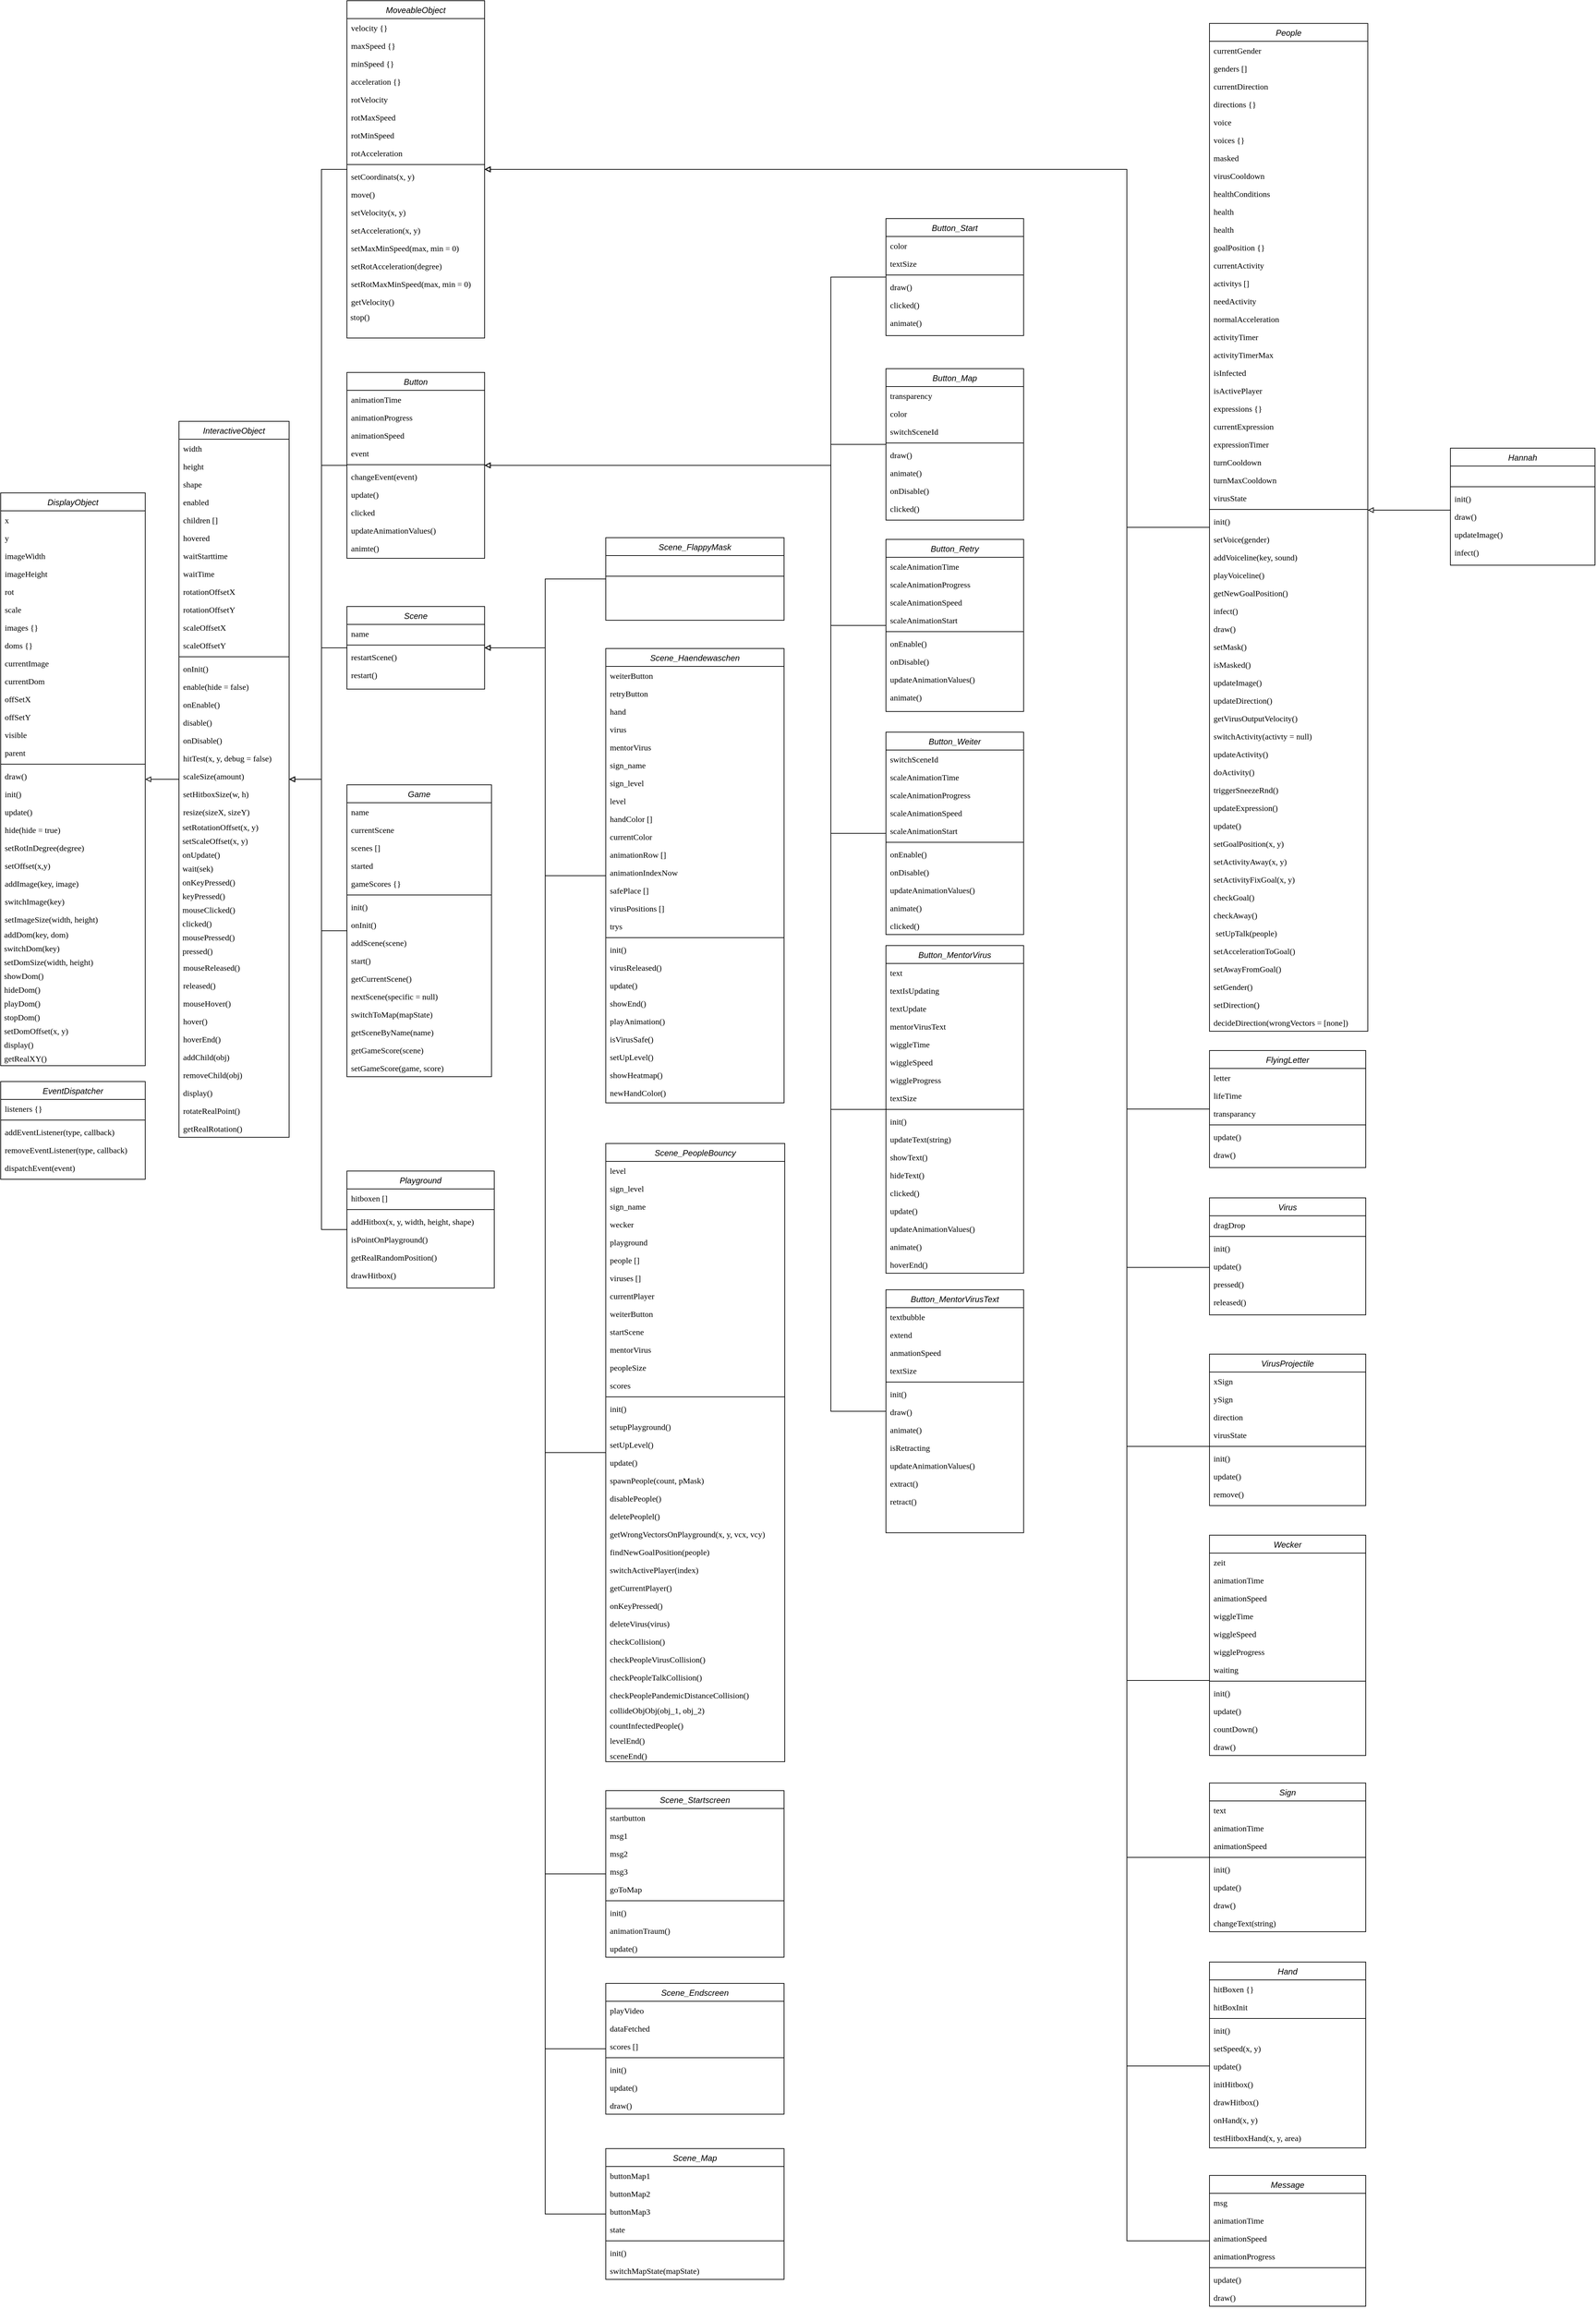 <mxfile version="13.3.9" type="device" pages="2"><diagram id="G9yh2iY9_6ynRa5yapAh" name="Page-1"><mxGraphModel dx="2370" dy="-2235" grid="1" gridSize="10" guides="1" tooltips="1" connect="1" arrows="1" fold="1" page="1" pageScale="1" pageWidth="827" pageHeight="1169" math="0" shadow="0"><root><mxCell id="0"/><mxCell id="1" parent="0"/><mxCell id="3xNDnbA8R7mwIrOala8Q-1" style="edgeStyle=orthogonalEdgeStyle;rounded=0;orthogonalLoop=1;jettySize=auto;html=1;exitX=0;exitY=0.5;exitDx=0;exitDy=0;entryX=1;entryY=0.5;entryDx=0;entryDy=0;endArrow=block;endFill=0;" edge="1" parent="1" source="3xNDnbA8R7mwIrOala8Q-2" target="3xNDnbA8R7mwIrOala8Q-310"><mxGeometry relative="1" as="geometry"><Array as="points"><mxPoint x="480" y="5345"/><mxPoint x="480" y="4691"/></Array></mxGeometry></mxCell><mxCell id="3xNDnbA8R7mwIrOala8Q-389" value="Hannah" style="swimlane;fontStyle=2;align=center;verticalAlign=top;childLayout=stackLayout;horizontal=1;startSize=26;horizontalStack=0;resizeParent=1;resizeLast=0;collapsible=1;marginBottom=0;rounded=0;shadow=0;strokeWidth=1;" vertex="1" parent="1"><mxGeometry x="2120" y="4210" width="210" height="170" as="geometry"><mxRectangle x="1455" y="3640" width="160" height="26" as="alternateBounds"/></mxGeometry></mxCell><mxCell id="3xNDnbA8R7mwIrOala8Q-390" value="     " style="text;align=left;verticalAlign=top;spacingLeft=4;spacingRight=4;overflow=hidden;rotatable=0;points=[[0,0.5],[1,0.5]];portConstraint=eastwest;rounded=0;shadow=0;html=0;fontFamily=frutiger CE 55 Roman;" vertex="1" parent="3xNDnbA8R7mwIrOala8Q-389"><mxGeometry y="26" width="210" height="26" as="geometry"/></mxCell><mxCell id="3xNDnbA8R7mwIrOala8Q-391" value="" style="line;html=1;strokeWidth=1;align=left;verticalAlign=middle;spacingTop=-1;spacingLeft=3;spacingRight=3;rotatable=0;labelPosition=right;points=[];portConstraint=eastwest;" vertex="1" parent="3xNDnbA8R7mwIrOala8Q-389"><mxGeometry y="52" width="210" height="8" as="geometry"/></mxCell><mxCell id="3xNDnbA8R7mwIrOala8Q-392" value="init()" style="text;align=left;verticalAlign=top;spacingLeft=4;spacingRight=4;overflow=hidden;rotatable=0;points=[[0,0.5],[1,0.5]];portConstraint=eastwest;fontFamily=frutiger CE 55 Roman;FType=w;" vertex="1" parent="3xNDnbA8R7mwIrOala8Q-389"><mxGeometry y="60" width="210" height="26" as="geometry"/></mxCell><mxCell id="3xNDnbA8R7mwIrOala8Q-393" value="draw()" style="text;align=left;verticalAlign=top;spacingLeft=4;spacingRight=4;overflow=hidden;rotatable=0;points=[[0,0.5],[1,0.5]];portConstraint=eastwest;fontFamily=frutiger CE 55 Roman;FType=w;" vertex="1" parent="3xNDnbA8R7mwIrOala8Q-389"><mxGeometry y="86" width="210" height="26" as="geometry"/></mxCell><mxCell id="3xNDnbA8R7mwIrOala8Q-394" value="updateImage()" style="text;align=left;verticalAlign=top;spacingLeft=4;spacingRight=4;overflow=hidden;rotatable=0;points=[[0,0.5],[1,0.5]];portConstraint=eastwest;fontFamily=frutiger CE 55 Roman;FType=w;" vertex="1" parent="3xNDnbA8R7mwIrOala8Q-389"><mxGeometry y="112" width="210" height="26" as="geometry"/></mxCell><mxCell id="3xNDnbA8R7mwIrOala8Q-395" value="infect()" style="text;align=left;verticalAlign=top;spacingLeft=4;spacingRight=4;overflow=hidden;rotatable=0;points=[[0,0.5],[1,0.5]];portConstraint=eastwest;fontFamily=frutiger CE 55 Roman;FType=w;" vertex="1" parent="3xNDnbA8R7mwIrOala8Q-389"><mxGeometry y="138" width="210" height="26" as="geometry"/></mxCell><mxCell id="3xNDnbA8R7mwIrOala8Q-397" value="People" style="swimlane;fontStyle=2;align=center;verticalAlign=top;childLayout=stackLayout;horizontal=1;startSize=26;horizontalStack=0;resizeParent=1;resizeLast=0;collapsible=1;marginBottom=0;rounded=0;shadow=0;strokeWidth=1;" vertex="1" parent="1"><mxGeometry x="1770" y="3593" width="230" height="1464" as="geometry"><mxRectangle x="1210" y="3640" width="160" height="26" as="alternateBounds"/></mxGeometry></mxCell><mxCell id="3xNDnbA8R7mwIrOala8Q-398" value="currentGender" style="text;align=left;verticalAlign=top;spacingLeft=4;spacingRight=4;overflow=hidden;rotatable=0;points=[[0,0.5],[1,0.5]];portConstraint=eastwest;rounded=0;shadow=0;html=0;fontFamily=frutiger CE 55 Roman;" vertex="1" parent="3xNDnbA8R7mwIrOala8Q-397"><mxGeometry y="26" width="230" height="26" as="geometry"/></mxCell><mxCell id="3xNDnbA8R7mwIrOala8Q-399" value="genders []" style="text;align=left;verticalAlign=top;spacingLeft=4;spacingRight=4;overflow=hidden;rotatable=0;points=[[0,0.5],[1,0.5]];portConstraint=eastwest;rounded=0;shadow=0;html=0;fontFamily=frutiger CE 55 Roman;" vertex="1" parent="3xNDnbA8R7mwIrOala8Q-397"><mxGeometry y="52" width="230" height="26" as="geometry"/></mxCell><mxCell id="3xNDnbA8R7mwIrOala8Q-400" value="currentDirection " style="text;align=left;verticalAlign=top;spacingLeft=4;spacingRight=4;overflow=hidden;rotatable=0;points=[[0,0.5],[1,0.5]];portConstraint=eastwest;rounded=0;shadow=0;html=0;fontFamily=frutiger CE 55 Roman;" vertex="1" parent="3xNDnbA8R7mwIrOala8Q-397"><mxGeometry y="78" width="230" height="26" as="geometry"/></mxCell><mxCell id="3xNDnbA8R7mwIrOala8Q-401" value="directions {}" style="text;align=left;verticalAlign=top;spacingLeft=4;spacingRight=4;overflow=hidden;rotatable=0;points=[[0,0.5],[1,0.5]];portConstraint=eastwest;rounded=0;shadow=0;html=0;fontFamily=frutiger CE 55 Roman;" vertex="1" parent="3xNDnbA8R7mwIrOala8Q-397"><mxGeometry y="104" width="230" height="26" as="geometry"/></mxCell><mxCell id="3xNDnbA8R7mwIrOala8Q-402" value="voice" style="text;align=left;verticalAlign=top;spacingLeft=4;spacingRight=4;overflow=hidden;rotatable=0;points=[[0,0.5],[1,0.5]];portConstraint=eastwest;rounded=0;shadow=0;html=0;fontFamily=frutiger CE 55 Roman;" vertex="1" parent="3xNDnbA8R7mwIrOala8Q-397"><mxGeometry y="130" width="230" height="26" as="geometry"/></mxCell><mxCell id="3xNDnbA8R7mwIrOala8Q-403" value="voices {}" style="text;align=left;verticalAlign=top;spacingLeft=4;spacingRight=4;overflow=hidden;rotatable=0;points=[[0,0.5],[1,0.5]];portConstraint=eastwest;rounded=0;shadow=0;html=0;fontFamily=frutiger CE 55 Roman;" vertex="1" parent="3xNDnbA8R7mwIrOala8Q-397"><mxGeometry y="156" width="230" height="26" as="geometry"/></mxCell><mxCell id="3xNDnbA8R7mwIrOala8Q-404" value="masked" style="text;align=left;verticalAlign=top;spacingLeft=4;spacingRight=4;overflow=hidden;rotatable=0;points=[[0,0.5],[1,0.5]];portConstraint=eastwest;rounded=0;shadow=0;html=0;fontFamily=frutiger CE 55 Roman;" vertex="1" parent="3xNDnbA8R7mwIrOala8Q-397"><mxGeometry y="182" width="230" height="26" as="geometry"/></mxCell><mxCell id="3xNDnbA8R7mwIrOala8Q-405" value="virusCooldown" style="text;align=left;verticalAlign=top;spacingLeft=4;spacingRight=4;overflow=hidden;rotatable=0;points=[[0,0.5],[1,0.5]];portConstraint=eastwest;rounded=0;shadow=0;html=0;fontFamily=frutiger CE 55 Roman;" vertex="1" parent="3xNDnbA8R7mwIrOala8Q-397"><mxGeometry y="208" width="230" height="26" as="geometry"/></mxCell><mxCell id="3xNDnbA8R7mwIrOala8Q-406" value="healthConditions" style="text;align=left;verticalAlign=top;spacingLeft=4;spacingRight=4;overflow=hidden;rotatable=0;points=[[0,0.5],[1,0.5]];portConstraint=eastwest;rounded=0;shadow=0;html=0;fontFamily=frutiger CE 55 Roman;" vertex="1" parent="3xNDnbA8R7mwIrOala8Q-397"><mxGeometry y="234" width="230" height="26" as="geometry"/></mxCell><mxCell id="3xNDnbA8R7mwIrOala8Q-407" value="health" style="text;align=left;verticalAlign=top;spacingLeft=4;spacingRight=4;overflow=hidden;rotatable=0;points=[[0,0.5],[1,0.5]];portConstraint=eastwest;rounded=0;shadow=0;html=0;fontFamily=frutiger CE 55 Roman;" vertex="1" parent="3xNDnbA8R7mwIrOala8Q-397"><mxGeometry y="260" width="230" height="26" as="geometry"/></mxCell><mxCell id="3xNDnbA8R7mwIrOala8Q-408" value="health" style="text;align=left;verticalAlign=top;spacingLeft=4;spacingRight=4;overflow=hidden;rotatable=0;points=[[0,0.5],[1,0.5]];portConstraint=eastwest;rounded=0;shadow=0;html=0;fontFamily=frutiger CE 55 Roman;" vertex="1" parent="3xNDnbA8R7mwIrOala8Q-397"><mxGeometry y="286" width="230" height="26" as="geometry"/></mxCell><mxCell id="3xNDnbA8R7mwIrOala8Q-409" value="goalPosition {}" style="text;align=left;verticalAlign=top;spacingLeft=4;spacingRight=4;overflow=hidden;rotatable=0;points=[[0,0.5],[1,0.5]];portConstraint=eastwest;rounded=0;shadow=0;html=0;fontFamily=frutiger CE 55 Roman;" vertex="1" parent="3xNDnbA8R7mwIrOala8Q-397"><mxGeometry y="312" width="230" height="26" as="geometry"/></mxCell><mxCell id="3xNDnbA8R7mwIrOala8Q-410" value="currentActivity" style="text;align=left;verticalAlign=top;spacingLeft=4;spacingRight=4;overflow=hidden;rotatable=0;points=[[0,0.5],[1,0.5]];portConstraint=eastwest;rounded=0;shadow=0;html=0;fontFamily=frutiger CE 55 Roman;" vertex="1" parent="3xNDnbA8R7mwIrOala8Q-397"><mxGeometry y="338" width="230" height="26" as="geometry"/></mxCell><mxCell id="3xNDnbA8R7mwIrOala8Q-411" value="activitys []" style="text;align=left;verticalAlign=top;spacingLeft=4;spacingRight=4;overflow=hidden;rotatable=0;points=[[0,0.5],[1,0.5]];portConstraint=eastwest;rounded=0;shadow=0;html=0;fontFamily=frutiger CE 55 Roman;" vertex="1" parent="3xNDnbA8R7mwIrOala8Q-397"><mxGeometry y="364" width="230" height="26" as="geometry"/></mxCell><mxCell id="3xNDnbA8R7mwIrOala8Q-412" value="needActivity" style="text;align=left;verticalAlign=top;spacingLeft=4;spacingRight=4;overflow=hidden;rotatable=0;points=[[0,0.5],[1,0.5]];portConstraint=eastwest;rounded=0;shadow=0;html=0;fontFamily=frutiger CE 55 Roman;" vertex="1" parent="3xNDnbA8R7mwIrOala8Q-397"><mxGeometry y="390" width="230" height="26" as="geometry"/></mxCell><mxCell id="3xNDnbA8R7mwIrOala8Q-413" value="normalAcceleration" style="text;align=left;verticalAlign=top;spacingLeft=4;spacingRight=4;overflow=hidden;rotatable=0;points=[[0,0.5],[1,0.5]];portConstraint=eastwest;rounded=0;shadow=0;html=0;fontFamily=frutiger CE 55 Roman;" vertex="1" parent="3xNDnbA8R7mwIrOala8Q-397"><mxGeometry y="416" width="230" height="26" as="geometry"/></mxCell><mxCell id="3xNDnbA8R7mwIrOala8Q-414" value="activityTimer" style="text;align=left;verticalAlign=top;spacingLeft=4;spacingRight=4;overflow=hidden;rotatable=0;points=[[0,0.5],[1,0.5]];portConstraint=eastwest;rounded=0;shadow=0;html=0;fontFamily=frutiger CE 55 Roman;" vertex="1" parent="3xNDnbA8R7mwIrOala8Q-397"><mxGeometry y="442" width="230" height="26" as="geometry"/></mxCell><mxCell id="3xNDnbA8R7mwIrOala8Q-415" value="activityTimerMax" style="text;align=left;verticalAlign=top;spacingLeft=4;spacingRight=4;overflow=hidden;rotatable=0;points=[[0,0.5],[1,0.5]];portConstraint=eastwest;rounded=0;shadow=0;html=0;fontFamily=frutiger CE 55 Roman;" vertex="1" parent="3xNDnbA8R7mwIrOala8Q-397"><mxGeometry y="468" width="230" height="26" as="geometry"/></mxCell><mxCell id="3xNDnbA8R7mwIrOala8Q-416" value="isInfected" style="text;align=left;verticalAlign=top;spacingLeft=4;spacingRight=4;overflow=hidden;rotatable=0;points=[[0,0.5],[1,0.5]];portConstraint=eastwest;rounded=0;shadow=0;html=0;fontFamily=frutiger CE 55 Roman;" vertex="1" parent="3xNDnbA8R7mwIrOala8Q-397"><mxGeometry y="494" width="230" height="26" as="geometry"/></mxCell><mxCell id="3xNDnbA8R7mwIrOala8Q-417" value="isActivePlayer" style="text;align=left;verticalAlign=top;spacingLeft=4;spacingRight=4;overflow=hidden;rotatable=0;points=[[0,0.5],[1,0.5]];portConstraint=eastwest;rounded=0;shadow=0;html=0;fontFamily=frutiger CE 55 Roman;" vertex="1" parent="3xNDnbA8R7mwIrOala8Q-397"><mxGeometry y="520" width="230" height="26" as="geometry"/></mxCell><mxCell id="3xNDnbA8R7mwIrOala8Q-418" value="expressions {}" style="text;align=left;verticalAlign=top;spacingLeft=4;spacingRight=4;overflow=hidden;rotatable=0;points=[[0,0.5],[1,0.5]];portConstraint=eastwest;rounded=0;shadow=0;html=0;fontFamily=frutiger CE 55 Roman;" vertex="1" parent="3xNDnbA8R7mwIrOala8Q-397"><mxGeometry y="546" width="230" height="26" as="geometry"/></mxCell><mxCell id="3xNDnbA8R7mwIrOala8Q-419" value="currentExpression" style="text;align=left;verticalAlign=top;spacingLeft=4;spacingRight=4;overflow=hidden;rotatable=0;points=[[0,0.5],[1,0.5]];portConstraint=eastwest;rounded=0;shadow=0;html=0;fontFamily=frutiger CE 55 Roman;" vertex="1" parent="3xNDnbA8R7mwIrOala8Q-397"><mxGeometry y="572" width="230" height="26" as="geometry"/></mxCell><mxCell id="3xNDnbA8R7mwIrOala8Q-420" value="expressionTimer" style="text;align=left;verticalAlign=top;spacingLeft=4;spacingRight=4;overflow=hidden;rotatable=0;points=[[0,0.5],[1,0.5]];portConstraint=eastwest;rounded=0;shadow=0;html=0;fontFamily=frutiger CE 55 Roman;" vertex="1" parent="3xNDnbA8R7mwIrOala8Q-397"><mxGeometry y="598" width="230" height="26" as="geometry"/></mxCell><mxCell id="3xNDnbA8R7mwIrOala8Q-421" value="turnCooldown" style="text;align=left;verticalAlign=top;spacingLeft=4;spacingRight=4;overflow=hidden;rotatable=0;points=[[0,0.5],[1,0.5]];portConstraint=eastwest;rounded=0;shadow=0;html=0;fontFamily=frutiger CE 55 Roman;" vertex="1" parent="3xNDnbA8R7mwIrOala8Q-397"><mxGeometry y="624" width="230" height="26" as="geometry"/></mxCell><mxCell id="3xNDnbA8R7mwIrOala8Q-422" value="turnMaxCooldown" style="text;align=left;verticalAlign=top;spacingLeft=4;spacingRight=4;overflow=hidden;rotatable=0;points=[[0,0.5],[1,0.5]];portConstraint=eastwest;rounded=0;shadow=0;html=0;fontFamily=frutiger CE 55 Roman;" vertex="1" parent="3xNDnbA8R7mwIrOala8Q-397"><mxGeometry y="650" width="230" height="26" as="geometry"/></mxCell><mxCell id="3xNDnbA8R7mwIrOala8Q-423" value="virusState" style="text;align=left;verticalAlign=top;spacingLeft=4;spacingRight=4;overflow=hidden;rotatable=0;points=[[0,0.5],[1,0.5]];portConstraint=eastwest;rounded=0;shadow=0;html=0;fontFamily=frutiger CE 55 Roman;" vertex="1" parent="3xNDnbA8R7mwIrOala8Q-397"><mxGeometry y="676" width="230" height="26" as="geometry"/></mxCell><mxCell id="3xNDnbA8R7mwIrOala8Q-424" value="" style="line;html=1;strokeWidth=1;align=left;verticalAlign=middle;spacingTop=-1;spacingLeft=3;spacingRight=3;rotatable=0;labelPosition=right;points=[];portConstraint=eastwest;" vertex="1" parent="3xNDnbA8R7mwIrOala8Q-397"><mxGeometry y="702" width="230" height="8" as="geometry"/></mxCell><mxCell id="3xNDnbA8R7mwIrOala8Q-425" value="init()" style="text;align=left;verticalAlign=top;spacingLeft=4;spacingRight=4;overflow=hidden;rotatable=0;points=[[0,0.5],[1,0.5]];portConstraint=eastwest;fontFamily=frutiger CE 55 Roman;FType=w;" vertex="1" parent="3xNDnbA8R7mwIrOala8Q-397"><mxGeometry y="710" width="230" height="26" as="geometry"/></mxCell><mxCell id="3xNDnbA8R7mwIrOala8Q-426" value="setVoice(gender)" style="text;align=left;verticalAlign=top;spacingLeft=4;spacingRight=4;overflow=hidden;rotatable=0;points=[[0,0.5],[1,0.5]];portConstraint=eastwest;fontFamily=frutiger CE 55 Roman;FType=w;" vertex="1" parent="3xNDnbA8R7mwIrOala8Q-397"><mxGeometry y="736" width="230" height="26" as="geometry"/></mxCell><mxCell id="3xNDnbA8R7mwIrOala8Q-427" value="addVoiceline(key, sound)" style="text;align=left;verticalAlign=top;spacingLeft=4;spacingRight=4;overflow=hidden;rotatable=0;points=[[0,0.5],[1,0.5]];portConstraint=eastwest;fontFamily=frutiger CE 55 Roman;FType=w;" vertex="1" parent="3xNDnbA8R7mwIrOala8Q-397"><mxGeometry y="762" width="230" height="26" as="geometry"/></mxCell><mxCell id="3xNDnbA8R7mwIrOala8Q-428" value="playVoiceline()" style="text;align=left;verticalAlign=top;spacingLeft=4;spacingRight=4;overflow=hidden;rotatable=0;points=[[0,0.5],[1,0.5]];portConstraint=eastwest;fontFamily=frutiger CE 55 Roman;FType=w;" vertex="1" parent="3xNDnbA8R7mwIrOala8Q-397"><mxGeometry y="788" width="230" height="26" as="geometry"/></mxCell><mxCell id="3xNDnbA8R7mwIrOala8Q-429" value="getNewGoalPosition()" style="text;align=left;verticalAlign=top;spacingLeft=4;spacingRight=4;overflow=hidden;rotatable=0;points=[[0,0.5],[1,0.5]];portConstraint=eastwest;fontFamily=frutiger CE 55 Roman;FType=w;" vertex="1" parent="3xNDnbA8R7mwIrOala8Q-397"><mxGeometry y="814" width="230" height="26" as="geometry"/></mxCell><mxCell id="3xNDnbA8R7mwIrOala8Q-430" value="infect()" style="text;align=left;verticalAlign=top;spacingLeft=4;spacingRight=4;overflow=hidden;rotatable=0;points=[[0,0.5],[1,0.5]];portConstraint=eastwest;fontFamily=frutiger CE 55 Roman;FType=w;" vertex="1" parent="3xNDnbA8R7mwIrOala8Q-397"><mxGeometry y="840" width="230" height="26" as="geometry"/></mxCell><mxCell id="3xNDnbA8R7mwIrOala8Q-431" value="draw()" style="text;align=left;verticalAlign=top;spacingLeft=4;spacingRight=4;overflow=hidden;rotatable=0;points=[[0,0.5],[1,0.5]];portConstraint=eastwest;fontFamily=frutiger CE 55 Roman;FType=w;" vertex="1" parent="3xNDnbA8R7mwIrOala8Q-397"><mxGeometry y="866" width="230" height="26" as="geometry"/></mxCell><mxCell id="3xNDnbA8R7mwIrOala8Q-432" value="setMask()" style="text;align=left;verticalAlign=top;spacingLeft=4;spacingRight=4;overflow=hidden;rotatable=0;points=[[0,0.5],[1,0.5]];portConstraint=eastwest;fontFamily=frutiger CE 55 Roman;FType=w;" vertex="1" parent="3xNDnbA8R7mwIrOala8Q-397"><mxGeometry y="892" width="230" height="26" as="geometry"/></mxCell><mxCell id="3xNDnbA8R7mwIrOala8Q-433" value="isMasked()" style="text;align=left;verticalAlign=top;spacingLeft=4;spacingRight=4;overflow=hidden;rotatable=0;points=[[0,0.5],[1,0.5]];portConstraint=eastwest;fontFamily=frutiger CE 55 Roman;FType=w;" vertex="1" parent="3xNDnbA8R7mwIrOala8Q-397"><mxGeometry y="918" width="230" height="26" as="geometry"/></mxCell><mxCell id="3xNDnbA8R7mwIrOala8Q-434" value="updateImage()" style="text;align=left;verticalAlign=top;spacingLeft=4;spacingRight=4;overflow=hidden;rotatable=0;points=[[0,0.5],[1,0.5]];portConstraint=eastwest;fontFamily=frutiger CE 55 Roman;FType=w;" vertex="1" parent="3xNDnbA8R7mwIrOala8Q-397"><mxGeometry y="944" width="230" height="26" as="geometry"/></mxCell><mxCell id="3xNDnbA8R7mwIrOala8Q-435" value="updateDirection()" style="text;align=left;verticalAlign=top;spacingLeft=4;spacingRight=4;overflow=hidden;rotatable=0;points=[[0,0.5],[1,0.5]];portConstraint=eastwest;fontFamily=frutiger CE 55 Roman;FType=w;" vertex="1" parent="3xNDnbA8R7mwIrOala8Q-397"><mxGeometry y="970" width="230" height="26" as="geometry"/></mxCell><mxCell id="3xNDnbA8R7mwIrOala8Q-436" value="getVirusOutputVelocity()" style="text;align=left;verticalAlign=top;spacingLeft=4;spacingRight=4;overflow=hidden;rotatable=0;points=[[0,0.5],[1,0.5]];portConstraint=eastwest;fontFamily=frutiger CE 55 Roman;FType=w;" vertex="1" parent="3xNDnbA8R7mwIrOala8Q-397"><mxGeometry y="996" width="230" height="26" as="geometry"/></mxCell><mxCell id="3xNDnbA8R7mwIrOala8Q-437" value="switchActivity(activty = null)" style="text;align=left;verticalAlign=top;spacingLeft=4;spacingRight=4;overflow=hidden;rotatable=0;points=[[0,0.5],[1,0.5]];portConstraint=eastwest;fontFamily=frutiger CE 55 Roman;FType=w;" vertex="1" parent="3xNDnbA8R7mwIrOala8Q-397"><mxGeometry y="1022" width="230" height="26" as="geometry"/></mxCell><mxCell id="3xNDnbA8R7mwIrOala8Q-438" value="updateActivity()" style="text;align=left;verticalAlign=top;spacingLeft=4;spacingRight=4;overflow=hidden;rotatable=0;points=[[0,0.5],[1,0.5]];portConstraint=eastwest;fontFamily=frutiger CE 55 Roman;FType=w;" vertex="1" parent="3xNDnbA8R7mwIrOala8Q-397"><mxGeometry y="1048" width="230" height="26" as="geometry"/></mxCell><mxCell id="3xNDnbA8R7mwIrOala8Q-439" value="doActivity()" style="text;align=left;verticalAlign=top;spacingLeft=4;spacingRight=4;overflow=hidden;rotatable=0;points=[[0,0.5],[1,0.5]];portConstraint=eastwest;fontFamily=frutiger CE 55 Roman;FType=w;" vertex="1" parent="3xNDnbA8R7mwIrOala8Q-397"><mxGeometry y="1074" width="230" height="26" as="geometry"/></mxCell><mxCell id="3xNDnbA8R7mwIrOala8Q-440" value="triggerSneezeRnd()" style="text;align=left;verticalAlign=top;spacingLeft=4;spacingRight=4;overflow=hidden;rotatable=0;points=[[0,0.5],[1,0.5]];portConstraint=eastwest;fontFamily=frutiger CE 55 Roman;FType=w;" vertex="1" parent="3xNDnbA8R7mwIrOala8Q-397"><mxGeometry y="1100" width="230" height="26" as="geometry"/></mxCell><mxCell id="3xNDnbA8R7mwIrOala8Q-441" value="updateExpression()" style="text;align=left;verticalAlign=top;spacingLeft=4;spacingRight=4;overflow=hidden;rotatable=0;points=[[0,0.5],[1,0.5]];portConstraint=eastwest;fontFamily=frutiger CE 55 Roman;FType=w;" vertex="1" parent="3xNDnbA8R7mwIrOala8Q-397"><mxGeometry y="1126" width="230" height="26" as="geometry"/></mxCell><mxCell id="3xNDnbA8R7mwIrOala8Q-442" value="update()" style="text;align=left;verticalAlign=top;spacingLeft=4;spacingRight=4;overflow=hidden;rotatable=0;points=[[0,0.5],[1,0.5]];portConstraint=eastwest;fontFamily=frutiger CE 55 Roman;FType=w;" vertex="1" parent="3xNDnbA8R7mwIrOala8Q-397"><mxGeometry y="1152" width="230" height="26" as="geometry"/></mxCell><mxCell id="3xNDnbA8R7mwIrOala8Q-443" value="setGoalPosition(x, y)" style="text;align=left;verticalAlign=top;spacingLeft=4;spacingRight=4;overflow=hidden;rotatable=0;points=[[0,0.5],[1,0.5]];portConstraint=eastwest;fontFamily=frutiger CE 55 Roman;FType=w;" vertex="1" parent="3xNDnbA8R7mwIrOala8Q-397"><mxGeometry y="1178" width="230" height="26" as="geometry"/></mxCell><mxCell id="3xNDnbA8R7mwIrOala8Q-444" value="setActivityAway(x, y)" style="text;align=left;verticalAlign=top;spacingLeft=4;spacingRight=4;overflow=hidden;rotatable=0;points=[[0,0.5],[1,0.5]];portConstraint=eastwest;fontFamily=frutiger CE 55 Roman;FType=w;" vertex="1" parent="3xNDnbA8R7mwIrOala8Q-397"><mxGeometry y="1204" width="230" height="26" as="geometry"/></mxCell><mxCell id="3xNDnbA8R7mwIrOala8Q-445" value="setActivityFixGoal(x, y)" style="text;align=left;verticalAlign=top;spacingLeft=4;spacingRight=4;overflow=hidden;rotatable=0;points=[[0,0.5],[1,0.5]];portConstraint=eastwest;fontFamily=frutiger CE 55 Roman;FType=w;" vertex="1" parent="3xNDnbA8R7mwIrOala8Q-397"><mxGeometry y="1230" width="230" height="26" as="geometry"/></mxCell><mxCell id="3xNDnbA8R7mwIrOala8Q-446" value="checkGoal()" style="text;align=left;verticalAlign=top;spacingLeft=4;spacingRight=4;overflow=hidden;rotatable=0;points=[[0,0.5],[1,0.5]];portConstraint=eastwest;fontFamily=frutiger CE 55 Roman;FType=w;" vertex="1" parent="3xNDnbA8R7mwIrOala8Q-397"><mxGeometry y="1256" width="230" height="26" as="geometry"/></mxCell><mxCell id="3xNDnbA8R7mwIrOala8Q-447" value="checkAway()" style="text;align=left;verticalAlign=top;spacingLeft=4;spacingRight=4;overflow=hidden;rotatable=0;points=[[0,0.5],[1,0.5]];portConstraint=eastwest;fontFamily=frutiger CE 55 Roman;FType=w;" vertex="1" parent="3xNDnbA8R7mwIrOala8Q-397"><mxGeometry y="1282" width="230" height="26" as="geometry"/></mxCell><mxCell id="3xNDnbA8R7mwIrOala8Q-448" value=" setUpTalk(people)" style="text;align=left;verticalAlign=top;spacingLeft=4;spacingRight=4;overflow=hidden;rotatable=0;points=[[0,0.5],[1,0.5]];portConstraint=eastwest;fontFamily=frutiger CE 55 Roman;FType=w;" vertex="1" parent="3xNDnbA8R7mwIrOala8Q-397"><mxGeometry y="1308" width="230" height="26" as="geometry"/></mxCell><mxCell id="3xNDnbA8R7mwIrOala8Q-449" value="setAccelerationToGoal()" style="text;align=left;verticalAlign=top;spacingLeft=4;spacingRight=4;overflow=hidden;rotatable=0;points=[[0,0.5],[1,0.5]];portConstraint=eastwest;fontFamily=frutiger CE 55 Roman;FType=w;" vertex="1" parent="3xNDnbA8R7mwIrOala8Q-397"><mxGeometry y="1334" width="230" height="26" as="geometry"/></mxCell><mxCell id="3xNDnbA8R7mwIrOala8Q-450" value="setAwayFromGoal()" style="text;align=left;verticalAlign=top;spacingLeft=4;spacingRight=4;overflow=hidden;rotatable=0;points=[[0,0.5],[1,0.5]];portConstraint=eastwest;fontFamily=frutiger CE 55 Roman;FType=w;" vertex="1" parent="3xNDnbA8R7mwIrOala8Q-397"><mxGeometry y="1360" width="230" height="26" as="geometry"/></mxCell><mxCell id="3xNDnbA8R7mwIrOala8Q-451" value="setGender()" style="text;align=left;verticalAlign=top;spacingLeft=4;spacingRight=4;overflow=hidden;rotatable=0;points=[[0,0.5],[1,0.5]];portConstraint=eastwest;fontFamily=frutiger CE 55 Roman;FType=w;" vertex="1" parent="3xNDnbA8R7mwIrOala8Q-397"><mxGeometry y="1386" width="230" height="26" as="geometry"/></mxCell><mxCell id="3xNDnbA8R7mwIrOala8Q-452" value="setDirection()" style="text;align=left;verticalAlign=top;spacingLeft=4;spacingRight=4;overflow=hidden;rotatable=0;points=[[0,0.5],[1,0.5]];portConstraint=eastwest;fontFamily=frutiger CE 55 Roman;FType=w;" vertex="1" parent="3xNDnbA8R7mwIrOala8Q-397"><mxGeometry y="1412" width="230" height="26" as="geometry"/></mxCell><mxCell id="3xNDnbA8R7mwIrOala8Q-453" value="decideDirection(wrongVectors = [none])" style="text;align=left;verticalAlign=top;spacingLeft=4;spacingRight=4;overflow=hidden;rotatable=0;points=[[0,0.5],[1,0.5]];portConstraint=eastwest;fontFamily=frutiger CE 55 Roman;FType=w;" vertex="1" parent="3xNDnbA8R7mwIrOala8Q-397"><mxGeometry y="1438" width="230" height="26" as="geometry"/></mxCell><mxCell id="3xNDnbA8R7mwIrOala8Q-282" value="FlyingLetter" style="swimlane;fontStyle=2;align=center;verticalAlign=top;childLayout=stackLayout;horizontal=1;startSize=26;horizontalStack=0;resizeParent=1;resizeLast=0;collapsible=1;marginBottom=0;rounded=0;shadow=0;strokeWidth=1;" vertex="1" parent="1"><mxGeometry x="1770" y="5085" width="227" height="170" as="geometry"><mxRectangle x="3235" y="5180" width="160" height="26" as="alternateBounds"/></mxGeometry></mxCell><mxCell id="3xNDnbA8R7mwIrOala8Q-283" value="letter" style="text;align=left;verticalAlign=top;spacingLeft=4;spacingRight=4;overflow=hidden;rotatable=0;points=[[0,0.5],[1,0.5]];portConstraint=eastwest;rounded=0;shadow=0;html=0;fontFamily=frutiger CE 55 Roman;" vertex="1" parent="3xNDnbA8R7mwIrOala8Q-282"><mxGeometry y="26" width="227" height="26" as="geometry"/></mxCell><mxCell id="3xNDnbA8R7mwIrOala8Q-284" value="lifeTime" style="text;align=left;verticalAlign=top;spacingLeft=4;spacingRight=4;overflow=hidden;rotatable=0;points=[[0,0.5],[1,0.5]];portConstraint=eastwest;rounded=0;shadow=0;html=0;fontFamily=frutiger CE 55 Roman;" vertex="1" parent="3xNDnbA8R7mwIrOala8Q-282"><mxGeometry y="52" width="227" height="26" as="geometry"/></mxCell><mxCell id="3xNDnbA8R7mwIrOala8Q-285" value="transparancy" style="text;align=left;verticalAlign=top;spacingLeft=4;spacingRight=4;overflow=hidden;rotatable=0;points=[[0,0.5],[1,0.5]];portConstraint=eastwest;rounded=0;shadow=0;html=0;fontFamily=frutiger CE 55 Roman;" vertex="1" parent="3xNDnbA8R7mwIrOala8Q-282"><mxGeometry y="78" width="227" height="26" as="geometry"/></mxCell><mxCell id="3xNDnbA8R7mwIrOala8Q-286" value="" style="line;html=1;strokeWidth=1;align=left;verticalAlign=middle;spacingTop=-1;spacingLeft=3;spacingRight=3;rotatable=0;labelPosition=right;points=[];portConstraint=eastwest;" vertex="1" parent="3xNDnbA8R7mwIrOala8Q-282"><mxGeometry y="104" width="227" height="8" as="geometry"/></mxCell><mxCell id="3xNDnbA8R7mwIrOala8Q-287" value="update()" style="text;align=left;verticalAlign=top;spacingLeft=4;spacingRight=4;overflow=hidden;rotatable=0;points=[[0,0.5],[1,0.5]];portConstraint=eastwest;fontFamily=frutiger CE 55 Roman;FType=w;" vertex="1" parent="3xNDnbA8R7mwIrOala8Q-282"><mxGeometry y="112" width="227" height="26" as="geometry"/></mxCell><mxCell id="3xNDnbA8R7mwIrOala8Q-288" value="draw()" style="text;align=left;verticalAlign=top;spacingLeft=4;spacingRight=4;overflow=hidden;rotatable=0;points=[[0,0.5],[1,0.5]];portConstraint=eastwest;fontFamily=frutiger CE 55 Roman;FType=w;" vertex="1" parent="3xNDnbA8R7mwIrOala8Q-282"><mxGeometry y="138" width="227" height="26" as="geometry"/></mxCell><mxCell id="3xNDnbA8R7mwIrOala8Q-274" value="Virus" style="swimlane;fontStyle=2;align=center;verticalAlign=top;childLayout=stackLayout;horizontal=1;startSize=26;horizontalStack=0;resizeParent=1;resizeLast=0;collapsible=1;marginBottom=0;rounded=0;shadow=0;strokeWidth=1;" vertex="1" parent="1"><mxGeometry x="1770" y="5299" width="227" height="170" as="geometry"><mxRectangle x="3225" y="5420" width="160" height="26" as="alternateBounds"/></mxGeometry></mxCell><mxCell id="3xNDnbA8R7mwIrOala8Q-275" value="dragDrop" style="text;align=left;verticalAlign=top;spacingLeft=4;spacingRight=4;overflow=hidden;rotatable=0;points=[[0,0.5],[1,0.5]];portConstraint=eastwest;rounded=0;shadow=0;html=0;fontFamily=frutiger CE 55 Roman;" vertex="1" parent="3xNDnbA8R7mwIrOala8Q-274"><mxGeometry y="26" width="227" height="26" as="geometry"/></mxCell><mxCell id="3xNDnbA8R7mwIrOala8Q-276" value="" style="line;html=1;strokeWidth=1;align=left;verticalAlign=middle;spacingTop=-1;spacingLeft=3;spacingRight=3;rotatable=0;labelPosition=right;points=[];portConstraint=eastwest;" vertex="1" parent="3xNDnbA8R7mwIrOala8Q-274"><mxGeometry y="52" width="227" height="8" as="geometry"/></mxCell><mxCell id="3xNDnbA8R7mwIrOala8Q-277" value="init()" style="text;align=left;verticalAlign=top;spacingLeft=4;spacingRight=4;overflow=hidden;rotatable=0;points=[[0,0.5],[1,0.5]];portConstraint=eastwest;fontFamily=frutiger CE 55 Roman;FType=w;" vertex="1" parent="3xNDnbA8R7mwIrOala8Q-274"><mxGeometry y="60" width="227" height="26" as="geometry"/></mxCell><mxCell id="3xNDnbA8R7mwIrOala8Q-278" value="update()" style="text;align=left;verticalAlign=top;spacingLeft=4;spacingRight=4;overflow=hidden;rotatable=0;points=[[0,0.5],[1,0.5]];portConstraint=eastwest;fontFamily=frutiger CE 55 Roman;FType=w;" vertex="1" parent="3xNDnbA8R7mwIrOala8Q-274"><mxGeometry y="86" width="227" height="26" as="geometry"/></mxCell><mxCell id="3xNDnbA8R7mwIrOala8Q-279" value="pressed()" style="text;align=left;verticalAlign=top;spacingLeft=4;spacingRight=4;overflow=hidden;rotatable=0;points=[[0,0.5],[1,0.5]];portConstraint=eastwest;fontFamily=frutiger CE 55 Roman;FType=w;" vertex="1" parent="3xNDnbA8R7mwIrOala8Q-274"><mxGeometry y="112" width="227" height="26" as="geometry"/></mxCell><mxCell id="3xNDnbA8R7mwIrOala8Q-280" value="released()" style="text;align=left;verticalAlign=top;spacingLeft=4;spacingRight=4;overflow=hidden;rotatable=0;points=[[0,0.5],[1,0.5]];portConstraint=eastwest;fontFamily=frutiger CE 55 Roman;FType=w;" vertex="1" parent="3xNDnbA8R7mwIrOala8Q-274"><mxGeometry y="138" width="227" height="26" as="geometry"/></mxCell><mxCell id="3xNDnbA8R7mwIrOala8Q-264" value="VirusProjectile" style="swimlane;fontStyle=2;align=center;verticalAlign=top;childLayout=stackLayout;horizontal=1;startSize=26;horizontalStack=0;resizeParent=1;resizeLast=0;collapsible=1;marginBottom=0;rounded=0;shadow=0;strokeWidth=1;" vertex="1" parent="1"><mxGeometry x="1770" y="5526" width="227" height="220" as="geometry"><mxRectangle x="3200" y="5617" width="160" height="26" as="alternateBounds"/></mxGeometry></mxCell><mxCell id="3xNDnbA8R7mwIrOala8Q-265" value="xSign" style="text;align=left;verticalAlign=top;spacingLeft=4;spacingRight=4;overflow=hidden;rotatable=0;points=[[0,0.5],[1,0.5]];portConstraint=eastwest;rounded=0;shadow=0;html=0;fontFamily=frutiger CE 55 Roman;" vertex="1" parent="3xNDnbA8R7mwIrOala8Q-264"><mxGeometry y="26" width="227" height="26" as="geometry"/></mxCell><mxCell id="3xNDnbA8R7mwIrOala8Q-266" value="ySign" style="text;align=left;verticalAlign=top;spacingLeft=4;spacingRight=4;overflow=hidden;rotatable=0;points=[[0,0.5],[1,0.5]];portConstraint=eastwest;rounded=0;shadow=0;html=0;fontFamily=frutiger CE 55 Roman;" vertex="1" parent="3xNDnbA8R7mwIrOala8Q-264"><mxGeometry y="52" width="227" height="26" as="geometry"/></mxCell><mxCell id="3xNDnbA8R7mwIrOala8Q-267" value="direction" style="text;align=left;verticalAlign=top;spacingLeft=4;spacingRight=4;overflow=hidden;rotatable=0;points=[[0,0.5],[1,0.5]];portConstraint=eastwest;rounded=0;shadow=0;html=0;fontFamily=frutiger CE 55 Roman;" vertex="1" parent="3xNDnbA8R7mwIrOala8Q-264"><mxGeometry y="78" width="227" height="26" as="geometry"/></mxCell><mxCell id="3xNDnbA8R7mwIrOala8Q-268" value="virusState" style="text;align=left;verticalAlign=top;spacingLeft=4;spacingRight=4;overflow=hidden;rotatable=0;points=[[0,0.5],[1,0.5]];portConstraint=eastwest;rounded=0;shadow=0;html=0;fontFamily=frutiger CE 55 Roman;" vertex="1" parent="3xNDnbA8R7mwIrOala8Q-264"><mxGeometry y="104" width="227" height="26" as="geometry"/></mxCell><mxCell id="3xNDnbA8R7mwIrOala8Q-269" value="" style="line;html=1;strokeWidth=1;align=left;verticalAlign=middle;spacingTop=-1;spacingLeft=3;spacingRight=3;rotatable=0;labelPosition=right;points=[];portConstraint=eastwest;" vertex="1" parent="3xNDnbA8R7mwIrOala8Q-264"><mxGeometry y="130" width="227" height="8" as="geometry"/></mxCell><mxCell id="3xNDnbA8R7mwIrOala8Q-270" value="init()" style="text;align=left;verticalAlign=top;spacingLeft=4;spacingRight=4;overflow=hidden;rotatable=0;points=[[0,0.5],[1,0.5]];portConstraint=eastwest;fontFamily=frutiger CE 55 Roman;FType=w;" vertex="1" parent="3xNDnbA8R7mwIrOala8Q-264"><mxGeometry y="138" width="227" height="26" as="geometry"/></mxCell><mxCell id="3xNDnbA8R7mwIrOala8Q-271" value="update()" style="text;align=left;verticalAlign=top;spacingLeft=4;spacingRight=4;overflow=hidden;rotatable=0;points=[[0,0.5],[1,0.5]];portConstraint=eastwest;fontFamily=frutiger CE 55 Roman;FType=w;" vertex="1" parent="3xNDnbA8R7mwIrOala8Q-264"><mxGeometry y="164" width="227" height="26" as="geometry"/></mxCell><mxCell id="3xNDnbA8R7mwIrOala8Q-272" value="remove()" style="text;align=left;verticalAlign=top;spacingLeft=4;spacingRight=4;overflow=hidden;rotatable=0;points=[[0,0.5],[1,0.5]];portConstraint=eastwest;fontFamily=frutiger CE 55 Roman;FType=w;" vertex="1" parent="3xNDnbA8R7mwIrOala8Q-264"><mxGeometry y="190" width="227" height="26" as="geometry"/></mxCell><mxCell id="3xNDnbA8R7mwIrOala8Q-250" value="Wecker" style="swimlane;fontStyle=2;align=center;verticalAlign=top;childLayout=stackLayout;horizontal=1;startSize=26;horizontalStack=0;resizeParent=1;resizeLast=0;collapsible=1;marginBottom=0;rounded=0;shadow=0;strokeWidth=1;" vertex="1" parent="1"><mxGeometry x="1770" y="5789" width="227" height="320" as="geometry"><mxRectangle x="3220" y="5920" width="160" height="26" as="alternateBounds"/></mxGeometry></mxCell><mxCell id="3xNDnbA8R7mwIrOala8Q-251" value="zeit" style="text;align=left;verticalAlign=top;spacingLeft=4;spacingRight=4;overflow=hidden;rotatable=0;points=[[0,0.5],[1,0.5]];portConstraint=eastwest;rounded=0;shadow=0;html=0;fontFamily=frutiger CE 55 Roman;" vertex="1" parent="3xNDnbA8R7mwIrOala8Q-250"><mxGeometry y="26" width="227" height="26" as="geometry"/></mxCell><mxCell id="3xNDnbA8R7mwIrOala8Q-252" value="animationTime" style="text;align=left;verticalAlign=top;spacingLeft=4;spacingRight=4;overflow=hidden;rotatable=0;points=[[0,0.5],[1,0.5]];portConstraint=eastwest;rounded=0;shadow=0;html=0;fontFamily=frutiger CE 55 Roman;" vertex="1" parent="3xNDnbA8R7mwIrOala8Q-250"><mxGeometry y="52" width="227" height="26" as="geometry"/></mxCell><mxCell id="3xNDnbA8R7mwIrOala8Q-253" value="animationSpeed" style="text;align=left;verticalAlign=top;spacingLeft=4;spacingRight=4;overflow=hidden;rotatable=0;points=[[0,0.5],[1,0.5]];portConstraint=eastwest;rounded=0;shadow=0;html=0;fontFamily=frutiger CE 55 Roman;" vertex="1" parent="3xNDnbA8R7mwIrOala8Q-250"><mxGeometry y="78" width="227" height="26" as="geometry"/></mxCell><mxCell id="3xNDnbA8R7mwIrOala8Q-254" value="wiggleTime" style="text;align=left;verticalAlign=top;spacingLeft=4;spacingRight=4;overflow=hidden;rotatable=0;points=[[0,0.5],[1,0.5]];portConstraint=eastwest;rounded=0;shadow=0;html=0;fontFamily=frutiger CE 55 Roman;" vertex="1" parent="3xNDnbA8R7mwIrOala8Q-250"><mxGeometry y="104" width="227" height="26" as="geometry"/></mxCell><mxCell id="3xNDnbA8R7mwIrOala8Q-255" value="wiggleSpeed" style="text;align=left;verticalAlign=top;spacingLeft=4;spacingRight=4;overflow=hidden;rotatable=0;points=[[0,0.5],[1,0.5]];portConstraint=eastwest;rounded=0;shadow=0;html=0;fontFamily=frutiger CE 55 Roman;" vertex="1" parent="3xNDnbA8R7mwIrOala8Q-250"><mxGeometry y="130" width="227" height="26" as="geometry"/></mxCell><mxCell id="3xNDnbA8R7mwIrOala8Q-256" value="wiggleProgress" style="text;align=left;verticalAlign=top;spacingLeft=4;spacingRight=4;overflow=hidden;rotatable=0;points=[[0,0.5],[1,0.5]];portConstraint=eastwest;rounded=0;shadow=0;html=0;fontFamily=frutiger CE 55 Roman;" vertex="1" parent="3xNDnbA8R7mwIrOala8Q-250"><mxGeometry y="156" width="227" height="26" as="geometry"/></mxCell><mxCell id="3xNDnbA8R7mwIrOala8Q-257" value="waiting" style="text;align=left;verticalAlign=top;spacingLeft=4;spacingRight=4;overflow=hidden;rotatable=0;points=[[0,0.5],[1,0.5]];portConstraint=eastwest;rounded=0;shadow=0;html=0;fontFamily=frutiger CE 55 Roman;" vertex="1" parent="3xNDnbA8R7mwIrOala8Q-250"><mxGeometry y="182" width="227" height="26" as="geometry"/></mxCell><mxCell id="3xNDnbA8R7mwIrOala8Q-258" value="" style="line;html=1;strokeWidth=1;align=left;verticalAlign=middle;spacingTop=-1;spacingLeft=3;spacingRight=3;rotatable=0;labelPosition=right;points=[];portConstraint=eastwest;" vertex="1" parent="3xNDnbA8R7mwIrOala8Q-250"><mxGeometry y="208" width="227" height="8" as="geometry"/></mxCell><mxCell id="3xNDnbA8R7mwIrOala8Q-259" value="init()" style="text;align=left;verticalAlign=top;spacingLeft=4;spacingRight=4;overflow=hidden;rotatable=0;points=[[0,0.5],[1,0.5]];portConstraint=eastwest;fontFamily=frutiger CE 55 Roman;FType=w;" vertex="1" parent="3xNDnbA8R7mwIrOala8Q-250"><mxGeometry y="216" width="227" height="26" as="geometry"/></mxCell><mxCell id="3xNDnbA8R7mwIrOala8Q-260" value="update()" style="text;align=left;verticalAlign=top;spacingLeft=4;spacingRight=4;overflow=hidden;rotatable=0;points=[[0,0.5],[1,0.5]];portConstraint=eastwest;fontFamily=frutiger CE 55 Roman;FType=w;" vertex="1" parent="3xNDnbA8R7mwIrOala8Q-250"><mxGeometry y="242" width="227" height="26" as="geometry"/></mxCell><mxCell id="3xNDnbA8R7mwIrOala8Q-261" value="countDown()" style="text;align=left;verticalAlign=top;spacingLeft=4;spacingRight=4;overflow=hidden;rotatable=0;points=[[0,0.5],[1,0.5]];portConstraint=eastwest;fontFamily=frutiger CE 55 Roman;FType=w;" vertex="1" parent="3xNDnbA8R7mwIrOala8Q-250"><mxGeometry y="268" width="227" height="26" as="geometry"/></mxCell><mxCell id="3xNDnbA8R7mwIrOala8Q-262" value="draw()" style="text;align=left;verticalAlign=top;spacingLeft=4;spacingRight=4;overflow=hidden;rotatable=0;points=[[0,0.5],[1,0.5]];portConstraint=eastwest;fontFamily=frutiger CE 55 Roman;FType=w;" vertex="1" parent="3xNDnbA8R7mwIrOala8Q-250"><mxGeometry y="294" width="227" height="26" as="geometry"/></mxCell><mxCell id="3xNDnbA8R7mwIrOala8Q-240" value="Sign" style="swimlane;fontStyle=2;align=center;verticalAlign=top;childLayout=stackLayout;horizontal=1;startSize=26;horizontalStack=0;resizeParent=1;resizeLast=0;collapsible=1;marginBottom=0;rounded=0;shadow=0;strokeWidth=1;" vertex="1" parent="1"><mxGeometry x="1770" y="6149" width="227" height="216" as="geometry"><mxRectangle x="3225" y="6250" width="160" height="26" as="alternateBounds"/></mxGeometry></mxCell><mxCell id="3xNDnbA8R7mwIrOala8Q-241" value="text" style="text;align=left;verticalAlign=top;spacingLeft=4;spacingRight=4;overflow=hidden;rotatable=0;points=[[0,0.5],[1,0.5]];portConstraint=eastwest;rounded=0;shadow=0;html=0;fontFamily=frutiger CE 55 Roman;" vertex="1" parent="3xNDnbA8R7mwIrOala8Q-240"><mxGeometry y="26" width="227" height="26" as="geometry"/></mxCell><mxCell id="3xNDnbA8R7mwIrOala8Q-242" value="animationTime" style="text;align=left;verticalAlign=top;spacingLeft=4;spacingRight=4;overflow=hidden;rotatable=0;points=[[0,0.5],[1,0.5]];portConstraint=eastwest;rounded=0;shadow=0;html=0;fontFamily=frutiger CE 55 Roman;" vertex="1" parent="3xNDnbA8R7mwIrOala8Q-240"><mxGeometry y="52" width="227" height="26" as="geometry"/></mxCell><mxCell id="3xNDnbA8R7mwIrOala8Q-243" value="animationSpeed" style="text;align=left;verticalAlign=top;spacingLeft=4;spacingRight=4;overflow=hidden;rotatable=0;points=[[0,0.5],[1,0.5]];portConstraint=eastwest;rounded=0;shadow=0;html=0;fontFamily=frutiger CE 55 Roman;" vertex="1" parent="3xNDnbA8R7mwIrOala8Q-240"><mxGeometry y="78" width="227" height="26" as="geometry"/></mxCell><mxCell id="3xNDnbA8R7mwIrOala8Q-244" value="" style="line;html=1;strokeWidth=1;align=left;verticalAlign=middle;spacingTop=-1;spacingLeft=3;spacingRight=3;rotatable=0;labelPosition=right;points=[];portConstraint=eastwest;" vertex="1" parent="3xNDnbA8R7mwIrOala8Q-240"><mxGeometry y="104" width="227" height="8" as="geometry"/></mxCell><mxCell id="3xNDnbA8R7mwIrOala8Q-245" value="init()" style="text;align=left;verticalAlign=top;spacingLeft=4;spacingRight=4;overflow=hidden;rotatable=0;points=[[0,0.5],[1,0.5]];portConstraint=eastwest;fontFamily=frutiger CE 55 Roman;FType=w;" vertex="1" parent="3xNDnbA8R7mwIrOala8Q-240"><mxGeometry y="112" width="227" height="26" as="geometry"/></mxCell><mxCell id="3xNDnbA8R7mwIrOala8Q-246" value="update()" style="text;align=left;verticalAlign=top;spacingLeft=4;spacingRight=4;overflow=hidden;rotatable=0;points=[[0,0.5],[1,0.5]];portConstraint=eastwest;fontFamily=frutiger CE 55 Roman;FType=w;" vertex="1" parent="3xNDnbA8R7mwIrOala8Q-240"><mxGeometry y="138" width="227" height="26" as="geometry"/></mxCell><mxCell id="3xNDnbA8R7mwIrOala8Q-247" value="draw()" style="text;align=left;verticalAlign=top;spacingLeft=4;spacingRight=4;overflow=hidden;rotatable=0;points=[[0,0.5],[1,0.5]];portConstraint=eastwest;fontFamily=frutiger CE 55 Roman;FType=w;" vertex="1" parent="3xNDnbA8R7mwIrOala8Q-240"><mxGeometry y="164" width="227" height="26" as="geometry"/></mxCell><mxCell id="3xNDnbA8R7mwIrOala8Q-248" value="changeText(string)" style="text;align=left;verticalAlign=top;spacingLeft=4;spacingRight=4;overflow=hidden;rotatable=0;points=[[0,0.5],[1,0.5]];portConstraint=eastwest;fontFamily=frutiger CE 55 Roman;FType=w;" vertex="1" parent="3xNDnbA8R7mwIrOala8Q-240"><mxGeometry y="190" width="227" height="26" as="geometry"/></mxCell><mxCell id="3xNDnbA8R7mwIrOala8Q-228" value="Hand" style="swimlane;fontStyle=2;align=center;verticalAlign=top;childLayout=stackLayout;horizontal=1;startSize=26;horizontalStack=0;resizeParent=1;resizeLast=0;collapsible=1;marginBottom=0;rounded=0;shadow=0;strokeWidth=1;" vertex="1" parent="1"><mxGeometry x="1770" y="6409" width="227" height="270" as="geometry"><mxRectangle x="3225" y="6520" width="160" height="26" as="alternateBounds"/></mxGeometry></mxCell><mxCell id="3xNDnbA8R7mwIrOala8Q-229" value="hitBoxen {}" style="text;align=left;verticalAlign=top;spacingLeft=4;spacingRight=4;overflow=hidden;rotatable=0;points=[[0,0.5],[1,0.5]];portConstraint=eastwest;rounded=0;shadow=0;html=0;fontFamily=frutiger CE 55 Roman;" vertex="1" parent="3xNDnbA8R7mwIrOala8Q-228"><mxGeometry y="26" width="227" height="26" as="geometry"/></mxCell><mxCell id="3xNDnbA8R7mwIrOala8Q-230" value="hitBoxInit" style="text;align=left;verticalAlign=top;spacingLeft=4;spacingRight=4;overflow=hidden;rotatable=0;points=[[0,0.5],[1,0.5]];portConstraint=eastwest;rounded=0;shadow=0;html=0;fontFamily=frutiger CE 55 Roman;" vertex="1" parent="3xNDnbA8R7mwIrOala8Q-228"><mxGeometry y="52" width="227" height="26" as="geometry"/></mxCell><mxCell id="3xNDnbA8R7mwIrOala8Q-231" value="" style="line;html=1;strokeWidth=1;align=left;verticalAlign=middle;spacingTop=-1;spacingLeft=3;spacingRight=3;rotatable=0;labelPosition=right;points=[];portConstraint=eastwest;" vertex="1" parent="3xNDnbA8R7mwIrOala8Q-228"><mxGeometry y="78" width="227" height="8" as="geometry"/></mxCell><mxCell id="3xNDnbA8R7mwIrOala8Q-232" value="init()" style="text;align=left;verticalAlign=top;spacingLeft=4;spacingRight=4;overflow=hidden;rotatable=0;points=[[0,0.5],[1,0.5]];portConstraint=eastwest;fontFamily=frutiger CE 55 Roman;FType=w;" vertex="1" parent="3xNDnbA8R7mwIrOala8Q-228"><mxGeometry y="86" width="227" height="26" as="geometry"/></mxCell><mxCell id="3xNDnbA8R7mwIrOala8Q-233" value="setSpeed(x, y)" style="text;align=left;verticalAlign=top;spacingLeft=4;spacingRight=4;overflow=hidden;rotatable=0;points=[[0,0.5],[1,0.5]];portConstraint=eastwest;fontFamily=frutiger CE 55 Roman;FType=w;" vertex="1" parent="3xNDnbA8R7mwIrOala8Q-228"><mxGeometry y="112" width="227" height="26" as="geometry"/></mxCell><mxCell id="3xNDnbA8R7mwIrOala8Q-234" value="update()" style="text;align=left;verticalAlign=top;spacingLeft=4;spacingRight=4;overflow=hidden;rotatable=0;points=[[0,0.5],[1,0.5]];portConstraint=eastwest;fontFamily=frutiger CE 55 Roman;FType=w;" vertex="1" parent="3xNDnbA8R7mwIrOala8Q-228"><mxGeometry y="138" width="227" height="26" as="geometry"/></mxCell><mxCell id="3xNDnbA8R7mwIrOala8Q-235" value="initHitbox()" style="text;align=left;verticalAlign=top;spacingLeft=4;spacingRight=4;overflow=hidden;rotatable=0;points=[[0,0.5],[1,0.5]];portConstraint=eastwest;fontFamily=frutiger CE 55 Roman;FType=w;" vertex="1" parent="3xNDnbA8R7mwIrOala8Q-228"><mxGeometry y="164" width="227" height="26" as="geometry"/></mxCell><mxCell id="3xNDnbA8R7mwIrOala8Q-236" value="drawHitbox()" style="text;align=left;verticalAlign=top;spacingLeft=4;spacingRight=4;overflow=hidden;rotatable=0;points=[[0,0.5],[1,0.5]];portConstraint=eastwest;fontFamily=frutiger CE 55 Roman;FType=w;" vertex="1" parent="3xNDnbA8R7mwIrOala8Q-228"><mxGeometry y="190" width="227" height="26" as="geometry"/></mxCell><mxCell id="3xNDnbA8R7mwIrOala8Q-237" value="onHand(x, y)" style="text;align=left;verticalAlign=top;spacingLeft=4;spacingRight=4;overflow=hidden;rotatable=0;points=[[0,0.5],[1,0.5]];portConstraint=eastwest;fontFamily=frutiger CE 55 Roman;FType=w;" vertex="1" parent="3xNDnbA8R7mwIrOala8Q-228"><mxGeometry y="216" width="227" height="26" as="geometry"/></mxCell><mxCell id="3xNDnbA8R7mwIrOala8Q-238" value="testHitboxHand(x, y, area)" style="text;align=left;verticalAlign=top;spacingLeft=4;spacingRight=4;overflow=hidden;rotatable=0;points=[[0,0.5],[1,0.5]];portConstraint=eastwest;fontFamily=frutiger CE 55 Roman;FType=w;" vertex="1" parent="3xNDnbA8R7mwIrOala8Q-228"><mxGeometry y="242" width="227" height="26" as="geometry"/></mxCell><mxCell id="3xNDnbA8R7mwIrOala8Q-219" value="Message" style="swimlane;fontStyle=2;align=center;verticalAlign=top;childLayout=stackLayout;horizontal=1;startSize=26;horizontalStack=0;resizeParent=1;resizeLast=0;collapsible=1;marginBottom=0;rounded=0;shadow=0;strokeWidth=1;" vertex="1" parent="1"><mxGeometry x="1770" y="6719" width="227" height="190" as="geometry"><mxRectangle x="3235" y="6810" width="160" height="26" as="alternateBounds"/></mxGeometry></mxCell><mxCell id="3xNDnbA8R7mwIrOala8Q-220" value="msg" style="text;align=left;verticalAlign=top;spacingLeft=4;spacingRight=4;overflow=hidden;rotatable=0;points=[[0,0.5],[1,0.5]];portConstraint=eastwest;rounded=0;shadow=0;html=0;fontFamily=frutiger CE 55 Roman;" vertex="1" parent="3xNDnbA8R7mwIrOala8Q-219"><mxGeometry y="26" width="227" height="26" as="geometry"/></mxCell><mxCell id="3xNDnbA8R7mwIrOala8Q-221" value="animationTime" style="text;align=left;verticalAlign=top;spacingLeft=4;spacingRight=4;overflow=hidden;rotatable=0;points=[[0,0.5],[1,0.5]];portConstraint=eastwest;rounded=0;shadow=0;html=0;fontFamily=frutiger CE 55 Roman;" vertex="1" parent="3xNDnbA8R7mwIrOala8Q-219"><mxGeometry y="52" width="227" height="26" as="geometry"/></mxCell><mxCell id="3xNDnbA8R7mwIrOala8Q-222" value="animationSpeed" style="text;align=left;verticalAlign=top;spacingLeft=4;spacingRight=4;overflow=hidden;rotatable=0;points=[[0,0.5],[1,0.5]];portConstraint=eastwest;rounded=0;shadow=0;html=0;fontFamily=frutiger CE 55 Roman;" vertex="1" parent="3xNDnbA8R7mwIrOala8Q-219"><mxGeometry y="78" width="227" height="26" as="geometry"/></mxCell><mxCell id="3xNDnbA8R7mwIrOala8Q-223" value="animationProgress" style="text;align=left;verticalAlign=top;spacingLeft=4;spacingRight=4;overflow=hidden;rotatable=0;points=[[0,0.5],[1,0.5]];portConstraint=eastwest;rounded=0;shadow=0;html=0;fontFamily=frutiger CE 55 Roman;" vertex="1" parent="3xNDnbA8R7mwIrOala8Q-219"><mxGeometry y="104" width="227" height="26" as="geometry"/></mxCell><mxCell id="3xNDnbA8R7mwIrOala8Q-224" value="" style="line;html=1;strokeWidth=1;align=left;verticalAlign=middle;spacingTop=-1;spacingLeft=3;spacingRight=3;rotatable=0;labelPosition=right;points=[];portConstraint=eastwest;" vertex="1" parent="3xNDnbA8R7mwIrOala8Q-219"><mxGeometry y="130" width="227" height="8" as="geometry"/></mxCell><mxCell id="3xNDnbA8R7mwIrOala8Q-225" value="update()" style="text;align=left;verticalAlign=top;spacingLeft=4;spacingRight=4;overflow=hidden;rotatable=0;points=[[0,0.5],[1,0.5]];portConstraint=eastwest;fontFamily=frutiger CE 55 Roman;FType=w;" vertex="1" parent="3xNDnbA8R7mwIrOala8Q-219"><mxGeometry y="138" width="227" height="26" as="geometry"/></mxCell><mxCell id="3xNDnbA8R7mwIrOala8Q-226" value="draw()" style="text;align=left;verticalAlign=top;spacingLeft=4;spacingRight=4;overflow=hidden;rotatable=0;points=[[0,0.5],[1,0.5]];portConstraint=eastwest;fontFamily=frutiger CE 55 Roman;FType=w;" vertex="1" parent="3xNDnbA8R7mwIrOala8Q-219"><mxGeometry y="164" width="227" height="26" as="geometry"/></mxCell><mxCell id="3xNDnbA8R7mwIrOala8Q-188" value="Button_MentorVirus" style="swimlane;fontStyle=2;align=center;verticalAlign=top;childLayout=stackLayout;horizontal=1;startSize=26;horizontalStack=0;resizeParent=1;resizeLast=0;collapsible=1;marginBottom=0;rounded=0;shadow=0;strokeWidth=1;" vertex="1" parent="1"><mxGeometry x="1300" y="4932.5" width="200" height="476" as="geometry"><mxRectangle x="2610" y="5078" width="160" height="26" as="alternateBounds"/></mxGeometry></mxCell><mxCell id="3xNDnbA8R7mwIrOala8Q-189" value="text" style="text;align=left;verticalAlign=top;spacingLeft=4;spacingRight=4;overflow=hidden;rotatable=0;points=[[0,0.5],[1,0.5]];portConstraint=eastwest;fontFamily=frutiger CE 55 Roman;" vertex="1" parent="3xNDnbA8R7mwIrOala8Q-188"><mxGeometry y="26" width="200" height="26" as="geometry"/></mxCell><mxCell id="3xNDnbA8R7mwIrOala8Q-190" value="textIsUpdating" style="text;align=left;verticalAlign=top;spacingLeft=4;spacingRight=4;overflow=hidden;rotatable=0;points=[[0,0.5],[1,0.5]];portConstraint=eastwest;fontFamily=frutiger CE 55 Roman;" vertex="1" parent="3xNDnbA8R7mwIrOala8Q-188"><mxGeometry y="52" width="200" height="26" as="geometry"/></mxCell><mxCell id="3xNDnbA8R7mwIrOala8Q-191" value="textUpdate" style="text;align=left;verticalAlign=top;spacingLeft=4;spacingRight=4;overflow=hidden;rotatable=0;points=[[0,0.5],[1,0.5]];portConstraint=eastwest;fontFamily=frutiger CE 55 Roman;" vertex="1" parent="3xNDnbA8R7mwIrOala8Q-188"><mxGeometry y="78" width="200" height="26" as="geometry"/></mxCell><mxCell id="3xNDnbA8R7mwIrOala8Q-192" value="mentorVirusText" style="text;align=left;verticalAlign=top;spacingLeft=4;spacingRight=4;overflow=hidden;rotatable=0;points=[[0,0.5],[1,0.5]];portConstraint=eastwest;fontFamily=frutiger CE 55 Roman;" vertex="1" parent="3xNDnbA8R7mwIrOala8Q-188"><mxGeometry y="104" width="200" height="26" as="geometry"/></mxCell><mxCell id="3xNDnbA8R7mwIrOala8Q-193" value="wiggleTime" style="text;align=left;verticalAlign=top;spacingLeft=4;spacingRight=4;overflow=hidden;rotatable=0;points=[[0,0.5],[1,0.5]];portConstraint=eastwest;fontFamily=frutiger CE 55 Roman;" vertex="1" parent="3xNDnbA8R7mwIrOala8Q-188"><mxGeometry y="130" width="200" height="26" as="geometry"/></mxCell><mxCell id="3xNDnbA8R7mwIrOala8Q-194" value="wiggleSpeed" style="text;align=left;verticalAlign=top;spacingLeft=4;spacingRight=4;overflow=hidden;rotatable=0;points=[[0,0.5],[1,0.5]];portConstraint=eastwest;fontFamily=frutiger CE 55 Roman;" vertex="1" parent="3xNDnbA8R7mwIrOala8Q-188"><mxGeometry y="156" width="200" height="26" as="geometry"/></mxCell><mxCell id="3xNDnbA8R7mwIrOala8Q-195" value="wiggleProgress" style="text;align=left;verticalAlign=top;spacingLeft=4;spacingRight=4;overflow=hidden;rotatable=0;points=[[0,0.5],[1,0.5]];portConstraint=eastwest;fontFamily=frutiger CE 55 Roman;" vertex="1" parent="3xNDnbA8R7mwIrOala8Q-188"><mxGeometry y="182" width="200" height="26" as="geometry"/></mxCell><mxCell id="3xNDnbA8R7mwIrOala8Q-468" value="textSize" style="text;align=left;verticalAlign=top;spacingLeft=4;spacingRight=4;overflow=hidden;rotatable=0;points=[[0,0.5],[1,0.5]];portConstraint=eastwest;fontFamily=frutiger CE 55 Roman;" vertex="1" parent="3xNDnbA8R7mwIrOala8Q-188"><mxGeometry y="208" width="200" height="26" as="geometry"/></mxCell><mxCell id="3xNDnbA8R7mwIrOala8Q-196" value="" style="line;html=1;strokeWidth=1;align=left;verticalAlign=middle;spacingTop=-1;spacingLeft=3;spacingRight=3;rotatable=0;labelPosition=right;points=[];portConstraint=eastwest;" vertex="1" parent="3xNDnbA8R7mwIrOala8Q-188"><mxGeometry y="234" width="200" height="8" as="geometry"/></mxCell><mxCell id="3xNDnbA8R7mwIrOala8Q-197" value="init()" style="text;align=left;verticalAlign=top;spacingLeft=4;spacingRight=4;overflow=hidden;rotatable=0;points=[[0,0.5],[1,0.5]];portConstraint=eastwest;fontFamily=frutiger CE 55 Roman;FType=w;" vertex="1" parent="3xNDnbA8R7mwIrOala8Q-188"><mxGeometry y="242" width="200" height="26" as="geometry"/></mxCell><mxCell id="3xNDnbA8R7mwIrOala8Q-198" value="updateText(string)" style="text;align=left;verticalAlign=top;spacingLeft=4;spacingRight=4;overflow=hidden;rotatable=0;points=[[0,0.5],[1,0.5]];portConstraint=eastwest;fontFamily=frutiger CE 55 Roman;FType=w;" vertex="1" parent="3xNDnbA8R7mwIrOala8Q-188"><mxGeometry y="268" width="200" height="26" as="geometry"/></mxCell><mxCell id="3xNDnbA8R7mwIrOala8Q-199" value="showText()" style="text;align=left;verticalAlign=top;spacingLeft=4;spacingRight=4;overflow=hidden;rotatable=0;points=[[0,0.5],[1,0.5]];portConstraint=eastwest;fontFamily=frutiger CE 55 Roman;FType=w;" vertex="1" parent="3xNDnbA8R7mwIrOala8Q-188"><mxGeometry y="294" width="200" height="26" as="geometry"/></mxCell><mxCell id="3xNDnbA8R7mwIrOala8Q-200" value="hideText()" style="text;align=left;verticalAlign=top;spacingLeft=4;spacingRight=4;overflow=hidden;rotatable=0;points=[[0,0.5],[1,0.5]];portConstraint=eastwest;fontFamily=frutiger CE 55 Roman;FType=w;" vertex="1" parent="3xNDnbA8R7mwIrOala8Q-188"><mxGeometry y="320" width="200" height="26" as="geometry"/></mxCell><mxCell id="3xNDnbA8R7mwIrOala8Q-201" value="clicked()" style="text;align=left;verticalAlign=top;spacingLeft=4;spacingRight=4;overflow=hidden;rotatable=0;points=[[0,0.5],[1,0.5]];portConstraint=eastwest;fontFamily=frutiger CE 55 Roman;FType=w;" vertex="1" parent="3xNDnbA8R7mwIrOala8Q-188"><mxGeometry y="346" width="200" height="26" as="geometry"/></mxCell><mxCell id="3xNDnbA8R7mwIrOala8Q-202" value="update()" style="text;align=left;verticalAlign=top;spacingLeft=4;spacingRight=4;overflow=hidden;rotatable=0;points=[[0,0.5],[1,0.5]];portConstraint=eastwest;fontFamily=frutiger CE 55 Roman;FType=w;" vertex="1" parent="3xNDnbA8R7mwIrOala8Q-188"><mxGeometry y="372" width="200" height="26" as="geometry"/></mxCell><mxCell id="3xNDnbA8R7mwIrOala8Q-203" value="updateAnimationValues()" style="text;align=left;verticalAlign=top;spacingLeft=4;spacingRight=4;overflow=hidden;rotatable=0;points=[[0,0.5],[1,0.5]];portConstraint=eastwest;fontFamily=frutiger CE 55 Roman;FType=w;" vertex="1" parent="3xNDnbA8R7mwIrOala8Q-188"><mxGeometry y="398" width="200" height="26" as="geometry"/></mxCell><mxCell id="3xNDnbA8R7mwIrOala8Q-204" value="animate()" style="text;align=left;verticalAlign=top;spacingLeft=4;spacingRight=4;overflow=hidden;rotatable=0;points=[[0,0.5],[1,0.5]];portConstraint=eastwest;fontFamily=frutiger CE 55 Roman;FType=w;" vertex="1" parent="3xNDnbA8R7mwIrOala8Q-188"><mxGeometry y="424" width="200" height="26" as="geometry"/></mxCell><mxCell id="3xNDnbA8R7mwIrOala8Q-205" value="hoverEnd()" style="text;align=left;verticalAlign=top;spacingLeft=4;spacingRight=4;overflow=hidden;rotatable=0;points=[[0,0.5],[1,0.5]];portConstraint=eastwest;fontFamily=frutiger CE 55 Roman;FType=w;" vertex="1" parent="3xNDnbA8R7mwIrOala8Q-188"><mxGeometry y="450" width="200" height="26" as="geometry"/></mxCell><mxCell id="3xNDnbA8R7mwIrOala8Q-175" value="Button_MentorVirusText" style="swimlane;fontStyle=2;align=center;verticalAlign=top;childLayout=stackLayout;horizontal=1;startSize=26;horizontalStack=0;resizeParent=1;resizeLast=0;collapsible=1;marginBottom=0;rounded=0;shadow=0;strokeWidth=1;" vertex="1" parent="1"><mxGeometry x="1300" y="5432.5" width="200" height="353" as="geometry"><mxRectangle x="2610" y="5430" width="160" height="26" as="alternateBounds"/></mxGeometry></mxCell><mxCell id="3xNDnbA8R7mwIrOala8Q-176" value="textbubble" style="text;align=left;verticalAlign=top;spacingLeft=4;spacingRight=4;overflow=hidden;rotatable=0;points=[[0,0.5],[1,0.5]];portConstraint=eastwest;fontFamily=frutiger CE 55 Roman;" vertex="1" parent="3xNDnbA8R7mwIrOala8Q-175"><mxGeometry y="26" width="200" height="26" as="geometry"/></mxCell><mxCell id="3xNDnbA8R7mwIrOala8Q-177" value="extend" style="text;align=left;verticalAlign=top;spacingLeft=4;spacingRight=4;overflow=hidden;rotatable=0;points=[[0,0.5],[1,0.5]];portConstraint=eastwest;fontFamily=frutiger CE 55 Roman;" vertex="1" parent="3xNDnbA8R7mwIrOala8Q-175"><mxGeometry y="52" width="200" height="26" as="geometry"/></mxCell><mxCell id="3xNDnbA8R7mwIrOala8Q-178" value="anmationSpeed" style="text;align=left;verticalAlign=top;spacingLeft=4;spacingRight=4;overflow=hidden;rotatable=0;points=[[0,0.5],[1,0.5]];portConstraint=eastwest;fontFamily=frutiger CE 55 Roman;" vertex="1" parent="3xNDnbA8R7mwIrOala8Q-175"><mxGeometry y="78" width="200" height="26" as="geometry"/></mxCell><mxCell id="3xNDnbA8R7mwIrOala8Q-463" value="textSize" style="text;align=left;verticalAlign=top;spacingLeft=4;spacingRight=4;overflow=hidden;rotatable=0;points=[[0,0.5],[1,0.5]];portConstraint=eastwest;fontFamily=frutiger CE 55 Roman;" vertex="1" parent="3xNDnbA8R7mwIrOala8Q-175"><mxGeometry y="104" width="200" height="26" as="geometry"/></mxCell><mxCell id="3xNDnbA8R7mwIrOala8Q-179" value="" style="line;html=1;strokeWidth=1;align=left;verticalAlign=middle;spacingTop=-1;spacingLeft=3;spacingRight=3;rotatable=0;labelPosition=right;points=[];portConstraint=eastwest;" vertex="1" parent="3xNDnbA8R7mwIrOala8Q-175"><mxGeometry y="130" width="200" height="8" as="geometry"/></mxCell><mxCell id="3xNDnbA8R7mwIrOala8Q-180" value="init()" style="text;align=left;verticalAlign=top;spacingLeft=4;spacingRight=4;overflow=hidden;rotatable=0;points=[[0,0.5],[1,0.5]];portConstraint=eastwest;fontFamily=frutiger CE 55 Roman;FType=w;" vertex="1" parent="3xNDnbA8R7mwIrOala8Q-175"><mxGeometry y="138" width="200" height="26" as="geometry"/></mxCell><mxCell id="3xNDnbA8R7mwIrOala8Q-181" value="draw()" style="text;align=left;verticalAlign=top;spacingLeft=4;spacingRight=4;overflow=hidden;rotatable=0;points=[[0,0.5],[1,0.5]];portConstraint=eastwest;fontFamily=frutiger CE 55 Roman;FType=w;" vertex="1" parent="3xNDnbA8R7mwIrOala8Q-175"><mxGeometry y="164" width="200" height="26" as="geometry"/></mxCell><mxCell id="3xNDnbA8R7mwIrOala8Q-182" value="animate()" style="text;align=left;verticalAlign=top;spacingLeft=4;spacingRight=4;overflow=hidden;rotatable=0;points=[[0,0.5],[1,0.5]];portConstraint=eastwest;fontFamily=frutiger CE 55 Roman;FType=w;" vertex="1" parent="3xNDnbA8R7mwIrOala8Q-175"><mxGeometry y="190" width="200" height="26" as="geometry"/></mxCell><mxCell id="3xNDnbA8R7mwIrOala8Q-183" value="isRetracting" style="text;align=left;verticalAlign=top;spacingLeft=4;spacingRight=4;overflow=hidden;rotatable=0;points=[[0,0.5],[1,0.5]];portConstraint=eastwest;fontFamily=frutiger CE 55 Roman;FType=w;" vertex="1" parent="3xNDnbA8R7mwIrOala8Q-175"><mxGeometry y="216" width="200" height="26" as="geometry"/></mxCell><mxCell id="3xNDnbA8R7mwIrOala8Q-184" value="updateAnimationValues()" style="text;align=left;verticalAlign=top;spacingLeft=4;spacingRight=4;overflow=hidden;rotatable=0;points=[[0,0.5],[1,0.5]];portConstraint=eastwest;fontFamily=frutiger CE 55 Roman;FType=w;" vertex="1" parent="3xNDnbA8R7mwIrOala8Q-175"><mxGeometry y="242" width="200" height="26" as="geometry"/></mxCell><mxCell id="3xNDnbA8R7mwIrOala8Q-185" value="extract()" style="text;align=left;verticalAlign=top;spacingLeft=4;spacingRight=4;overflow=hidden;rotatable=0;points=[[0,0.5],[1,0.5]];portConstraint=eastwest;fontFamily=frutiger CE 55 Roman;FType=w;" vertex="1" parent="3xNDnbA8R7mwIrOala8Q-175"><mxGeometry y="268" width="200" height="26" as="geometry"/></mxCell><mxCell id="3xNDnbA8R7mwIrOala8Q-186" value="retract()" style="text;align=left;verticalAlign=top;spacingLeft=4;spacingRight=4;overflow=hidden;rotatable=0;points=[[0,0.5],[1,0.5]];portConstraint=eastwest;fontFamily=frutiger CE 55 Roman;FType=w;" vertex="1" parent="3xNDnbA8R7mwIrOala8Q-175"><mxGeometry y="294" width="200" height="26" as="geometry"/></mxCell><mxCell id="3xNDnbA8R7mwIrOala8Q-162" value="Button_Weiter" style="swimlane;fontStyle=2;align=center;verticalAlign=top;childLayout=stackLayout;horizontal=1;startSize=26;horizontalStack=0;resizeParent=1;resizeLast=0;collapsible=1;marginBottom=0;rounded=0;shadow=0;strokeWidth=1;" vertex="1" parent="1"><mxGeometry x="1300" y="4622.5" width="200" height="294" as="geometry"><mxRectangle x="2610" y="5048" width="160" height="26" as="alternateBounds"/></mxGeometry></mxCell><mxCell id="3xNDnbA8R7mwIrOala8Q-163" value="switchSceneId" style="text;align=left;verticalAlign=top;spacingLeft=4;spacingRight=4;overflow=hidden;rotatable=0;points=[[0,0.5],[1,0.5]];portConstraint=eastwest;rounded=0;shadow=0;html=0;fontFamily=frutiger CE 55 Roman;" vertex="1" parent="3xNDnbA8R7mwIrOala8Q-162"><mxGeometry y="26" width="200" height="26" as="geometry"/></mxCell><mxCell id="3xNDnbA8R7mwIrOala8Q-164" value="scaleAnimationTime" style="text;align=left;verticalAlign=top;spacingLeft=4;spacingRight=4;overflow=hidden;rotatable=0;points=[[0,0.5],[1,0.5]];portConstraint=eastwest;fontFamily=frutiger CE 55 Roman;" vertex="1" parent="3xNDnbA8R7mwIrOala8Q-162"><mxGeometry y="52" width="200" height="26" as="geometry"/></mxCell><mxCell id="3xNDnbA8R7mwIrOala8Q-165" value="scaleAnimationProgress" style="text;align=left;verticalAlign=top;spacingLeft=4;spacingRight=4;overflow=hidden;rotatable=0;points=[[0,0.5],[1,0.5]];portConstraint=eastwest;fontFamily=frutiger CE 55 Roman;" vertex="1" parent="3xNDnbA8R7mwIrOala8Q-162"><mxGeometry y="78" width="200" height="26" as="geometry"/></mxCell><mxCell id="3xNDnbA8R7mwIrOala8Q-166" value="scaleAnimationSpeed" style="text;align=left;verticalAlign=top;spacingLeft=4;spacingRight=4;overflow=hidden;rotatable=0;points=[[0,0.5],[1,0.5]];portConstraint=eastwest;fontFamily=frutiger CE 55 Roman;" vertex="1" parent="3xNDnbA8R7mwIrOala8Q-162"><mxGeometry y="104" width="200" height="26" as="geometry"/></mxCell><mxCell id="3xNDnbA8R7mwIrOala8Q-167" value="scaleAnimationStart" style="text;align=left;verticalAlign=top;spacingLeft=4;spacingRight=4;overflow=hidden;rotatable=0;points=[[0,0.5],[1,0.5]];portConstraint=eastwest;fontFamily=frutiger CE 55 Roman;" vertex="1" parent="3xNDnbA8R7mwIrOala8Q-162"><mxGeometry y="130" width="200" height="26" as="geometry"/></mxCell><mxCell id="3xNDnbA8R7mwIrOala8Q-168" value="" style="line;html=1;strokeWidth=1;align=left;verticalAlign=middle;spacingTop=-1;spacingLeft=3;spacingRight=3;rotatable=0;labelPosition=right;points=[];portConstraint=eastwest;" vertex="1" parent="3xNDnbA8R7mwIrOala8Q-162"><mxGeometry y="156" width="200" height="8" as="geometry"/></mxCell><mxCell id="3xNDnbA8R7mwIrOala8Q-169" value="onEnable()" style="text;align=left;verticalAlign=top;spacingLeft=4;spacingRight=4;overflow=hidden;rotatable=0;points=[[0,0.5],[1,0.5]];portConstraint=eastwest;fontFamily=frutiger CE 55 Roman;FType=w;" vertex="1" parent="3xNDnbA8R7mwIrOala8Q-162"><mxGeometry y="164" width="200" height="26" as="geometry"/></mxCell><mxCell id="3xNDnbA8R7mwIrOala8Q-170" value="onDisable()" style="text;align=left;verticalAlign=top;spacingLeft=4;spacingRight=4;overflow=hidden;rotatable=0;points=[[0,0.5],[1,0.5]];portConstraint=eastwest;fontFamily=frutiger CE 55 Roman;FType=w;" vertex="1" parent="3xNDnbA8R7mwIrOala8Q-162"><mxGeometry y="190" width="200" height="26" as="geometry"/></mxCell><mxCell id="3xNDnbA8R7mwIrOala8Q-171" value="updateAnimationValues()" style="text;align=left;verticalAlign=top;spacingLeft=4;spacingRight=4;overflow=hidden;rotatable=0;points=[[0,0.5],[1,0.5]];portConstraint=eastwest;fontFamily=frutiger CE 55 Roman;FType=w;" vertex="1" parent="3xNDnbA8R7mwIrOala8Q-162"><mxGeometry y="216" width="200" height="26" as="geometry"/></mxCell><mxCell id="3xNDnbA8R7mwIrOala8Q-172" value="animate()" style="text;align=left;verticalAlign=top;spacingLeft=4;spacingRight=4;overflow=hidden;rotatable=0;points=[[0,0.5],[1,0.5]];portConstraint=eastwest;fontFamily=frutiger CE 55 Roman;FType=w;" vertex="1" parent="3xNDnbA8R7mwIrOala8Q-162"><mxGeometry y="242" width="200" height="26" as="geometry"/></mxCell><mxCell id="3xNDnbA8R7mwIrOala8Q-173" value="clicked()" style="text;align=left;verticalAlign=top;spacingLeft=4;spacingRight=4;overflow=hidden;rotatable=0;points=[[0,0.5],[1,0.5]];portConstraint=eastwest;fontFamily=frutiger CE 55 Roman;FType=w;" vertex="1" parent="3xNDnbA8R7mwIrOala8Q-162"><mxGeometry y="268" width="200" height="26" as="geometry"/></mxCell><mxCell id="3xNDnbA8R7mwIrOala8Q-151" value="Button_Retry" style="swimlane;fontStyle=2;align=center;verticalAlign=top;childLayout=stackLayout;horizontal=1;startSize=26;horizontalStack=0;resizeParent=1;resizeLast=0;collapsible=1;marginBottom=0;rounded=0;shadow=0;strokeWidth=1;" vertex="1" parent="1"><mxGeometry x="1300" y="4342.5" width="200" height="250" as="geometry"><mxRectangle x="2610" y="4510" width="160" height="26" as="alternateBounds"/></mxGeometry></mxCell><mxCell id="3xNDnbA8R7mwIrOala8Q-152" value="scaleAnimationTime" style="text;align=left;verticalAlign=top;spacingLeft=4;spacingRight=4;overflow=hidden;rotatable=0;points=[[0,0.5],[1,0.5]];portConstraint=eastwest;fontFamily=frutiger CE 55 Roman;" vertex="1" parent="3xNDnbA8R7mwIrOala8Q-151"><mxGeometry y="26" width="200" height="26" as="geometry"/></mxCell><mxCell id="3xNDnbA8R7mwIrOala8Q-153" value="scaleAnimationProgress" style="text;align=left;verticalAlign=top;spacingLeft=4;spacingRight=4;overflow=hidden;rotatable=0;points=[[0,0.5],[1,0.5]];portConstraint=eastwest;fontFamily=frutiger CE 55 Roman;" vertex="1" parent="3xNDnbA8R7mwIrOala8Q-151"><mxGeometry y="52" width="200" height="26" as="geometry"/></mxCell><mxCell id="3xNDnbA8R7mwIrOala8Q-154" value="scaleAnimationSpeed" style="text;align=left;verticalAlign=top;spacingLeft=4;spacingRight=4;overflow=hidden;rotatable=0;points=[[0,0.5],[1,0.5]];portConstraint=eastwest;fontFamily=frutiger CE 55 Roman;" vertex="1" parent="3xNDnbA8R7mwIrOala8Q-151"><mxGeometry y="78" width="200" height="26" as="geometry"/></mxCell><mxCell id="3xNDnbA8R7mwIrOala8Q-155" value="scaleAnimationStart" style="text;align=left;verticalAlign=top;spacingLeft=4;spacingRight=4;overflow=hidden;rotatable=0;points=[[0,0.5],[1,0.5]];portConstraint=eastwest;fontFamily=frutiger CE 55 Roman;" vertex="1" parent="3xNDnbA8R7mwIrOala8Q-151"><mxGeometry y="104" width="200" height="26" as="geometry"/></mxCell><mxCell id="3xNDnbA8R7mwIrOala8Q-156" value="" style="line;html=1;strokeWidth=1;align=left;verticalAlign=middle;spacingTop=-1;spacingLeft=3;spacingRight=3;rotatable=0;labelPosition=right;points=[];portConstraint=eastwest;" vertex="1" parent="3xNDnbA8R7mwIrOala8Q-151"><mxGeometry y="130" width="200" height="8" as="geometry"/></mxCell><mxCell id="3xNDnbA8R7mwIrOala8Q-157" value="onEnable()" style="text;align=left;verticalAlign=top;spacingLeft=4;spacingRight=4;overflow=hidden;rotatable=0;points=[[0,0.5],[1,0.5]];portConstraint=eastwest;fontFamily=frutiger CE 55 Roman;FType=w;" vertex="1" parent="3xNDnbA8R7mwIrOala8Q-151"><mxGeometry y="138" width="200" height="26" as="geometry"/></mxCell><mxCell id="3xNDnbA8R7mwIrOala8Q-158" value="onDisable()" style="text;align=left;verticalAlign=top;spacingLeft=4;spacingRight=4;overflow=hidden;rotatable=0;points=[[0,0.5],[1,0.5]];portConstraint=eastwest;fontFamily=frutiger CE 55 Roman;FType=w;" vertex="1" parent="3xNDnbA8R7mwIrOala8Q-151"><mxGeometry y="164" width="200" height="26" as="geometry"/></mxCell><mxCell id="3xNDnbA8R7mwIrOala8Q-159" value="updateAnimationValues()" style="text;align=left;verticalAlign=top;spacingLeft=4;spacingRight=4;overflow=hidden;rotatable=0;points=[[0,0.5],[1,0.5]];portConstraint=eastwest;fontFamily=frutiger CE 55 Roman;FType=w;" vertex="1" parent="3xNDnbA8R7mwIrOala8Q-151"><mxGeometry y="190" width="200" height="26" as="geometry"/></mxCell><mxCell id="3xNDnbA8R7mwIrOala8Q-160" value="animate()" style="text;align=left;verticalAlign=top;spacingLeft=4;spacingRight=4;overflow=hidden;rotatable=0;points=[[0,0.5],[1,0.5]];portConstraint=eastwest;fontFamily=frutiger CE 55 Roman;FType=w;" vertex="1" parent="3xNDnbA8R7mwIrOala8Q-151"><mxGeometry y="216" width="200" height="26" as="geometry"/></mxCell><mxCell id="3xNDnbA8R7mwIrOala8Q-141" value="Button_Map" style="swimlane;fontStyle=2;align=center;verticalAlign=top;childLayout=stackLayout;horizontal=1;startSize=26;horizontalStack=0;resizeParent=1;resizeLast=0;collapsible=1;marginBottom=0;rounded=0;shadow=0;strokeWidth=1;" vertex="1" parent="1"><mxGeometry x="1300" y="4094.5" width="200" height="220" as="geometry"><mxRectangle x="2630" y="4120" width="160" height="26" as="alternateBounds"/></mxGeometry></mxCell><mxCell id="3xNDnbA8R7mwIrOala8Q-142" value="transparency" style="text;align=left;verticalAlign=top;spacingLeft=4;spacingRight=4;overflow=hidden;rotatable=0;points=[[0,0.5],[1,0.5]];portConstraint=eastwest;rounded=0;shadow=0;html=0;fontFamily=frutiger CE 55 Roman;" vertex="1" parent="3xNDnbA8R7mwIrOala8Q-141"><mxGeometry y="26" width="200" height="26" as="geometry"/></mxCell><mxCell id="3xNDnbA8R7mwIrOala8Q-143" value="color" style="text;align=left;verticalAlign=top;spacingLeft=4;spacingRight=4;overflow=hidden;rotatable=0;points=[[0,0.5],[1,0.5]];portConstraint=eastwest;fontFamily=frutiger CE 55 Roman;" vertex="1" parent="3xNDnbA8R7mwIrOala8Q-141"><mxGeometry y="52" width="200" height="26" as="geometry"/></mxCell><mxCell id="3xNDnbA8R7mwIrOala8Q-144" value="switchSceneId" style="text;align=left;verticalAlign=top;spacingLeft=4;spacingRight=4;overflow=hidden;rotatable=0;points=[[0,0.5],[1,0.5]];portConstraint=eastwest;rounded=0;shadow=0;html=0;fontFamily=frutiger CE 55 Roman;" vertex="1" parent="3xNDnbA8R7mwIrOala8Q-141"><mxGeometry y="78" width="200" height="26" as="geometry"/></mxCell><mxCell id="3xNDnbA8R7mwIrOala8Q-145" value="" style="line;html=1;strokeWidth=1;align=left;verticalAlign=middle;spacingTop=-1;spacingLeft=3;spacingRight=3;rotatable=0;labelPosition=right;points=[];portConstraint=eastwest;" vertex="1" parent="3xNDnbA8R7mwIrOala8Q-141"><mxGeometry y="104" width="200" height="8" as="geometry"/></mxCell><mxCell id="3xNDnbA8R7mwIrOala8Q-146" value="draw()" style="text;align=left;verticalAlign=top;spacingLeft=4;spacingRight=4;overflow=hidden;rotatable=0;points=[[0,0.5],[1,0.5]];portConstraint=eastwest;fontFamily=frutiger CE 55 Roman;FType=w;" vertex="1" parent="3xNDnbA8R7mwIrOala8Q-141"><mxGeometry y="112" width="200" height="26" as="geometry"/></mxCell><mxCell id="3xNDnbA8R7mwIrOala8Q-147" value="animate()" style="text;align=left;verticalAlign=top;spacingLeft=4;spacingRight=4;overflow=hidden;rotatable=0;points=[[0,0.5],[1,0.5]];portConstraint=eastwest;fontFamily=frutiger CE 55 Roman;FType=w;" vertex="1" parent="3xNDnbA8R7mwIrOala8Q-141"><mxGeometry y="138" width="200" height="26" as="geometry"/></mxCell><mxCell id="3xNDnbA8R7mwIrOala8Q-148" value="onDisable()" style="text;align=left;verticalAlign=top;spacingLeft=4;spacingRight=4;overflow=hidden;rotatable=0;points=[[0,0.5],[1,0.5]];portConstraint=eastwest;fontFamily=frutiger CE 55 Roman;FType=w;" vertex="1" parent="3xNDnbA8R7mwIrOala8Q-141"><mxGeometry y="164" width="200" height="26" as="geometry"/></mxCell><mxCell id="3xNDnbA8R7mwIrOala8Q-149" value="clicked()" style="text;align=left;verticalAlign=top;spacingLeft=4;spacingRight=4;overflow=hidden;rotatable=0;points=[[0,0.5],[1,0.5]];portConstraint=eastwest;fontFamily=frutiger CE 55 Roman;FType=w;" vertex="1" parent="3xNDnbA8R7mwIrOala8Q-141"><mxGeometry y="190" width="200" height="26" as="geometry"/></mxCell><mxCell id="3xNDnbA8R7mwIrOala8Q-133" value="Button_Start" style="swimlane;fontStyle=2;align=center;verticalAlign=top;childLayout=stackLayout;horizontal=1;startSize=26;horizontalStack=0;resizeParent=1;resizeLast=0;collapsible=1;marginBottom=0;rounded=0;shadow=0;strokeWidth=1;" vertex="1" parent="1"><mxGeometry x="1300" y="3876.5" width="200" height="170" as="geometry"><mxRectangle x="2610" y="3874" width="160" height="26" as="alternateBounds"/></mxGeometry></mxCell><mxCell id="3xNDnbA8R7mwIrOala8Q-134" value="color" style="text;align=left;verticalAlign=top;spacingLeft=4;spacingRight=4;overflow=hidden;rotatable=0;points=[[0,0.5],[1,0.5]];portConstraint=eastwest;rounded=0;shadow=0;html=0;fontFamily=frutiger CE 55 Roman;" vertex="1" parent="3xNDnbA8R7mwIrOala8Q-133"><mxGeometry y="26" width="200" height="26" as="geometry"/></mxCell><mxCell id="3xNDnbA8R7mwIrOala8Q-135" value="textSize" style="text;align=left;verticalAlign=top;spacingLeft=4;spacingRight=4;overflow=hidden;rotatable=0;points=[[0,0.5],[1,0.5]];portConstraint=eastwest;fontFamily=frutiger CE 55 Roman;" vertex="1" parent="3xNDnbA8R7mwIrOala8Q-133"><mxGeometry y="52" width="200" height="26" as="geometry"/></mxCell><mxCell id="3xNDnbA8R7mwIrOala8Q-136" value="" style="line;html=1;strokeWidth=1;align=left;verticalAlign=middle;spacingTop=-1;spacingLeft=3;spacingRight=3;rotatable=0;labelPosition=right;points=[];portConstraint=eastwest;" vertex="1" parent="3xNDnbA8R7mwIrOala8Q-133"><mxGeometry y="78" width="200" height="8" as="geometry"/></mxCell><mxCell id="3xNDnbA8R7mwIrOala8Q-137" value="draw()" style="text;align=left;verticalAlign=top;spacingLeft=4;spacingRight=4;overflow=hidden;rotatable=0;points=[[0,0.5],[1,0.5]];portConstraint=eastwest;fontFamily=frutiger CE 55 Roman;FType=w;" vertex="1" parent="3xNDnbA8R7mwIrOala8Q-133"><mxGeometry y="86" width="200" height="26" as="geometry"/></mxCell><mxCell id="3xNDnbA8R7mwIrOala8Q-138" value="clicked()" style="text;align=left;verticalAlign=top;spacingLeft=4;spacingRight=4;overflow=hidden;rotatable=0;points=[[0,0.5],[1,0.5]];portConstraint=eastwest;fontFamily=frutiger CE 55 Roman;FType=w;" vertex="1" parent="3xNDnbA8R7mwIrOala8Q-133"><mxGeometry y="112" width="200" height="26" as="geometry"/></mxCell><mxCell id="3xNDnbA8R7mwIrOala8Q-139" value="animate()" style="text;align=left;verticalAlign=top;spacingLeft=4;spacingRight=4;overflow=hidden;rotatable=0;points=[[0,0.5],[1,0.5]];portConstraint=eastwest;fontFamily=frutiger CE 55 Roman;FType=w;" vertex="1" parent="3xNDnbA8R7mwIrOala8Q-133"><mxGeometry y="138" width="200" height="26" as="geometry"/></mxCell><mxCell id="3xNDnbA8R7mwIrOala8Q-454" value="EventDispatcher" style="swimlane;fontStyle=2;align=center;verticalAlign=top;childLayout=stackLayout;horizontal=1;startSize=26;horizontalStack=0;resizeParent=1;resizeLast=0;collapsible=1;marginBottom=0;rounded=0;shadow=0;strokeWidth=1;" vertex="1" parent="1"><mxGeometry x="14" y="5130" width="210" height="142" as="geometry"><mxRectangle x="370" y="4211" width="160" height="26" as="alternateBounds"/></mxGeometry></mxCell><mxCell id="3xNDnbA8R7mwIrOala8Q-455" value="listeners {}" style="text;align=left;verticalAlign=top;spacingLeft=4;spacingRight=4;overflow=hidden;rotatable=0;points=[[0,0.5],[1,0.5]];portConstraint=eastwest;rounded=0;shadow=0;html=0;fontFamily=frutiger CE 55 Roman;" vertex="1" parent="3xNDnbA8R7mwIrOala8Q-454"><mxGeometry y="26" width="210" height="26" as="geometry"/></mxCell><mxCell id="3xNDnbA8R7mwIrOala8Q-456" value="" style="line;html=1;strokeWidth=1;align=left;verticalAlign=middle;spacingTop=-1;spacingLeft=3;spacingRight=3;rotatable=0;labelPosition=right;points=[];portConstraint=eastwest;" vertex="1" parent="3xNDnbA8R7mwIrOala8Q-454"><mxGeometry y="52" width="210" height="8" as="geometry"/></mxCell><mxCell id="3xNDnbA8R7mwIrOala8Q-457" value="addEventListener(type, callback)" style="text;align=left;verticalAlign=top;spacingLeft=4;spacingRight=4;overflow=hidden;rotatable=0;points=[[0,0.5],[1,0.5]];portConstraint=eastwest;fontFamily=frutiger CE 55 Roman;FType=w;" vertex="1" parent="3xNDnbA8R7mwIrOala8Q-454"><mxGeometry y="60" width="210" height="26" as="geometry"/></mxCell><mxCell id="3xNDnbA8R7mwIrOala8Q-458" value="removeEventListener(type, callback)" style="text;align=left;verticalAlign=top;spacingLeft=4;spacingRight=4;overflow=hidden;rotatable=0;points=[[0,0.5],[1,0.5]];portConstraint=eastwest;fontFamily=frutiger CE 55 Roman;FType=w;" vertex="1" parent="3xNDnbA8R7mwIrOala8Q-454"><mxGeometry y="86" width="210" height="26" as="geometry"/></mxCell><mxCell id="3xNDnbA8R7mwIrOala8Q-459" value="dispatchEvent(event)" style="text;align=left;verticalAlign=top;spacingLeft=4;spacingRight=4;overflow=hidden;rotatable=0;points=[[0,0.5],[1,0.5]];portConstraint=eastwest;fontFamily=frutiger CE 55 Roman;FType=w;" vertex="1" parent="3xNDnbA8R7mwIrOala8Q-454"><mxGeometry y="112" width="210" height="26" as="geometry"/></mxCell><mxCell id="3xNDnbA8R7mwIrOala8Q-353" value="DisplayObject" style="swimlane;fontStyle=2;align=center;verticalAlign=top;childLayout=stackLayout;horizontal=1;startSize=26;horizontalStack=0;resizeParent=1;resizeLast=0;collapsible=1;marginBottom=0;rounded=0;shadow=0;strokeWidth=1;" vertex="1" parent="1"><mxGeometry x="14" y="4275" width="210" height="832" as="geometry"><mxRectangle x="370" y="4171" width="160" height="26" as="alternateBounds"/></mxGeometry></mxCell><mxCell id="3xNDnbA8R7mwIrOala8Q-354" value="x" style="text;align=left;verticalAlign=top;spacingLeft=4;spacingRight=4;overflow=hidden;rotatable=0;points=[[0,0.5],[1,0.5]];portConstraint=eastwest;rounded=0;shadow=0;html=0;fontFamily=frutiger CE 55 Roman;" vertex="1" parent="3xNDnbA8R7mwIrOala8Q-353"><mxGeometry y="26" width="210" height="26" as="geometry"/></mxCell><mxCell id="3xNDnbA8R7mwIrOala8Q-355" value="y" style="text;align=left;verticalAlign=top;spacingLeft=4;spacingRight=4;overflow=hidden;rotatable=0;points=[[0,0.5],[1,0.5]];portConstraint=eastwest;fontFamily=frutiger CE 55 Roman;" vertex="1" parent="3xNDnbA8R7mwIrOala8Q-353"><mxGeometry y="52" width="210" height="26" as="geometry"/></mxCell><mxCell id="3xNDnbA8R7mwIrOala8Q-356" value="imageWidth" style="text;align=left;verticalAlign=top;spacingLeft=4;spacingRight=4;overflow=hidden;rotatable=0;points=[[0,0.5],[1,0.5]];portConstraint=eastwest;rounded=0;shadow=0;html=0;fontFamily=frutiger CE 55 Roman;" vertex="1" parent="3xNDnbA8R7mwIrOala8Q-353"><mxGeometry y="78" width="210" height="26" as="geometry"/></mxCell><mxCell id="3xNDnbA8R7mwIrOala8Q-357" value="imageHeight" style="text;align=left;verticalAlign=top;spacingLeft=4;spacingRight=4;overflow=hidden;rotatable=0;points=[[0,0.5],[1,0.5]];portConstraint=eastwest;rounded=0;shadow=0;html=0;fontFamily=frutiger CE 55 Roman;" vertex="1" parent="3xNDnbA8R7mwIrOala8Q-353"><mxGeometry y="104" width="210" height="26" as="geometry"/></mxCell><mxCell id="3xNDnbA8R7mwIrOala8Q-358" value="rot" style="text;align=left;verticalAlign=top;spacingLeft=4;spacingRight=4;overflow=hidden;rotatable=0;points=[[0,0.5],[1,0.5]];portConstraint=eastwest;rounded=0;shadow=0;html=0;fontFamily=frutiger CE 55 Roman;" vertex="1" parent="3xNDnbA8R7mwIrOala8Q-353"><mxGeometry y="130" width="210" height="26" as="geometry"/></mxCell><mxCell id="3xNDnbA8R7mwIrOala8Q-359" value="scale" style="text;align=left;verticalAlign=top;spacingLeft=4;spacingRight=4;overflow=hidden;rotatable=0;points=[[0,0.5],[1,0.5]];portConstraint=eastwest;rounded=0;shadow=0;html=0;fontFamily=frutiger CE 55 Roman;" vertex="1" parent="3xNDnbA8R7mwIrOala8Q-353"><mxGeometry y="156" width="210" height="26" as="geometry"/></mxCell><mxCell id="3xNDnbA8R7mwIrOala8Q-360" value="images {}" style="text;align=left;verticalAlign=top;spacingLeft=4;spacingRight=4;overflow=hidden;rotatable=0;points=[[0,0.5],[1,0.5]];portConstraint=eastwest;rounded=0;shadow=0;html=0;fontFamily=frutiger CE 55 Roman;" vertex="1" parent="3xNDnbA8R7mwIrOala8Q-353"><mxGeometry y="182" width="210" height="26" as="geometry"/></mxCell><mxCell id="3xNDnbA8R7mwIrOala8Q-361" value="doms {}" style="text;align=left;verticalAlign=top;spacingLeft=4;spacingRight=4;overflow=hidden;rotatable=0;points=[[0,0.5],[1,0.5]];portConstraint=eastwest;rounded=0;shadow=0;html=0;fontFamily=frutiger CE 55 Roman;" vertex="1" parent="3xNDnbA8R7mwIrOala8Q-353"><mxGeometry y="208" width="210" height="26" as="geometry"/></mxCell><mxCell id="3xNDnbA8R7mwIrOala8Q-362" value="currentImage" style="text;align=left;verticalAlign=top;spacingLeft=4;spacingRight=4;overflow=hidden;rotatable=0;points=[[0,0.5],[1,0.5]];portConstraint=eastwest;rounded=0;shadow=0;html=0;fontFamily=frutiger CE 55 Roman;" vertex="1" parent="3xNDnbA8R7mwIrOala8Q-353"><mxGeometry y="234" width="210" height="26" as="geometry"/></mxCell><mxCell id="3xNDnbA8R7mwIrOala8Q-363" value="currentDom" style="text;align=left;verticalAlign=top;spacingLeft=4;spacingRight=4;overflow=hidden;rotatable=0;points=[[0,0.5],[1,0.5]];portConstraint=eastwest;rounded=0;shadow=0;html=0;fontFamily=frutiger CE 55 Roman;" vertex="1" parent="3xNDnbA8R7mwIrOala8Q-353"><mxGeometry y="260" width="210" height="26" as="geometry"/></mxCell><mxCell id="3xNDnbA8R7mwIrOala8Q-364" value="offSetX" style="text;align=left;verticalAlign=top;spacingLeft=4;spacingRight=4;overflow=hidden;rotatable=0;points=[[0,0.5],[1,0.5]];portConstraint=eastwest;rounded=0;shadow=0;html=0;fontFamily=frutiger CE 55 Roman;" vertex="1" parent="3xNDnbA8R7mwIrOala8Q-353"><mxGeometry y="286" width="210" height="26" as="geometry"/></mxCell><mxCell id="3xNDnbA8R7mwIrOala8Q-365" value="offSetY" style="text;align=left;verticalAlign=top;spacingLeft=4;spacingRight=4;overflow=hidden;rotatable=0;points=[[0,0.5],[1,0.5]];portConstraint=eastwest;rounded=0;shadow=0;html=0;fontFamily=frutiger CE 55 Roman;" vertex="1" parent="3xNDnbA8R7mwIrOala8Q-353"><mxGeometry y="312" width="210" height="26" as="geometry"/></mxCell><mxCell id="3xNDnbA8R7mwIrOala8Q-366" value="visible" style="text;align=left;verticalAlign=top;spacingLeft=4;spacingRight=4;overflow=hidden;rotatable=0;points=[[0,0.5],[1,0.5]];portConstraint=eastwest;rounded=0;shadow=0;html=0;fontFamily=frutiger CE 55 Roman;" vertex="1" parent="3xNDnbA8R7mwIrOala8Q-353"><mxGeometry y="338" width="210" height="26" as="geometry"/></mxCell><mxCell id="3xNDnbA8R7mwIrOala8Q-367" value="parent" style="text;align=left;verticalAlign=top;spacingLeft=4;spacingRight=4;overflow=hidden;rotatable=0;points=[[0,0.5],[1,0.5]];portConstraint=eastwest;rounded=0;shadow=0;html=0;fontFamily=frutiger CE 55 Roman;" vertex="1" parent="3xNDnbA8R7mwIrOala8Q-353"><mxGeometry y="364" width="210" height="26" as="geometry"/></mxCell><mxCell id="3xNDnbA8R7mwIrOala8Q-368" value="" style="line;html=1;strokeWidth=1;align=left;verticalAlign=middle;spacingTop=-1;spacingLeft=3;spacingRight=3;rotatable=0;labelPosition=right;points=[];portConstraint=eastwest;" vertex="1" parent="3xNDnbA8R7mwIrOala8Q-353"><mxGeometry y="390" width="210" height="8" as="geometry"/></mxCell><mxCell id="3xNDnbA8R7mwIrOala8Q-369" value="draw()" style="text;align=left;verticalAlign=top;spacingLeft=4;spacingRight=4;overflow=hidden;rotatable=0;points=[[0,0.5],[1,0.5]];portConstraint=eastwest;fontFamily=frutiger CE 55 Roman;FType=w;" vertex="1" parent="3xNDnbA8R7mwIrOala8Q-353"><mxGeometry y="398" width="210" height="26" as="geometry"/></mxCell><mxCell id="3xNDnbA8R7mwIrOala8Q-370" value="init()" style="text;align=left;verticalAlign=top;spacingLeft=4;spacingRight=4;overflow=hidden;rotatable=0;points=[[0,0.5],[1,0.5]];portConstraint=eastwest;fontFamily=frutiger CE 55 Roman;FType=w;" vertex="1" parent="3xNDnbA8R7mwIrOala8Q-353"><mxGeometry y="424" width="210" height="26" as="geometry"/></mxCell><mxCell id="3xNDnbA8R7mwIrOala8Q-371" value="update()" style="text;align=left;verticalAlign=top;spacingLeft=4;spacingRight=4;overflow=hidden;rotatable=0;points=[[0,0.5],[1,0.5]];portConstraint=eastwest;fontFamily=frutiger CE 55 Roman;FType=w;" vertex="1" parent="3xNDnbA8R7mwIrOala8Q-353"><mxGeometry y="450" width="210" height="26" as="geometry"/></mxCell><mxCell id="3xNDnbA8R7mwIrOala8Q-372" value="hide(hide = true)" style="text;align=left;verticalAlign=top;spacingLeft=4;spacingRight=4;overflow=hidden;rotatable=0;points=[[0,0.5],[1,0.5]];portConstraint=eastwest;fontFamily=frutiger CE 55 Roman;FType=w;" vertex="1" parent="3xNDnbA8R7mwIrOala8Q-353"><mxGeometry y="476" width="210" height="26" as="geometry"/></mxCell><mxCell id="3xNDnbA8R7mwIrOala8Q-373" value="setRotInDegree(degree)" style="text;align=left;verticalAlign=top;spacingLeft=4;spacingRight=4;overflow=hidden;rotatable=0;points=[[0,0.5],[1,0.5]];portConstraint=eastwest;fontFamily=frutiger CE 55 Roman;FType=w;" vertex="1" parent="3xNDnbA8R7mwIrOala8Q-353"><mxGeometry y="502" width="210" height="26" as="geometry"/></mxCell><mxCell id="3xNDnbA8R7mwIrOala8Q-374" value="setOffset(x,y)" style="text;align=left;verticalAlign=top;spacingLeft=4;spacingRight=4;overflow=hidden;rotatable=0;points=[[0,0.5],[1,0.5]];portConstraint=eastwest;fontFamily=frutiger CE 55 Roman;FType=w;" vertex="1" parent="3xNDnbA8R7mwIrOala8Q-353"><mxGeometry y="528" width="210" height="26" as="geometry"/></mxCell><mxCell id="3xNDnbA8R7mwIrOala8Q-375" value="addImage(key, image)" style="text;align=left;verticalAlign=top;spacingLeft=4;spacingRight=4;overflow=hidden;rotatable=0;points=[[0,0.5],[1,0.5]];portConstraint=eastwest;fontFamily=frutiger CE 55 Roman;FType=w;" vertex="1" parent="3xNDnbA8R7mwIrOala8Q-353"><mxGeometry y="554" width="210" height="26" as="geometry"/></mxCell><mxCell id="3xNDnbA8R7mwIrOala8Q-376" value="switchImage(key)" style="text;align=left;verticalAlign=top;spacingLeft=4;spacingRight=4;overflow=hidden;rotatable=0;points=[[0,0.5],[1,0.5]];portConstraint=eastwest;fontFamily=frutiger CE 55 Roman;FType=w;" vertex="1" parent="3xNDnbA8R7mwIrOala8Q-353"><mxGeometry y="580" width="210" height="26" as="geometry"/></mxCell><mxCell id="3xNDnbA8R7mwIrOala8Q-377" value="setImageSize(width, height)" style="text;align=left;verticalAlign=top;spacingLeft=4;spacingRight=4;overflow=hidden;rotatable=0;points=[[0,0.5],[1,0.5]];portConstraint=eastwest;fontFamily=frutiger CE 55 Roman;FType=w;" vertex="1" parent="3xNDnbA8R7mwIrOala8Q-353"><mxGeometry y="606" width="210" height="26" as="geometry"/></mxCell><mxCell id="3xNDnbA8R7mwIrOala8Q-378" value="&amp;nbsp;addDom(key, dom)" style="text;html=1;align=left;verticalAlign=middle;resizable=0;points=[];autosize=1;fontFamily=Frutiger CE 55 Roman;" vertex="1" parent="3xNDnbA8R7mwIrOala8Q-353"><mxGeometry y="632" width="210" height="20" as="geometry"/></mxCell><mxCell id="3xNDnbA8R7mwIrOala8Q-379" value="&amp;nbsp;switchDom(key)" style="text;html=1;align=left;verticalAlign=middle;resizable=0;points=[];autosize=1;fontFamily=Frutiger CE 55 Roman;" vertex="1" parent="3xNDnbA8R7mwIrOala8Q-353"><mxGeometry y="652" width="210" height="20" as="geometry"/></mxCell><mxCell id="3xNDnbA8R7mwIrOala8Q-380" value="&amp;nbsp;setDomSize(width, height)" style="text;html=1;align=left;verticalAlign=middle;resizable=0;points=[];autosize=1;fontFamily=Frutiger CE 55 Roman;" vertex="1" parent="3xNDnbA8R7mwIrOala8Q-353"><mxGeometry y="672" width="210" height="20" as="geometry"/></mxCell><mxCell id="3xNDnbA8R7mwIrOala8Q-381" value="&amp;nbsp;showDom()" style="text;html=1;align=left;verticalAlign=middle;resizable=0;points=[];autosize=1;fontFamily=Frutiger CE 55 Roman;" vertex="1" parent="3xNDnbA8R7mwIrOala8Q-353"><mxGeometry y="692" width="210" height="20" as="geometry"/></mxCell><mxCell id="3xNDnbA8R7mwIrOala8Q-382" value="&amp;nbsp;hideDom()" style="text;html=1;align=left;verticalAlign=middle;resizable=0;points=[];autosize=1;fontFamily=Frutiger CE 55 Roman;" vertex="1" parent="3xNDnbA8R7mwIrOala8Q-353"><mxGeometry y="712" width="210" height="20" as="geometry"/></mxCell><mxCell id="3xNDnbA8R7mwIrOala8Q-383" value="&amp;nbsp;playDom()" style="text;html=1;align=left;verticalAlign=middle;resizable=0;points=[];autosize=1;fontFamily=Frutiger CE 55 Roman;" vertex="1" parent="3xNDnbA8R7mwIrOala8Q-353"><mxGeometry y="732" width="210" height="20" as="geometry"/></mxCell><mxCell id="3xNDnbA8R7mwIrOala8Q-384" value="&amp;nbsp;stopDom()" style="text;html=1;align=left;verticalAlign=middle;resizable=0;points=[];autosize=1;fontFamily=Frutiger CE 55 Roman;" vertex="1" parent="3xNDnbA8R7mwIrOala8Q-353"><mxGeometry y="752" width="210" height="20" as="geometry"/></mxCell><mxCell id="3xNDnbA8R7mwIrOala8Q-385" value="&amp;nbsp;setDomOffset(x, y)" style="text;html=1;align=left;verticalAlign=middle;resizable=0;points=[];autosize=1;fontFamily=Frutiger CE 55 Roman;" vertex="1" parent="3xNDnbA8R7mwIrOala8Q-353"><mxGeometry y="772" width="210" height="20" as="geometry"/></mxCell><mxCell id="3xNDnbA8R7mwIrOala8Q-386" value="&amp;nbsp;display()" style="text;html=1;align=left;verticalAlign=middle;resizable=0;points=[];autosize=1;fontFamily=Frutiger CE 55 Roman;" vertex="1" parent="3xNDnbA8R7mwIrOala8Q-353"><mxGeometry y="792" width="210" height="20" as="geometry"/></mxCell><mxCell id="3xNDnbA8R7mwIrOala8Q-387" value="&amp;nbsp;getRealXY()" style="text;html=1;align=left;verticalAlign=middle;resizable=0;points=[];autosize=1;fontFamily=Frutiger CE 55 Roman;" vertex="1" parent="3xNDnbA8R7mwIrOala8Q-353"><mxGeometry y="812" width="210" height="20" as="geometry"/></mxCell><mxCell id="3xNDnbA8R7mwIrOala8Q-124" value="Scene_Map" style="swimlane;fontStyle=2;align=center;verticalAlign=top;childLayout=stackLayout;horizontal=1;startSize=26;horizontalStack=0;resizeParent=1;resizeLast=0;collapsible=1;marginBottom=0;rounded=0;shadow=0;strokeWidth=1;flipV=0;" vertex="1" parent="1"><mxGeometry x="893" y="6680" width="259" height="190" as="geometry"><mxRectangle x="1150" y="6930" width="160" height="26" as="alternateBounds"/></mxGeometry></mxCell><mxCell id="3xNDnbA8R7mwIrOala8Q-125" value="buttonMap1" style="text;align=left;verticalAlign=top;spacingLeft=4;spacingRight=4;overflow=hidden;rotatable=0;points=[[0,0.5],[1,0.5]];portConstraint=eastwest;rounded=0;shadow=0;html=0;fontFamily=frutiger CE 55 Roman;" vertex="1" parent="3xNDnbA8R7mwIrOala8Q-124"><mxGeometry y="26" width="259" height="26" as="geometry"/></mxCell><mxCell id="3xNDnbA8R7mwIrOala8Q-126" value="buttonMap2" style="text;align=left;verticalAlign=top;spacingLeft=4;spacingRight=4;overflow=hidden;rotatable=0;points=[[0,0.5],[1,0.5]];portConstraint=eastwest;rounded=0;shadow=0;html=0;fontFamily=frutiger CE 55 Roman;" vertex="1" parent="3xNDnbA8R7mwIrOala8Q-124"><mxGeometry y="52" width="259" height="26" as="geometry"/></mxCell><mxCell id="3xNDnbA8R7mwIrOala8Q-127" value="buttonMap3" style="text;align=left;verticalAlign=top;spacingLeft=4;spacingRight=4;overflow=hidden;rotatable=0;points=[[0,0.5],[1,0.5]];portConstraint=eastwest;rounded=0;shadow=0;html=0;fontFamily=frutiger CE 55 Roman;" vertex="1" parent="3xNDnbA8R7mwIrOala8Q-124"><mxGeometry y="78" width="259" height="26" as="geometry"/></mxCell><mxCell id="3xNDnbA8R7mwIrOala8Q-128" value="state" style="text;align=left;verticalAlign=top;spacingLeft=4;spacingRight=4;overflow=hidden;rotatable=0;points=[[0,0.5],[1,0.5]];portConstraint=eastwest;rounded=0;shadow=0;html=0;fontFamily=frutiger CE 55 Roman;" vertex="1" parent="3xNDnbA8R7mwIrOala8Q-124"><mxGeometry y="104" width="259" height="26" as="geometry"/></mxCell><mxCell id="3xNDnbA8R7mwIrOala8Q-129" value="" style="line;html=1;strokeWidth=1;align=left;verticalAlign=middle;spacingTop=-1;spacingLeft=3;spacingRight=3;rotatable=0;labelPosition=right;points=[];portConstraint=eastwest;" vertex="1" parent="3xNDnbA8R7mwIrOala8Q-124"><mxGeometry y="130" width="259" height="8" as="geometry"/></mxCell><mxCell id="3xNDnbA8R7mwIrOala8Q-130" value="init()" style="text;align=left;verticalAlign=top;spacingLeft=4;spacingRight=4;overflow=hidden;rotatable=0;points=[[0,0.5],[1,0.5]];portConstraint=eastwest;fontFamily=frutiger CE 55 Roman;FType=w;" vertex="1" parent="3xNDnbA8R7mwIrOala8Q-124"><mxGeometry y="138" width="259" height="26" as="geometry"/></mxCell><mxCell id="3xNDnbA8R7mwIrOala8Q-131" value="switchMapState(mapState)" style="text;align=left;verticalAlign=top;spacingLeft=4;spacingRight=4;overflow=hidden;rotatable=0;points=[[0,0.5],[1,0.5]];portConstraint=eastwest;fontFamily=frutiger CE 55 Roman;FType=w;" vertex="1" parent="3xNDnbA8R7mwIrOala8Q-124"><mxGeometry y="164" width="259" height="26" as="geometry"/></mxCell><mxCell id="3xNDnbA8R7mwIrOala8Q-115" value="Scene_Endscreen" style="swimlane;fontStyle=2;align=center;verticalAlign=top;childLayout=stackLayout;horizontal=1;startSize=26;horizontalStack=0;resizeParent=1;resizeLast=0;collapsible=1;marginBottom=0;rounded=0;shadow=0;strokeWidth=1;flipV=0;" vertex="1" parent="1"><mxGeometry x="893" y="6440" width="259" height="190" as="geometry"><mxRectangle x="1150" y="6650" width="160" height="26" as="alternateBounds"/></mxGeometry></mxCell><mxCell id="3xNDnbA8R7mwIrOala8Q-116" value="playVideo" style="text;align=left;verticalAlign=top;spacingLeft=4;spacingRight=4;overflow=hidden;rotatable=0;points=[[0,0.5],[1,0.5]];portConstraint=eastwest;rounded=0;shadow=0;html=0;fontFamily=frutiger CE 55 Roman;" vertex="1" parent="3xNDnbA8R7mwIrOala8Q-115"><mxGeometry y="26" width="259" height="26" as="geometry"/></mxCell><mxCell id="3xNDnbA8R7mwIrOala8Q-117" value="dataFetched" style="text;align=left;verticalAlign=top;spacingLeft=4;spacingRight=4;overflow=hidden;rotatable=0;points=[[0,0.5],[1,0.5]];portConstraint=eastwest;rounded=0;shadow=0;html=0;fontFamily=frutiger CE 55 Roman;" vertex="1" parent="3xNDnbA8R7mwIrOala8Q-115"><mxGeometry y="52" width="259" height="26" as="geometry"/></mxCell><mxCell id="3xNDnbA8R7mwIrOala8Q-118" value="scores []" style="text;align=left;verticalAlign=top;spacingLeft=4;spacingRight=4;overflow=hidden;rotatable=0;points=[[0,0.5],[1,0.5]];portConstraint=eastwest;rounded=0;shadow=0;html=0;fontFamily=frutiger CE 55 Roman;" vertex="1" parent="3xNDnbA8R7mwIrOala8Q-115"><mxGeometry y="78" width="259" height="26" as="geometry"/></mxCell><mxCell id="3xNDnbA8R7mwIrOala8Q-119" value="" style="line;html=1;strokeWidth=1;align=left;verticalAlign=middle;spacingTop=-1;spacingLeft=3;spacingRight=3;rotatable=0;labelPosition=right;points=[];portConstraint=eastwest;" vertex="1" parent="3xNDnbA8R7mwIrOala8Q-115"><mxGeometry y="104" width="259" height="8" as="geometry"/></mxCell><mxCell id="3xNDnbA8R7mwIrOala8Q-120" value="init()" style="text;align=left;verticalAlign=top;spacingLeft=4;spacingRight=4;overflow=hidden;rotatable=0;points=[[0,0.5],[1,0.5]];portConstraint=eastwest;fontFamily=frutiger CE 55 Roman;FType=w;" vertex="1" parent="3xNDnbA8R7mwIrOala8Q-115"><mxGeometry y="112" width="259" height="26" as="geometry"/></mxCell><mxCell id="3xNDnbA8R7mwIrOala8Q-121" value="update()" style="text;align=left;verticalAlign=top;spacingLeft=4;spacingRight=4;overflow=hidden;rotatable=0;points=[[0,0.5],[1,0.5]];portConstraint=eastwest;fontFamily=frutiger CE 55 Roman;FType=w;" vertex="1" parent="3xNDnbA8R7mwIrOala8Q-115"><mxGeometry y="138" width="259" height="26" as="geometry"/></mxCell><mxCell id="3xNDnbA8R7mwIrOala8Q-122" value="draw()" style="text;align=left;verticalAlign=top;spacingLeft=4;spacingRight=4;overflow=hidden;rotatable=0;points=[[0,0.5],[1,0.5]];portConstraint=eastwest;fontFamily=frutiger CE 55 Roman;FType=w;" vertex="1" parent="3xNDnbA8R7mwIrOala8Q-115"><mxGeometry y="164" width="259" height="26" as="geometry"/></mxCell><mxCell id="3xNDnbA8R7mwIrOala8Q-104" value="Scene_Startscreen" style="swimlane;fontStyle=2;align=center;verticalAlign=top;childLayout=stackLayout;horizontal=1;startSize=26;horizontalStack=0;resizeParent=1;resizeLast=0;collapsible=1;marginBottom=0;rounded=0;shadow=0;strokeWidth=1;flipV=0;" vertex="1" parent="1"><mxGeometry x="893" y="6160" width="259" height="242" as="geometry"><mxRectangle x="1150" y="6620" width="160" height="26" as="alternateBounds"/></mxGeometry></mxCell><mxCell id="3xNDnbA8R7mwIrOala8Q-105" value="startbutton" style="text;align=left;verticalAlign=top;spacingLeft=4;spacingRight=4;overflow=hidden;rotatable=0;points=[[0,0.5],[1,0.5]];portConstraint=eastwest;rounded=0;shadow=0;html=0;fontFamily=frutiger CE 55 Roman;" vertex="1" parent="3xNDnbA8R7mwIrOala8Q-104"><mxGeometry y="26" width="259" height="26" as="geometry"/></mxCell><mxCell id="3xNDnbA8R7mwIrOala8Q-106" value="msg1" style="text;align=left;verticalAlign=top;spacingLeft=4;spacingRight=4;overflow=hidden;rotatable=0;points=[[0,0.5],[1,0.5]];portConstraint=eastwest;rounded=0;shadow=0;html=0;fontFamily=frutiger CE 55 Roman;" vertex="1" parent="3xNDnbA8R7mwIrOala8Q-104"><mxGeometry y="52" width="259" height="26" as="geometry"/></mxCell><mxCell id="3xNDnbA8R7mwIrOala8Q-107" value="msg2" style="text;align=left;verticalAlign=top;spacingLeft=4;spacingRight=4;overflow=hidden;rotatable=0;points=[[0,0.5],[1,0.5]];portConstraint=eastwest;rounded=0;shadow=0;html=0;fontFamily=frutiger CE 55 Roman;" vertex="1" parent="3xNDnbA8R7mwIrOala8Q-104"><mxGeometry y="78" width="259" height="26" as="geometry"/></mxCell><mxCell id="3xNDnbA8R7mwIrOala8Q-108" value="msg3" style="text;align=left;verticalAlign=top;spacingLeft=4;spacingRight=4;overflow=hidden;rotatable=0;points=[[0,0.5],[1,0.5]];portConstraint=eastwest;rounded=0;shadow=0;html=0;fontFamily=frutiger CE 55 Roman;" vertex="1" parent="3xNDnbA8R7mwIrOala8Q-104"><mxGeometry y="104" width="259" height="26" as="geometry"/></mxCell><mxCell id="3xNDnbA8R7mwIrOala8Q-109" value="goToMap" style="text;align=left;verticalAlign=top;spacingLeft=4;spacingRight=4;overflow=hidden;rotatable=0;points=[[0,0.5],[1,0.5]];portConstraint=eastwest;rounded=0;shadow=0;html=0;fontFamily=frutiger CE 55 Roman;" vertex="1" parent="3xNDnbA8R7mwIrOala8Q-104"><mxGeometry y="130" width="259" height="26" as="geometry"/></mxCell><mxCell id="3xNDnbA8R7mwIrOala8Q-110" value="" style="line;html=1;strokeWidth=1;align=left;verticalAlign=middle;spacingTop=-1;spacingLeft=3;spacingRight=3;rotatable=0;labelPosition=right;points=[];portConstraint=eastwest;" vertex="1" parent="3xNDnbA8R7mwIrOala8Q-104"><mxGeometry y="156" width="259" height="8" as="geometry"/></mxCell><mxCell id="3xNDnbA8R7mwIrOala8Q-111" value="init()" style="text;align=left;verticalAlign=top;spacingLeft=4;spacingRight=4;overflow=hidden;rotatable=0;points=[[0,0.5],[1,0.5]];portConstraint=eastwest;fontFamily=frutiger CE 55 Roman;FType=w;" vertex="1" parent="3xNDnbA8R7mwIrOala8Q-104"><mxGeometry y="164" width="259" height="26" as="geometry"/></mxCell><mxCell id="3xNDnbA8R7mwIrOala8Q-112" value="animationTraum()" style="text;align=left;verticalAlign=top;spacingLeft=4;spacingRight=4;overflow=hidden;rotatable=0;points=[[0,0.5],[1,0.5]];portConstraint=eastwest;fontFamily=frutiger CE 55 Roman;FType=w;" vertex="1" parent="3xNDnbA8R7mwIrOala8Q-104"><mxGeometry y="190" width="259" height="26" as="geometry"/></mxCell><mxCell id="3xNDnbA8R7mwIrOala8Q-113" value="update()" style="text;align=left;verticalAlign=top;spacingLeft=4;spacingRight=4;overflow=hidden;rotatable=0;points=[[0,0.5],[1,0.5]];portConstraint=eastwest;fontFamily=frutiger CE 55 Roman;FType=w;" vertex="1" parent="3xNDnbA8R7mwIrOala8Q-104"><mxGeometry y="216" width="259" height="26" as="geometry"/></mxCell><mxCell id="3xNDnbA8R7mwIrOala8Q-67" value="Scene_PeopleBouncy" style="swimlane;fontStyle=2;align=center;verticalAlign=top;childLayout=stackLayout;horizontal=1;startSize=26;horizontalStack=0;resizeParent=1;resizeLast=0;collapsible=1;marginBottom=0;rounded=0;shadow=0;strokeWidth=1;flipV=0;" vertex="1" parent="1"><mxGeometry x="893" y="5220" width="260" height="898" as="geometry"><mxRectangle x="1150" y="5450" width="160" height="26" as="alternateBounds"/></mxGeometry></mxCell><mxCell id="3xNDnbA8R7mwIrOala8Q-68" value="level" style="text;align=left;verticalAlign=top;spacingLeft=4;spacingRight=4;overflow=hidden;rotatable=0;points=[[0,0.5],[1,0.5]];portConstraint=eastwest;rounded=0;shadow=0;html=0;fontFamily=frutiger CE 55 Roman;" vertex="1" parent="3xNDnbA8R7mwIrOala8Q-67"><mxGeometry y="26" width="260" height="26" as="geometry"/></mxCell><mxCell id="3xNDnbA8R7mwIrOala8Q-69" value="sign_level" style="text;align=left;verticalAlign=top;spacingLeft=4;spacingRight=4;overflow=hidden;rotatable=0;points=[[0,0.5],[1,0.5]];portConstraint=eastwest;rounded=0;shadow=0;html=0;fontFamily=frutiger CE 55 Roman;" vertex="1" parent="3xNDnbA8R7mwIrOala8Q-67"><mxGeometry y="52" width="260" height="26" as="geometry"/></mxCell><mxCell id="3xNDnbA8R7mwIrOala8Q-70" value="sign_name" style="text;align=left;verticalAlign=top;spacingLeft=4;spacingRight=4;overflow=hidden;rotatable=0;points=[[0,0.5],[1,0.5]];portConstraint=eastwest;rounded=0;shadow=0;html=0;fontFamily=frutiger CE 55 Roman;" vertex="1" parent="3xNDnbA8R7mwIrOala8Q-67"><mxGeometry y="78" width="260" height="26" as="geometry"/></mxCell><mxCell id="3xNDnbA8R7mwIrOala8Q-71" value="wecker" style="text;align=left;verticalAlign=top;spacingLeft=4;spacingRight=4;overflow=hidden;rotatable=0;points=[[0,0.5],[1,0.5]];portConstraint=eastwest;rounded=0;shadow=0;html=0;fontFamily=frutiger CE 55 Roman;" vertex="1" parent="3xNDnbA8R7mwIrOala8Q-67"><mxGeometry y="104" width="260" height="26" as="geometry"/></mxCell><mxCell id="3xNDnbA8R7mwIrOala8Q-72" value="playground" style="text;align=left;verticalAlign=top;spacingLeft=4;spacingRight=4;overflow=hidden;rotatable=0;points=[[0,0.5],[1,0.5]];portConstraint=eastwest;rounded=0;shadow=0;html=0;fontFamily=frutiger CE 55 Roman;" vertex="1" parent="3xNDnbA8R7mwIrOala8Q-67"><mxGeometry y="130" width="260" height="26" as="geometry"/></mxCell><mxCell id="3xNDnbA8R7mwIrOala8Q-73" value="people []" style="text;align=left;verticalAlign=top;spacingLeft=4;spacingRight=4;overflow=hidden;rotatable=0;points=[[0,0.5],[1,0.5]];portConstraint=eastwest;rounded=0;shadow=0;html=0;fontFamily=frutiger CE 55 Roman;" vertex="1" parent="3xNDnbA8R7mwIrOala8Q-67"><mxGeometry y="156" width="260" height="26" as="geometry"/></mxCell><mxCell id="3xNDnbA8R7mwIrOala8Q-74" value="viruses []" style="text;align=left;verticalAlign=top;spacingLeft=4;spacingRight=4;overflow=hidden;rotatable=0;points=[[0,0.5],[1,0.5]];portConstraint=eastwest;rounded=0;shadow=0;html=0;fontFamily=frutiger CE 55 Roman;" vertex="1" parent="3xNDnbA8R7mwIrOala8Q-67"><mxGeometry y="182" width="260" height="26" as="geometry"/></mxCell><mxCell id="3xNDnbA8R7mwIrOala8Q-75" value="currentPlayer" style="text;align=left;verticalAlign=top;spacingLeft=4;spacingRight=4;overflow=hidden;rotatable=0;points=[[0,0.5],[1,0.5]];portConstraint=eastwest;rounded=0;shadow=0;html=0;fontFamily=frutiger CE 55 Roman;" vertex="1" parent="3xNDnbA8R7mwIrOala8Q-67"><mxGeometry y="208" width="260" height="26" as="geometry"/></mxCell><mxCell id="3xNDnbA8R7mwIrOala8Q-76" value="weiterButton" style="text;align=left;verticalAlign=top;spacingLeft=4;spacingRight=4;overflow=hidden;rotatable=0;points=[[0,0.5],[1,0.5]];portConstraint=eastwest;rounded=0;shadow=0;html=0;fontFamily=frutiger CE 55 Roman;" vertex="1" parent="3xNDnbA8R7mwIrOala8Q-67"><mxGeometry y="234" width="260" height="26" as="geometry"/></mxCell><mxCell id="3xNDnbA8R7mwIrOala8Q-77" value="startScene" style="text;align=left;verticalAlign=top;spacingLeft=4;spacingRight=4;overflow=hidden;rotatable=0;points=[[0,0.5],[1,0.5]];portConstraint=eastwest;rounded=0;shadow=0;html=0;fontFamily=frutiger CE 55 Roman;" vertex="1" parent="3xNDnbA8R7mwIrOala8Q-67"><mxGeometry y="260" width="260" height="26" as="geometry"/></mxCell><mxCell id="3xNDnbA8R7mwIrOala8Q-78" value="mentorVirus" style="text;align=left;verticalAlign=top;spacingLeft=4;spacingRight=4;overflow=hidden;rotatable=0;points=[[0,0.5],[1,0.5]];portConstraint=eastwest;rounded=0;shadow=0;html=0;fontFamily=frutiger CE 55 Roman;" vertex="1" parent="3xNDnbA8R7mwIrOala8Q-67"><mxGeometry y="286" width="260" height="26" as="geometry"/></mxCell><mxCell id="3xNDnbA8R7mwIrOala8Q-79" value="peopleSize" style="text;align=left;verticalAlign=top;spacingLeft=4;spacingRight=4;overflow=hidden;rotatable=0;points=[[0,0.5],[1,0.5]];portConstraint=eastwest;rounded=0;shadow=0;html=0;fontFamily=frutiger CE 55 Roman;" vertex="1" parent="3xNDnbA8R7mwIrOala8Q-67"><mxGeometry y="312" width="260" height="26" as="geometry"/></mxCell><mxCell id="3xNDnbA8R7mwIrOala8Q-80" value="scores" style="text;align=left;verticalAlign=top;spacingLeft=4;spacingRight=4;overflow=hidden;rotatable=0;points=[[0,0.5],[1,0.5]];portConstraint=eastwest;rounded=0;shadow=0;html=0;fontFamily=frutiger CE 55 Roman;" vertex="1" parent="3xNDnbA8R7mwIrOala8Q-67"><mxGeometry y="338" width="260" height="26" as="geometry"/></mxCell><mxCell id="3xNDnbA8R7mwIrOala8Q-81" value="" style="line;html=1;strokeWidth=1;align=left;verticalAlign=middle;spacingTop=-1;spacingLeft=3;spacingRight=3;rotatable=0;labelPosition=right;points=[];portConstraint=eastwest;" vertex="1" parent="3xNDnbA8R7mwIrOala8Q-67"><mxGeometry y="364" width="260" height="8" as="geometry"/></mxCell><mxCell id="3xNDnbA8R7mwIrOala8Q-82" value="init()" style="text;align=left;verticalAlign=top;spacingLeft=4;spacingRight=4;overflow=hidden;rotatable=0;points=[[0,0.5],[1,0.5]];portConstraint=eastwest;fontFamily=frutiger CE 55 Roman;FType=w;" vertex="1" parent="3xNDnbA8R7mwIrOala8Q-67"><mxGeometry y="372" width="260" height="26" as="geometry"/></mxCell><mxCell id="3xNDnbA8R7mwIrOala8Q-83" value="setupPlayground()" style="text;align=left;verticalAlign=top;spacingLeft=4;spacingRight=4;overflow=hidden;rotatable=0;points=[[0,0.5],[1,0.5]];portConstraint=eastwest;fontFamily=frutiger CE 55 Roman;FType=w;" vertex="1" parent="3xNDnbA8R7mwIrOala8Q-67"><mxGeometry y="398" width="260" height="26" as="geometry"/></mxCell><mxCell id="3xNDnbA8R7mwIrOala8Q-84" value="setUpLevel()" style="text;align=left;verticalAlign=top;spacingLeft=4;spacingRight=4;overflow=hidden;rotatable=0;points=[[0,0.5],[1,0.5]];portConstraint=eastwest;fontFamily=frutiger CE 55 Roman;FType=w;" vertex="1" parent="3xNDnbA8R7mwIrOala8Q-67"><mxGeometry y="424" width="260" height="26" as="geometry"/></mxCell><mxCell id="3xNDnbA8R7mwIrOala8Q-85" value="update()" style="text;align=left;verticalAlign=top;spacingLeft=4;spacingRight=4;overflow=hidden;rotatable=0;points=[[0,0.5],[1,0.5]];portConstraint=eastwest;fontFamily=frutiger CE 55 Roman;FType=w;" vertex="1" parent="3xNDnbA8R7mwIrOala8Q-67"><mxGeometry y="450" width="260" height="26" as="geometry"/></mxCell><mxCell id="3xNDnbA8R7mwIrOala8Q-86" value="spawnPeople(count, pMask)" style="text;align=left;verticalAlign=top;spacingLeft=4;spacingRight=4;overflow=hidden;rotatable=0;points=[[0,0.5],[1,0.5]];portConstraint=eastwest;fontFamily=frutiger CE 55 Roman;FType=w;" vertex="1" parent="3xNDnbA8R7mwIrOala8Q-67"><mxGeometry y="476" width="260" height="26" as="geometry"/></mxCell><mxCell id="3xNDnbA8R7mwIrOala8Q-87" value="disablePeople()" style="text;align=left;verticalAlign=top;spacingLeft=4;spacingRight=4;overflow=hidden;rotatable=0;points=[[0,0.5],[1,0.5]];portConstraint=eastwest;fontFamily=frutiger CE 55 Roman;FType=w;" vertex="1" parent="3xNDnbA8R7mwIrOala8Q-67"><mxGeometry y="502" width="260" height="26" as="geometry"/></mxCell><mxCell id="3xNDnbA8R7mwIrOala8Q-88" value="deletePeoplel()" style="text;align=left;verticalAlign=top;spacingLeft=4;spacingRight=4;overflow=hidden;rotatable=0;points=[[0,0.5],[1,0.5]];portConstraint=eastwest;fontFamily=frutiger CE 55 Roman;FType=w;" vertex="1" parent="3xNDnbA8R7mwIrOala8Q-67"><mxGeometry y="528" width="260" height="26" as="geometry"/></mxCell><mxCell id="3xNDnbA8R7mwIrOala8Q-89" value="getWrongVectorsOnPlayground(x, y, vcx, vcy)" style="text;align=left;verticalAlign=top;spacingLeft=4;spacingRight=4;overflow=hidden;rotatable=0;points=[[0,0.5],[1,0.5]];portConstraint=eastwest;fontFamily=frutiger CE 55 Roman;FType=w;" vertex="1" parent="3xNDnbA8R7mwIrOala8Q-67"><mxGeometry y="554" width="260" height="26" as="geometry"/></mxCell><mxCell id="3xNDnbA8R7mwIrOala8Q-90" value="findNewGoalPosition(people)" style="text;align=left;verticalAlign=top;spacingLeft=4;spacingRight=4;overflow=hidden;rotatable=0;points=[[0,0.5],[1,0.5]];portConstraint=eastwest;fontFamily=frutiger CE 55 Roman;FType=w;" vertex="1" parent="3xNDnbA8R7mwIrOala8Q-67"><mxGeometry y="580" width="260" height="26" as="geometry"/></mxCell><mxCell id="3xNDnbA8R7mwIrOala8Q-91" value="switchActivePlayer(index)" style="text;align=left;verticalAlign=top;spacingLeft=4;spacingRight=4;overflow=hidden;rotatable=0;points=[[0,0.5],[1,0.5]];portConstraint=eastwest;fontFamily=frutiger CE 55 Roman;FType=w;" vertex="1" parent="3xNDnbA8R7mwIrOala8Q-67"><mxGeometry y="606" width="260" height="26" as="geometry"/></mxCell><mxCell id="3xNDnbA8R7mwIrOala8Q-92" value="getCurrentPlayer()" style="text;align=left;verticalAlign=top;spacingLeft=4;spacingRight=4;overflow=hidden;rotatable=0;points=[[0,0.5],[1,0.5]];portConstraint=eastwest;fontFamily=frutiger CE 55 Roman;FType=w;" vertex="1" parent="3xNDnbA8R7mwIrOala8Q-67"><mxGeometry y="632" width="260" height="26" as="geometry"/></mxCell><mxCell id="3xNDnbA8R7mwIrOala8Q-93" value="onKeyPressed()" style="text;align=left;verticalAlign=top;spacingLeft=4;spacingRight=4;overflow=hidden;rotatable=0;points=[[0,0.5],[1,0.5]];portConstraint=eastwest;fontFamily=frutiger CE 55 Roman;FType=w;" vertex="1" parent="3xNDnbA8R7mwIrOala8Q-67"><mxGeometry y="658" width="260" height="26" as="geometry"/></mxCell><mxCell id="3xNDnbA8R7mwIrOala8Q-94" value="deleteVirus(virus)" style="text;align=left;verticalAlign=top;spacingLeft=4;spacingRight=4;overflow=hidden;rotatable=0;points=[[0,0.5],[1,0.5]];portConstraint=eastwest;fontFamily=frutiger CE 55 Roman;FType=w;" vertex="1" parent="3xNDnbA8R7mwIrOala8Q-67"><mxGeometry y="684" width="260" height="26" as="geometry"/></mxCell><mxCell id="3xNDnbA8R7mwIrOala8Q-95" value="checkCollision()" style="text;align=left;verticalAlign=top;spacingLeft=4;spacingRight=4;overflow=hidden;rotatable=0;points=[[0,0.5],[1,0.5]];portConstraint=eastwest;fontFamily=frutiger CE 55 Roman;FType=w;" vertex="1" parent="3xNDnbA8R7mwIrOala8Q-67"><mxGeometry y="710" width="260" height="26" as="geometry"/></mxCell><mxCell id="3xNDnbA8R7mwIrOala8Q-96" value="checkPeopleVirusCollision()" style="text;align=left;verticalAlign=top;spacingLeft=4;spacingRight=4;overflow=hidden;rotatable=0;points=[[0,0.5],[1,0.5]];portConstraint=eastwest;fontFamily=frutiger CE 55 Roman;FType=w;" vertex="1" parent="3xNDnbA8R7mwIrOala8Q-67"><mxGeometry y="736" width="260" height="26" as="geometry"/></mxCell><mxCell id="3xNDnbA8R7mwIrOala8Q-97" value="checkPeopleTalkCollision()" style="text;align=left;verticalAlign=top;spacingLeft=4;spacingRight=4;overflow=hidden;rotatable=0;points=[[0,0.5],[1,0.5]];portConstraint=eastwest;fontFamily=frutiger CE 55 Roman;FType=w;" vertex="1" parent="3xNDnbA8R7mwIrOala8Q-67"><mxGeometry y="762" width="260" height="26" as="geometry"/></mxCell><mxCell id="3xNDnbA8R7mwIrOala8Q-98" value="checkPeoplePandemicDistanceCollision()" style="text;align=left;verticalAlign=top;spacingLeft=4;spacingRight=4;overflow=hidden;rotatable=0;points=[[0,0.5],[1,0.5]];portConstraint=eastwest;fontFamily=frutiger CE 55 Roman;FType=w;" vertex="1" parent="3xNDnbA8R7mwIrOala8Q-67"><mxGeometry y="788" width="260" height="22" as="geometry"/></mxCell><mxCell id="3xNDnbA8R7mwIrOala8Q-99" value="collideObjObj(obj_1, obj_2)" style="text;align=left;verticalAlign=top;spacingLeft=4;spacingRight=4;overflow=hidden;rotatable=0;points=[[0,0.5],[1,0.5]];portConstraint=eastwest;fontFamily=frutiger CE 55 Roman;FType=w;" vertex="1" parent="3xNDnbA8R7mwIrOala8Q-67"><mxGeometry y="810" width="260" height="22" as="geometry"/></mxCell><mxCell id="3xNDnbA8R7mwIrOala8Q-100" value="countInfectedPeople()" style="text;align=left;verticalAlign=top;spacingLeft=4;spacingRight=4;overflow=hidden;rotatable=0;points=[[0,0.5],[1,0.5]];portConstraint=eastwest;fontFamily=frutiger CE 55 Roman;FType=w;" vertex="1" parent="3xNDnbA8R7mwIrOala8Q-67"><mxGeometry y="832" width="260" height="22" as="geometry"/></mxCell><mxCell id="3xNDnbA8R7mwIrOala8Q-101" value="levelEnd()" style="text;align=left;verticalAlign=top;spacingLeft=4;spacingRight=4;overflow=hidden;rotatable=0;points=[[0,0.5],[1,0.5]];portConstraint=eastwest;fontFamily=frutiger CE 55 Roman;FType=w;" vertex="1" parent="3xNDnbA8R7mwIrOala8Q-67"><mxGeometry y="854" width="260" height="22" as="geometry"/></mxCell><mxCell id="3xNDnbA8R7mwIrOala8Q-102" value="sceneEnd()" style="text;align=left;verticalAlign=top;spacingLeft=4;spacingRight=4;overflow=hidden;rotatable=0;points=[[0,0.5],[1,0.5]];portConstraint=eastwest;fontFamily=frutiger CE 55 Roman;FType=w;" vertex="1" parent="3xNDnbA8R7mwIrOala8Q-67"><mxGeometry y="876" width="260" height="22" as="geometry"/></mxCell><mxCell id="3xNDnbA8R7mwIrOala8Q-40" value="Scene_Haendewaschen" style="swimlane;fontStyle=2;align=center;verticalAlign=top;childLayout=stackLayout;horizontal=1;startSize=26;horizontalStack=0;resizeParent=1;resizeLast=0;collapsible=1;marginBottom=0;rounded=0;shadow=0;strokeWidth=1;flipV=0;" vertex="1" parent="1"><mxGeometry x="893" y="4501" width="259" height="660" as="geometry"><mxRectangle x="1161" y="4914" width="160" height="26" as="alternateBounds"/></mxGeometry></mxCell><mxCell id="3xNDnbA8R7mwIrOala8Q-41" value="weiterButton" style="text;align=left;verticalAlign=top;spacingLeft=4;spacingRight=4;overflow=hidden;rotatable=0;points=[[0,0.5],[1,0.5]];portConstraint=eastwest;rounded=0;shadow=0;html=0;fontFamily=frutiger CE 55 Roman;" vertex="1" parent="3xNDnbA8R7mwIrOala8Q-40"><mxGeometry y="26" width="259" height="26" as="geometry"/></mxCell><mxCell id="3xNDnbA8R7mwIrOala8Q-42" value="retryButton" style="text;align=left;verticalAlign=top;spacingLeft=4;spacingRight=4;overflow=hidden;rotatable=0;points=[[0,0.5],[1,0.5]];portConstraint=eastwest;rounded=0;shadow=0;html=0;fontFamily=frutiger CE 55 Roman;" vertex="1" parent="3xNDnbA8R7mwIrOala8Q-40"><mxGeometry y="52" width="259" height="26" as="geometry"/></mxCell><mxCell id="3xNDnbA8R7mwIrOala8Q-43" value="hand" style="text;align=left;verticalAlign=top;spacingLeft=4;spacingRight=4;overflow=hidden;rotatable=0;points=[[0,0.5],[1,0.5]];portConstraint=eastwest;rounded=0;shadow=0;html=0;fontFamily=frutiger CE 55 Roman;" vertex="1" parent="3xNDnbA8R7mwIrOala8Q-40"><mxGeometry y="78" width="259" height="26" as="geometry"/></mxCell><mxCell id="3xNDnbA8R7mwIrOala8Q-44" value="virus" style="text;align=left;verticalAlign=top;spacingLeft=4;spacingRight=4;overflow=hidden;rotatable=0;points=[[0,0.5],[1,0.5]];portConstraint=eastwest;rounded=0;shadow=0;html=0;fontFamily=frutiger CE 55 Roman;" vertex="1" parent="3xNDnbA8R7mwIrOala8Q-40"><mxGeometry y="104" width="259" height="26" as="geometry"/></mxCell><mxCell id="3xNDnbA8R7mwIrOala8Q-45" value="mentorVirus" style="text;align=left;verticalAlign=top;spacingLeft=4;spacingRight=4;overflow=hidden;rotatable=0;points=[[0,0.5],[1,0.5]];portConstraint=eastwest;rounded=0;shadow=0;html=0;fontFamily=frutiger CE 55 Roman;" vertex="1" parent="3xNDnbA8R7mwIrOala8Q-40"><mxGeometry y="130" width="259" height="26" as="geometry"/></mxCell><mxCell id="3xNDnbA8R7mwIrOala8Q-46" value="sign_name" style="text;align=left;verticalAlign=top;spacingLeft=4;spacingRight=4;overflow=hidden;rotatable=0;points=[[0,0.5],[1,0.5]];portConstraint=eastwest;rounded=0;shadow=0;html=0;fontFamily=frutiger CE 55 Roman;" vertex="1" parent="3xNDnbA8R7mwIrOala8Q-40"><mxGeometry y="156" width="259" height="26" as="geometry"/></mxCell><mxCell id="3xNDnbA8R7mwIrOala8Q-47" value="sign_level" style="text;align=left;verticalAlign=top;spacingLeft=4;spacingRight=4;overflow=hidden;rotatable=0;points=[[0,0.5],[1,0.5]];portConstraint=eastwest;rounded=0;shadow=0;html=0;fontFamily=frutiger CE 55 Roman;" vertex="1" parent="3xNDnbA8R7mwIrOala8Q-40"><mxGeometry y="182" width="259" height="26" as="geometry"/></mxCell><mxCell id="3xNDnbA8R7mwIrOala8Q-48" value="level" style="text;align=left;verticalAlign=top;spacingLeft=4;spacingRight=4;overflow=hidden;rotatable=0;points=[[0,0.5],[1,0.5]];portConstraint=eastwest;rounded=0;shadow=0;html=0;fontFamily=frutiger CE 55 Roman;" vertex="1" parent="3xNDnbA8R7mwIrOala8Q-40"><mxGeometry y="208" width="259" height="26" as="geometry"/></mxCell><mxCell id="3xNDnbA8R7mwIrOala8Q-49" value="handColor []" style="text;align=left;verticalAlign=top;spacingLeft=4;spacingRight=4;overflow=hidden;rotatable=0;points=[[0,0.5],[1,0.5]];portConstraint=eastwest;rounded=0;shadow=0;html=0;fontFamily=frutiger CE 55 Roman;" vertex="1" parent="3xNDnbA8R7mwIrOala8Q-40"><mxGeometry y="234" width="259" height="26" as="geometry"/></mxCell><mxCell id="3xNDnbA8R7mwIrOala8Q-50" value="currentColor " style="text;align=left;verticalAlign=top;spacingLeft=4;spacingRight=4;overflow=hidden;rotatable=0;points=[[0,0.5],[1,0.5]];portConstraint=eastwest;rounded=0;shadow=0;html=0;fontFamily=frutiger CE 55 Roman;" vertex="1" parent="3xNDnbA8R7mwIrOala8Q-40"><mxGeometry y="260" width="259" height="26" as="geometry"/></mxCell><mxCell id="3xNDnbA8R7mwIrOala8Q-51" value="animationRow []" style="text;align=left;verticalAlign=top;spacingLeft=4;spacingRight=4;overflow=hidden;rotatable=0;points=[[0,0.5],[1,0.5]];portConstraint=eastwest;rounded=0;shadow=0;html=0;fontFamily=frutiger CE 55 Roman;" vertex="1" parent="3xNDnbA8R7mwIrOala8Q-40"><mxGeometry y="286" width="259" height="26" as="geometry"/></mxCell><mxCell id="3xNDnbA8R7mwIrOala8Q-52" value="animationIndexNow" style="text;align=left;verticalAlign=top;spacingLeft=4;spacingRight=4;overflow=hidden;rotatable=0;points=[[0,0.5],[1,0.5]];portConstraint=eastwest;rounded=0;shadow=0;html=0;fontFamily=frutiger CE 55 Roman;" vertex="1" parent="3xNDnbA8R7mwIrOala8Q-40"><mxGeometry y="312" width="259" height="26" as="geometry"/></mxCell><mxCell id="3xNDnbA8R7mwIrOala8Q-53" value="safePlace []" style="text;align=left;verticalAlign=top;spacingLeft=4;spacingRight=4;overflow=hidden;rotatable=0;points=[[0,0.5],[1,0.5]];portConstraint=eastwest;rounded=0;shadow=0;html=0;fontFamily=frutiger CE 55 Roman;" vertex="1" parent="3xNDnbA8R7mwIrOala8Q-40"><mxGeometry y="338" width="259" height="26" as="geometry"/></mxCell><mxCell id="3xNDnbA8R7mwIrOala8Q-54" value="virusPositions []" style="text;align=left;verticalAlign=top;spacingLeft=4;spacingRight=4;overflow=hidden;rotatable=0;points=[[0,0.5],[1,0.5]];portConstraint=eastwest;rounded=0;shadow=0;html=0;fontFamily=frutiger CE 55 Roman;" vertex="1" parent="3xNDnbA8R7mwIrOala8Q-40"><mxGeometry y="364" width="259" height="26" as="geometry"/></mxCell><mxCell id="3xNDnbA8R7mwIrOala8Q-55" value="trys" style="text;align=left;verticalAlign=top;spacingLeft=4;spacingRight=4;overflow=hidden;rotatable=0;points=[[0,0.5],[1,0.5]];portConstraint=eastwest;rounded=0;shadow=0;html=0;fontFamily=frutiger CE 55 Roman;" vertex="1" parent="3xNDnbA8R7mwIrOala8Q-40"><mxGeometry y="390" width="259" height="26" as="geometry"/></mxCell><mxCell id="3xNDnbA8R7mwIrOala8Q-56" value="" style="line;html=1;strokeWidth=1;align=left;verticalAlign=middle;spacingTop=-1;spacingLeft=3;spacingRight=3;rotatable=0;labelPosition=right;points=[];portConstraint=eastwest;" vertex="1" parent="3xNDnbA8R7mwIrOala8Q-40"><mxGeometry y="416" width="259" height="8" as="geometry"/></mxCell><mxCell id="3xNDnbA8R7mwIrOala8Q-57" value="init()" style="text;align=left;verticalAlign=top;spacingLeft=4;spacingRight=4;overflow=hidden;rotatable=0;points=[[0,0.5],[1,0.5]];portConstraint=eastwest;fontFamily=frutiger CE 55 Roman;FType=w;" vertex="1" parent="3xNDnbA8R7mwIrOala8Q-40"><mxGeometry y="424" width="259" height="26" as="geometry"/></mxCell><mxCell id="3xNDnbA8R7mwIrOala8Q-58" value="virusReleased()" style="text;align=left;verticalAlign=top;spacingLeft=4;spacingRight=4;overflow=hidden;rotatable=0;points=[[0,0.5],[1,0.5]];portConstraint=eastwest;fontFamily=frutiger CE 55 Roman;FType=w;" vertex="1" parent="3xNDnbA8R7mwIrOala8Q-40"><mxGeometry y="450" width="259" height="26" as="geometry"/></mxCell><mxCell id="3xNDnbA8R7mwIrOala8Q-59" value="update()" style="text;align=left;verticalAlign=top;spacingLeft=4;spacingRight=4;overflow=hidden;rotatable=0;points=[[0,0.5],[1,0.5]];portConstraint=eastwest;fontFamily=frutiger CE 55 Roman;FType=w;" vertex="1" parent="3xNDnbA8R7mwIrOala8Q-40"><mxGeometry y="476" width="259" height="26" as="geometry"/></mxCell><mxCell id="3xNDnbA8R7mwIrOala8Q-60" value="showEnd()" style="text;align=left;verticalAlign=top;spacingLeft=4;spacingRight=4;overflow=hidden;rotatable=0;points=[[0,0.5],[1,0.5]];portConstraint=eastwest;fontFamily=frutiger CE 55 Roman;FType=w;" vertex="1" parent="3xNDnbA8R7mwIrOala8Q-40"><mxGeometry y="502" width="259" height="26" as="geometry"/></mxCell><mxCell id="3xNDnbA8R7mwIrOala8Q-61" value="playAnimation()" style="text;align=left;verticalAlign=top;spacingLeft=4;spacingRight=4;overflow=hidden;rotatable=0;points=[[0,0.5],[1,0.5]];portConstraint=eastwest;fontFamily=frutiger CE 55 Roman;FType=w;" vertex="1" parent="3xNDnbA8R7mwIrOala8Q-40"><mxGeometry y="528" width="259" height="26" as="geometry"/></mxCell><mxCell id="3xNDnbA8R7mwIrOala8Q-62" value="isVirusSafe()" style="text;align=left;verticalAlign=top;spacingLeft=4;spacingRight=4;overflow=hidden;rotatable=0;points=[[0,0.5],[1,0.5]];portConstraint=eastwest;fontFamily=frutiger CE 55 Roman;FType=w;" vertex="1" parent="3xNDnbA8R7mwIrOala8Q-40"><mxGeometry y="554" width="259" height="26" as="geometry"/></mxCell><mxCell id="3xNDnbA8R7mwIrOala8Q-63" value="setUpLevel()" style="text;align=left;verticalAlign=top;spacingLeft=4;spacingRight=4;overflow=hidden;rotatable=0;points=[[0,0.5],[1,0.5]];portConstraint=eastwest;fontFamily=frutiger CE 55 Roman;FType=w;" vertex="1" parent="3xNDnbA8R7mwIrOala8Q-40"><mxGeometry y="580" width="259" height="26" as="geometry"/></mxCell><mxCell id="3xNDnbA8R7mwIrOala8Q-64" value="showHeatmap()" style="text;align=left;verticalAlign=top;spacingLeft=4;spacingRight=4;overflow=hidden;rotatable=0;points=[[0,0.5],[1,0.5]];portConstraint=eastwest;fontFamily=frutiger CE 55 Roman;FType=w;" vertex="1" parent="3xNDnbA8R7mwIrOala8Q-40"><mxGeometry y="606" width="259" height="26" as="geometry"/></mxCell><mxCell id="3xNDnbA8R7mwIrOala8Q-65" value="newHandColor()" style="text;align=left;verticalAlign=top;spacingLeft=4;spacingRight=4;overflow=hidden;rotatable=0;points=[[0,0.5],[1,0.5]];portConstraint=eastwest;fontFamily=frutiger CE 55 Roman;FType=w;" vertex="1" parent="3xNDnbA8R7mwIrOala8Q-40"><mxGeometry y="632" width="259" height="26" as="geometry"/></mxCell><mxCell id="3xNDnbA8R7mwIrOala8Q-34" value="Scene_FlappyMask" style="swimlane;fontStyle=2;align=center;verticalAlign=top;childLayout=stackLayout;horizontal=1;startSize=26;horizontalStack=0;resizeParent=1;resizeLast=0;collapsible=1;marginBottom=0;rounded=0;shadow=0;strokeWidth=1;flipV=0;" vertex="1" parent="1"><mxGeometry x="893" y="4340" width="259" height="120" as="geometry"><mxRectangle x="1100" y="5380" width="160" height="26" as="alternateBounds"/></mxGeometry></mxCell><mxCell id="3xNDnbA8R7mwIrOala8Q-35" value="  " style="text;align=left;verticalAlign=top;spacingLeft=4;spacingRight=4;overflow=hidden;rotatable=0;points=[[0,0.5],[1,0.5]];portConstraint=eastwest;rounded=0;shadow=0;html=0;fontFamily=frutiger CE 55 Roman;" vertex="1" parent="3xNDnbA8R7mwIrOala8Q-34"><mxGeometry y="26" width="259" height="26" as="geometry"/></mxCell><mxCell id="3xNDnbA8R7mwIrOala8Q-36" value="" style="line;html=1;strokeWidth=1;align=left;verticalAlign=middle;spacingTop=-1;spacingLeft=3;spacingRight=3;rotatable=0;labelPosition=right;points=[];portConstraint=eastwest;" vertex="1" parent="3xNDnbA8R7mwIrOala8Q-34"><mxGeometry y="52" width="259" height="8" as="geometry"/></mxCell><mxCell id="3xNDnbA8R7mwIrOala8Q-37" value="  " style="text;align=left;verticalAlign=top;spacingLeft=4;spacingRight=4;overflow=hidden;rotatable=0;points=[[0,0.5],[1,0.5]];portConstraint=eastwest;fontFamily=frutiger CE 55 Roman;FType=w;" vertex="1" parent="3xNDnbA8R7mwIrOala8Q-34"><mxGeometry y="60" width="259" height="26" as="geometry"/></mxCell><mxCell id="3xNDnbA8R7mwIrOala8Q-38" value="  " style="text;align=left;verticalAlign=top;spacingLeft=4;spacingRight=4;overflow=hidden;rotatable=0;points=[[0,0.5],[1,0.5]];portConstraint=eastwest;fontFamily=frutiger CE 55 Roman;FType=w;" vertex="1" parent="3xNDnbA8R7mwIrOala8Q-34"><mxGeometry y="86" width="259" height="26" as="geometry"/></mxCell><mxCell id="3xNDnbA8R7mwIrOala8Q-2" value="Playground" style="swimlane;fontStyle=2;align=center;verticalAlign=top;childLayout=stackLayout;horizontal=1;startSize=26;horizontalStack=0;resizeParent=1;resizeLast=0;collapsible=1;marginBottom=0;rounded=0;shadow=0;strokeWidth=1;" vertex="1" parent="1"><mxGeometry x="517" y="5260" width="214" height="170" as="geometry"><mxRectangle x="860" y="5748" width="160" height="26" as="alternateBounds"/></mxGeometry></mxCell><mxCell id="3xNDnbA8R7mwIrOala8Q-3" value="hitboxen []" style="text;align=left;verticalAlign=top;spacingLeft=4;spacingRight=4;overflow=hidden;rotatable=0;points=[[0,0.5],[1,0.5]];portConstraint=eastwest;rounded=0;shadow=0;html=0;fontFamily=frutiger CE 55 Roman;" vertex="1" parent="3xNDnbA8R7mwIrOala8Q-2"><mxGeometry y="26" width="214" height="26" as="geometry"/></mxCell><mxCell id="3xNDnbA8R7mwIrOala8Q-4" value="" style="line;html=1;strokeWidth=1;align=left;verticalAlign=middle;spacingTop=-1;spacingLeft=3;spacingRight=3;rotatable=0;labelPosition=right;points=[];portConstraint=eastwest;" vertex="1" parent="3xNDnbA8R7mwIrOala8Q-2"><mxGeometry y="52" width="214" height="8" as="geometry"/></mxCell><mxCell id="3xNDnbA8R7mwIrOala8Q-5" value="addHitbox(x, y, width, height, shape)" style="text;align=left;verticalAlign=top;spacingLeft=4;spacingRight=4;overflow=hidden;rotatable=0;points=[[0,0.5],[1,0.5]];portConstraint=eastwest;fontFamily=frutiger CE 55 Roman;FType=w;" vertex="1" parent="3xNDnbA8R7mwIrOala8Q-2"><mxGeometry y="60" width="214" height="26" as="geometry"/></mxCell><mxCell id="3xNDnbA8R7mwIrOala8Q-6" value="isPointOnPlayground()" style="text;align=left;verticalAlign=top;spacingLeft=4;spacingRight=4;overflow=hidden;rotatable=0;points=[[0,0.5],[1,0.5]];portConstraint=eastwest;fontFamily=frutiger CE 55 Roman;FType=w;" vertex="1" parent="3xNDnbA8R7mwIrOala8Q-2"><mxGeometry y="86" width="214" height="26" as="geometry"/></mxCell><mxCell id="3xNDnbA8R7mwIrOala8Q-7" value="getRealRandomPosition()" style="text;align=left;verticalAlign=top;spacingLeft=4;spacingRight=4;overflow=hidden;rotatable=0;points=[[0,0.5],[1,0.5]];portConstraint=eastwest;fontFamily=frutiger CE 55 Roman;FType=w;" vertex="1" parent="3xNDnbA8R7mwIrOala8Q-2"><mxGeometry y="112" width="214" height="26" as="geometry"/></mxCell><mxCell id="3xNDnbA8R7mwIrOala8Q-8" value="drawHitbox()" style="text;align=left;verticalAlign=top;spacingLeft=4;spacingRight=4;overflow=hidden;rotatable=0;points=[[0,0.5],[1,0.5]];portConstraint=eastwest;fontFamily=frutiger CE 55 Roman;FType=w;" vertex="1" parent="3xNDnbA8R7mwIrOala8Q-2"><mxGeometry y="138" width="214" height="26" as="geometry"/></mxCell><mxCell id="3xNDnbA8R7mwIrOala8Q-10" value="Game" style="swimlane;fontStyle=2;align=center;verticalAlign=top;childLayout=stackLayout;horizontal=1;startSize=26;horizontalStack=0;resizeParent=1;resizeLast=0;collapsible=1;marginBottom=0;rounded=0;shadow=0;strokeWidth=1;" vertex="1" parent="1"><mxGeometry x="517" y="4699" width="210" height="424" as="geometry"><mxRectangle x="860" y="5140" width="160" height="26" as="alternateBounds"/></mxGeometry></mxCell><mxCell id="3xNDnbA8R7mwIrOala8Q-11" value="name" style="text;align=left;verticalAlign=top;spacingLeft=4;spacingRight=4;overflow=hidden;rotatable=0;points=[[0,0.5],[1,0.5]];portConstraint=eastwest;rounded=0;shadow=0;html=0;fontFamily=frutiger CE 55 Roman;" vertex="1" parent="3xNDnbA8R7mwIrOala8Q-10"><mxGeometry y="26" width="210" height="26" as="geometry"/></mxCell><mxCell id="3xNDnbA8R7mwIrOala8Q-12" value="currentScene" style="text;align=left;verticalAlign=top;spacingLeft=4;spacingRight=4;overflow=hidden;rotatable=0;points=[[0,0.5],[1,0.5]];portConstraint=eastwest;rounded=0;shadow=0;html=0;fontFamily=frutiger CE 55 Roman;" vertex="1" parent="3xNDnbA8R7mwIrOala8Q-10"><mxGeometry y="52" width="210" height="26" as="geometry"/></mxCell><mxCell id="3xNDnbA8R7mwIrOala8Q-13" value="scenes []" style="text;align=left;verticalAlign=top;spacingLeft=4;spacingRight=4;overflow=hidden;rotatable=0;points=[[0,0.5],[1,0.5]];portConstraint=eastwest;rounded=0;shadow=0;html=0;fontFamily=frutiger CE 55 Roman;" vertex="1" parent="3xNDnbA8R7mwIrOala8Q-10"><mxGeometry y="78" width="210" height="26" as="geometry"/></mxCell><mxCell id="3xNDnbA8R7mwIrOala8Q-14" value="started" style="text;align=left;verticalAlign=top;spacingLeft=4;spacingRight=4;overflow=hidden;rotatable=0;points=[[0,0.5],[1,0.5]];portConstraint=eastwest;rounded=0;shadow=0;html=0;fontFamily=frutiger CE 55 Roman;" vertex="1" parent="3xNDnbA8R7mwIrOala8Q-10"><mxGeometry y="104" width="210" height="26" as="geometry"/></mxCell><mxCell id="3xNDnbA8R7mwIrOala8Q-15" value="gameScores {}" style="text;align=left;verticalAlign=top;spacingLeft=4;spacingRight=4;overflow=hidden;rotatable=0;points=[[0,0.5],[1,0.5]];portConstraint=eastwest;rounded=0;shadow=0;html=0;fontFamily=frutiger CE 55 Roman;" vertex="1" parent="3xNDnbA8R7mwIrOala8Q-10"><mxGeometry y="130" width="210" height="26" as="geometry"/></mxCell><mxCell id="3xNDnbA8R7mwIrOala8Q-16" value="" style="line;html=1;strokeWidth=1;align=left;verticalAlign=middle;spacingTop=-1;spacingLeft=3;spacingRight=3;rotatable=0;labelPosition=right;points=[];portConstraint=eastwest;" vertex="1" parent="3xNDnbA8R7mwIrOala8Q-10"><mxGeometry y="156" width="210" height="8" as="geometry"/></mxCell><mxCell id="3xNDnbA8R7mwIrOala8Q-17" value="init()" style="text;align=left;verticalAlign=top;spacingLeft=4;spacingRight=4;overflow=hidden;rotatable=0;points=[[0,0.5],[1,0.5]];portConstraint=eastwest;fontFamily=frutiger CE 55 Roman;FType=w;" vertex="1" parent="3xNDnbA8R7mwIrOala8Q-10"><mxGeometry y="164" width="210" height="26" as="geometry"/></mxCell><mxCell id="3xNDnbA8R7mwIrOala8Q-18" value="onInit()" style="text;align=left;verticalAlign=top;spacingLeft=4;spacingRight=4;overflow=hidden;rotatable=0;points=[[0,0.5],[1,0.5]];portConstraint=eastwest;fontFamily=frutiger CE 55 Roman;FType=w;" vertex="1" parent="3xNDnbA8R7mwIrOala8Q-10"><mxGeometry y="190" width="210" height="26" as="geometry"/></mxCell><mxCell id="3xNDnbA8R7mwIrOala8Q-19" value="addScene(scene)" style="text;align=left;verticalAlign=top;spacingLeft=4;spacingRight=4;overflow=hidden;rotatable=0;points=[[0,0.5],[1,0.5]];portConstraint=eastwest;fontFamily=frutiger CE 55 Roman;FType=w;" vertex="1" parent="3xNDnbA8R7mwIrOala8Q-10"><mxGeometry y="216" width="210" height="26" as="geometry"/></mxCell><mxCell id="3xNDnbA8R7mwIrOala8Q-20" value="start()" style="text;align=left;verticalAlign=top;spacingLeft=4;spacingRight=4;overflow=hidden;rotatable=0;points=[[0,0.5],[1,0.5]];portConstraint=eastwest;fontFamily=frutiger CE 55 Roman;FType=w;" vertex="1" parent="3xNDnbA8R7mwIrOala8Q-10"><mxGeometry y="242" width="210" height="26" as="geometry"/></mxCell><mxCell id="3xNDnbA8R7mwIrOala8Q-21" value="getCurrentScene()" style="text;align=left;verticalAlign=top;spacingLeft=4;spacingRight=4;overflow=hidden;rotatable=0;points=[[0,0.5],[1,0.5]];portConstraint=eastwest;fontFamily=frutiger CE 55 Roman;FType=w;" vertex="1" parent="3xNDnbA8R7mwIrOala8Q-10"><mxGeometry y="268" width="210" height="26" as="geometry"/></mxCell><mxCell id="3xNDnbA8R7mwIrOala8Q-22" value="nextScene(specific = null)" style="text;align=left;verticalAlign=top;spacingLeft=4;spacingRight=4;overflow=hidden;rotatable=0;points=[[0,0.5],[1,0.5]];portConstraint=eastwest;fontFamily=frutiger CE 55 Roman;FType=w;" vertex="1" parent="3xNDnbA8R7mwIrOala8Q-10"><mxGeometry y="294" width="210" height="26" as="geometry"/></mxCell><mxCell id="3xNDnbA8R7mwIrOala8Q-23" value="switchToMap(mapState)" style="text;align=left;verticalAlign=top;spacingLeft=4;spacingRight=4;overflow=hidden;rotatable=0;points=[[0,0.5],[1,0.5]];portConstraint=eastwest;fontFamily=frutiger CE 55 Roman;FType=w;" vertex="1" parent="3xNDnbA8R7mwIrOala8Q-10"><mxGeometry y="320" width="210" height="26" as="geometry"/></mxCell><mxCell id="3xNDnbA8R7mwIrOala8Q-24" value="getSceneByName(name)" style="text;align=left;verticalAlign=top;spacingLeft=4;spacingRight=4;overflow=hidden;rotatable=0;points=[[0,0.5],[1,0.5]];portConstraint=eastwest;fontFamily=frutiger CE 55 Roman;FType=w;" vertex="1" parent="3xNDnbA8R7mwIrOala8Q-10"><mxGeometry y="346" width="210" height="26" as="geometry"/></mxCell><mxCell id="3xNDnbA8R7mwIrOala8Q-25" value="getGameScore(scene)" style="text;align=left;verticalAlign=top;spacingLeft=4;spacingRight=4;overflow=hidden;rotatable=0;points=[[0,0.5],[1,0.5]];portConstraint=eastwest;fontFamily=frutiger CE 55 Roman;FType=w;" vertex="1" parent="3xNDnbA8R7mwIrOala8Q-10"><mxGeometry y="372" width="210" height="26" as="geometry"/></mxCell><mxCell id="3xNDnbA8R7mwIrOala8Q-26" value="setGameScore(game, score)" style="text;align=left;verticalAlign=top;spacingLeft=4;spacingRight=4;overflow=hidden;rotatable=0;points=[[0,0.5],[1,0.5]];portConstraint=eastwest;fontFamily=frutiger CE 55 Roman;FType=w;" vertex="1" parent="3xNDnbA8R7mwIrOala8Q-10"><mxGeometry y="398" width="210" height="26" as="geometry"/></mxCell><mxCell id="3xNDnbA8R7mwIrOala8Q-207" value="Button" style="swimlane;fontStyle=2;align=center;verticalAlign=top;childLayout=stackLayout;horizontal=1;startSize=26;horizontalStack=0;resizeParent=1;resizeLast=0;collapsible=1;marginBottom=0;rounded=0;shadow=0;strokeWidth=1;" vertex="1" parent="1"><mxGeometry x="517" y="4100" width="200" height="270" as="geometry"><mxRectangle x="860" y="4431" width="160" height="26" as="alternateBounds"/></mxGeometry></mxCell><mxCell id="3xNDnbA8R7mwIrOala8Q-208" value="animationTime" style="text;align=left;verticalAlign=top;spacingLeft=4;spacingRight=4;overflow=hidden;rotatable=0;points=[[0,0.5],[1,0.5]];portConstraint=eastwest;rounded=0;shadow=0;html=0;fontFamily=frutiger CE 55 Roman;" vertex="1" parent="3xNDnbA8R7mwIrOala8Q-207"><mxGeometry y="26" width="200" height="26" as="geometry"/></mxCell><mxCell id="3xNDnbA8R7mwIrOala8Q-209" value="animationProgress" style="text;align=left;verticalAlign=top;spacingLeft=4;spacingRight=4;overflow=hidden;rotatable=0;points=[[0,0.5],[1,0.5]];portConstraint=eastwest;fontFamily=frutiger CE 55 Roman;" vertex="1" parent="3xNDnbA8R7mwIrOala8Q-207"><mxGeometry y="52" width="200" height="26" as="geometry"/></mxCell><mxCell id="3xNDnbA8R7mwIrOala8Q-210" value="animationSpeed" style="text;align=left;verticalAlign=top;spacingLeft=4;spacingRight=4;overflow=hidden;rotatable=0;points=[[0,0.5],[1,0.5]];portConstraint=eastwest;rounded=0;shadow=0;html=0;fontFamily=frutiger CE 55 Roman;" vertex="1" parent="3xNDnbA8R7mwIrOala8Q-207"><mxGeometry y="78" width="200" height="26" as="geometry"/></mxCell><mxCell id="3xNDnbA8R7mwIrOala8Q-211" value="event" style="text;align=left;verticalAlign=top;spacingLeft=4;spacingRight=4;overflow=hidden;rotatable=0;points=[[0,0.5],[1,0.5]];portConstraint=eastwest;rounded=0;shadow=0;html=0;fontFamily=frutiger CE 55 Roman;" vertex="1" parent="3xNDnbA8R7mwIrOala8Q-207"><mxGeometry y="104" width="200" height="26" as="geometry"/></mxCell><mxCell id="3xNDnbA8R7mwIrOala8Q-212" value="" style="line;html=1;strokeWidth=1;align=left;verticalAlign=middle;spacingTop=-1;spacingLeft=3;spacingRight=3;rotatable=0;labelPosition=right;points=[];portConstraint=eastwest;" vertex="1" parent="3xNDnbA8R7mwIrOala8Q-207"><mxGeometry y="130" width="200" height="8" as="geometry"/></mxCell><mxCell id="3xNDnbA8R7mwIrOala8Q-213" value="changeEvent(event)" style="text;align=left;verticalAlign=top;spacingLeft=4;spacingRight=4;overflow=hidden;rotatable=0;points=[[0,0.5],[1,0.5]];portConstraint=eastwest;fontFamily=frutiger CE 55 Roman;FType=w;" vertex="1" parent="3xNDnbA8R7mwIrOala8Q-207"><mxGeometry y="138" width="200" height="26" as="geometry"/></mxCell><mxCell id="3xNDnbA8R7mwIrOala8Q-214" value="update()" style="text;align=left;verticalAlign=top;spacingLeft=4;spacingRight=4;overflow=hidden;rotatable=0;points=[[0,0.5],[1,0.5]];portConstraint=eastwest;fontFamily=frutiger CE 55 Roman;FType=w;" vertex="1" parent="3xNDnbA8R7mwIrOala8Q-207"><mxGeometry y="164" width="200" height="26" as="geometry"/></mxCell><mxCell id="3xNDnbA8R7mwIrOala8Q-215" value="clicked" style="text;align=left;verticalAlign=top;spacingLeft=4;spacingRight=4;overflow=hidden;rotatable=0;points=[[0,0.5],[1,0.5]];portConstraint=eastwest;fontFamily=frutiger CE 55 Roman;FType=w;" vertex="1" parent="3xNDnbA8R7mwIrOala8Q-207"><mxGeometry y="190" width="200" height="26" as="geometry"/></mxCell><mxCell id="3xNDnbA8R7mwIrOala8Q-216" value="updateAnimationValues()" style="text;align=left;verticalAlign=top;spacingLeft=4;spacingRight=4;overflow=hidden;rotatable=0;points=[[0,0.5],[1,0.5]];portConstraint=eastwest;fontFamily=frutiger CE 55 Roman;FType=w;" vertex="1" parent="3xNDnbA8R7mwIrOala8Q-207"><mxGeometry y="216" width="200" height="26" as="geometry"/></mxCell><mxCell id="3xNDnbA8R7mwIrOala8Q-217" value="animte()" style="text;align=left;verticalAlign=top;spacingLeft=4;spacingRight=4;overflow=hidden;rotatable=0;points=[[0,0.5],[1,0.5]];portConstraint=eastwest;fontFamily=frutiger CE 55 Roman;FType=w;" vertex="1" parent="3xNDnbA8R7mwIrOala8Q-207"><mxGeometry y="242" width="200" height="26" as="geometry"/></mxCell><mxCell id="3xNDnbA8R7mwIrOala8Q-28" value="Scene" style="swimlane;fontStyle=2;align=center;verticalAlign=top;childLayout=stackLayout;horizontal=1;startSize=26;horizontalStack=0;resizeParent=1;resizeLast=0;collapsible=1;marginBottom=0;rounded=0;shadow=0;strokeWidth=1;" vertex="1" parent="1"><mxGeometry x="517" y="4440" width="200" height="120" as="geometry"><mxRectangle x="860" y="5130" width="160" height="26" as="alternateBounds"/></mxGeometry></mxCell><mxCell id="3xNDnbA8R7mwIrOala8Q-29" value="name" style="text;align=left;verticalAlign=top;spacingLeft=4;spacingRight=4;overflow=hidden;rotatable=0;points=[[0,0.5],[1,0.5]];portConstraint=eastwest;rounded=0;shadow=0;html=0;fontFamily=frutiger CE 55 Roman;" vertex="1" parent="3xNDnbA8R7mwIrOala8Q-28"><mxGeometry y="26" width="200" height="26" as="geometry"/></mxCell><mxCell id="3xNDnbA8R7mwIrOala8Q-30" value="" style="line;html=1;strokeWidth=1;align=left;verticalAlign=middle;spacingTop=-1;spacingLeft=3;spacingRight=3;rotatable=0;labelPosition=right;points=[];portConstraint=eastwest;" vertex="1" parent="3xNDnbA8R7mwIrOala8Q-28"><mxGeometry y="52" width="200" height="8" as="geometry"/></mxCell><mxCell id="3xNDnbA8R7mwIrOala8Q-31" value="restartScene()" style="text;align=left;verticalAlign=top;spacingLeft=4;spacingRight=4;overflow=hidden;rotatable=0;points=[[0,0.5],[1,0.5]];portConstraint=eastwest;fontFamily=frutiger CE 55 Roman;FType=w;" vertex="1" parent="3xNDnbA8R7mwIrOala8Q-28"><mxGeometry y="60" width="200" height="26" as="geometry"/></mxCell><mxCell id="3xNDnbA8R7mwIrOala8Q-32" value="restart()" style="text;align=left;verticalAlign=top;spacingLeft=4;spacingRight=4;overflow=hidden;rotatable=0;points=[[0,0.5],[1,0.5]];portConstraint=eastwest;fontFamily=frutiger CE 55 Roman;FType=w;" vertex="1" parent="3xNDnbA8R7mwIrOala8Q-28"><mxGeometry y="86" width="200" height="26" as="geometry"/></mxCell><mxCell id="3xNDnbA8R7mwIrOala8Q-290" value="MoveableObject" style="swimlane;fontStyle=2;align=center;verticalAlign=top;childLayout=stackLayout;horizontal=1;startSize=26;horizontalStack=0;resizeParent=1;resizeLast=0;collapsible=1;marginBottom=0;rounded=0;shadow=0;strokeWidth=1;" vertex="1" parent="1"><mxGeometry x="517" y="3560" width="200" height="490" as="geometry"><mxRectangle x="860" y="4171" width="160" height="26" as="alternateBounds"/></mxGeometry></mxCell><mxCell id="3xNDnbA8R7mwIrOala8Q-291" value="velocity {}" style="text;align=left;verticalAlign=top;spacingLeft=4;spacingRight=4;overflow=hidden;rotatable=0;points=[[0,0.5],[1,0.5]];portConstraint=eastwest;rounded=0;shadow=0;html=0;fontFamily=frutiger CE 55 Roman;" vertex="1" parent="3xNDnbA8R7mwIrOala8Q-290"><mxGeometry y="26" width="200" height="26" as="geometry"/></mxCell><mxCell id="3xNDnbA8R7mwIrOala8Q-292" value="maxSpeed {}" style="text;align=left;verticalAlign=top;spacingLeft=4;spacingRight=4;overflow=hidden;rotatable=0;points=[[0,0.5],[1,0.5]];portConstraint=eastwest;fontFamily=frutiger CE 55 Roman;" vertex="1" parent="3xNDnbA8R7mwIrOala8Q-290"><mxGeometry y="52" width="200" height="26" as="geometry"/></mxCell><mxCell id="3xNDnbA8R7mwIrOala8Q-293" value="minSpeed {}" style="text;align=left;verticalAlign=top;spacingLeft=4;spacingRight=4;overflow=hidden;rotatable=0;points=[[0,0.5],[1,0.5]];portConstraint=eastwest;rounded=0;shadow=0;html=0;fontFamily=frutiger CE 55 Roman;" vertex="1" parent="3xNDnbA8R7mwIrOala8Q-290"><mxGeometry y="78" width="200" height="26" as="geometry"/></mxCell><mxCell id="3xNDnbA8R7mwIrOala8Q-294" value="acceleration {}" style="text;align=left;verticalAlign=top;spacingLeft=4;spacingRight=4;overflow=hidden;rotatable=0;points=[[0,0.5],[1,0.5]];portConstraint=eastwest;rounded=0;shadow=0;html=0;fontFamily=frutiger CE 55 Roman;" vertex="1" parent="3xNDnbA8R7mwIrOala8Q-290"><mxGeometry y="104" width="200" height="26" as="geometry"/></mxCell><mxCell id="3xNDnbA8R7mwIrOala8Q-295" value="rotVelocity " style="text;align=left;verticalAlign=top;spacingLeft=4;spacingRight=4;overflow=hidden;rotatable=0;points=[[0,0.5],[1,0.5]];portConstraint=eastwest;rounded=0;shadow=0;html=0;fontFamily=frutiger CE 55 Roman;" vertex="1" parent="3xNDnbA8R7mwIrOala8Q-290"><mxGeometry y="130" width="200" height="26" as="geometry"/></mxCell><mxCell id="3xNDnbA8R7mwIrOala8Q-296" value="rotMaxSpeed" style="text;align=left;verticalAlign=top;spacingLeft=4;spacingRight=4;overflow=hidden;rotatable=0;points=[[0,0.5],[1,0.5]];portConstraint=eastwest;rounded=0;shadow=0;html=0;fontFamily=frutiger CE 55 Roman;" vertex="1" parent="3xNDnbA8R7mwIrOala8Q-290"><mxGeometry y="156" width="200" height="26" as="geometry"/></mxCell><mxCell id="3xNDnbA8R7mwIrOala8Q-297" value="rotMinSpeed" style="text;align=left;verticalAlign=top;spacingLeft=4;spacingRight=4;overflow=hidden;rotatable=0;points=[[0,0.5],[1,0.5]];portConstraint=eastwest;rounded=0;shadow=0;html=0;fontFamily=frutiger CE 55 Roman;" vertex="1" parent="3xNDnbA8R7mwIrOala8Q-290"><mxGeometry y="182" width="200" height="26" as="geometry"/></mxCell><mxCell id="3xNDnbA8R7mwIrOala8Q-298" value="rotAcceleration" style="text;align=left;verticalAlign=top;spacingLeft=4;spacingRight=4;overflow=hidden;rotatable=0;points=[[0,0.5],[1,0.5]];portConstraint=eastwest;rounded=0;shadow=0;html=0;fontFamily=frutiger CE 55 Roman;" vertex="1" parent="3xNDnbA8R7mwIrOala8Q-290"><mxGeometry y="208" width="200" height="26" as="geometry"/></mxCell><mxCell id="3xNDnbA8R7mwIrOala8Q-299" value="" style="line;html=1;strokeWidth=1;align=left;verticalAlign=middle;spacingTop=-1;spacingLeft=3;spacingRight=3;rotatable=0;labelPosition=right;points=[];portConstraint=eastwest;" vertex="1" parent="3xNDnbA8R7mwIrOala8Q-290"><mxGeometry y="234" width="200" height="8" as="geometry"/></mxCell><mxCell id="3xNDnbA8R7mwIrOala8Q-300" value="setCoordinats(x, y)" style="text;align=left;verticalAlign=top;spacingLeft=4;spacingRight=4;overflow=hidden;rotatable=0;points=[[0,0.5],[1,0.5]];portConstraint=eastwest;fontFamily=frutiger CE 55 Roman;FType=w;" vertex="1" parent="3xNDnbA8R7mwIrOala8Q-290"><mxGeometry y="242" width="200" height="26" as="geometry"/></mxCell><mxCell id="3xNDnbA8R7mwIrOala8Q-301" value="move()" style="text;align=left;verticalAlign=top;spacingLeft=4;spacingRight=4;overflow=hidden;rotatable=0;points=[[0,0.5],[1,0.5]];portConstraint=eastwest;fontFamily=frutiger CE 55 Roman;FType=w;" vertex="1" parent="3xNDnbA8R7mwIrOala8Q-290"><mxGeometry y="268" width="200" height="26" as="geometry"/></mxCell><mxCell id="3xNDnbA8R7mwIrOala8Q-302" value="setVelocity(x, y)" style="text;align=left;verticalAlign=top;spacingLeft=4;spacingRight=4;overflow=hidden;rotatable=0;points=[[0,0.5],[1,0.5]];portConstraint=eastwest;fontFamily=frutiger CE 55 Roman;FType=w;" vertex="1" parent="3xNDnbA8R7mwIrOala8Q-290"><mxGeometry y="294" width="200" height="26" as="geometry"/></mxCell><mxCell id="3xNDnbA8R7mwIrOala8Q-303" value="setAcceleration(x, y)" style="text;align=left;verticalAlign=top;spacingLeft=4;spacingRight=4;overflow=hidden;rotatable=0;points=[[0,0.5],[1,0.5]];portConstraint=eastwest;fontFamily=frutiger CE 55 Roman;FType=w;" vertex="1" parent="3xNDnbA8R7mwIrOala8Q-290"><mxGeometry y="320" width="200" height="26" as="geometry"/></mxCell><mxCell id="3xNDnbA8R7mwIrOala8Q-304" value="setMaxMinSpeed(max, min = 0)" style="text;align=left;verticalAlign=top;spacingLeft=4;spacingRight=4;overflow=hidden;rotatable=0;points=[[0,0.5],[1,0.5]];portConstraint=eastwest;fontFamily=frutiger CE 55 Roman;FType=w;" vertex="1" parent="3xNDnbA8R7mwIrOala8Q-290"><mxGeometry y="346" width="200" height="26" as="geometry"/></mxCell><mxCell id="3xNDnbA8R7mwIrOala8Q-305" value="setRotAcceleration(degree)" style="text;align=left;verticalAlign=top;spacingLeft=4;spacingRight=4;overflow=hidden;rotatable=0;points=[[0,0.5],[1,0.5]];portConstraint=eastwest;fontFamily=frutiger CE 55 Roman;FType=w;" vertex="1" parent="3xNDnbA8R7mwIrOala8Q-290"><mxGeometry y="372" width="200" height="26" as="geometry"/></mxCell><mxCell id="3xNDnbA8R7mwIrOala8Q-306" value="setRotMaxMinSpeed(max, min = 0)" style="text;align=left;verticalAlign=top;spacingLeft=4;spacingRight=4;overflow=hidden;rotatable=0;points=[[0,0.5],[1,0.5]];portConstraint=eastwest;fontFamily=frutiger CE 55 Roman;FType=w;" vertex="1" parent="3xNDnbA8R7mwIrOala8Q-290"><mxGeometry y="398" width="200" height="26" as="geometry"/></mxCell><mxCell id="3xNDnbA8R7mwIrOala8Q-307" value="getVelocity()" style="text;align=left;verticalAlign=top;spacingLeft=4;spacingRight=4;overflow=hidden;rotatable=0;points=[[0,0.5],[1,0.5]];portConstraint=eastwest;fontFamily=frutiger CE 55 Roman;FType=w;" vertex="1" parent="3xNDnbA8R7mwIrOala8Q-290"><mxGeometry y="424" width="200" height="26" as="geometry"/></mxCell><mxCell id="3xNDnbA8R7mwIrOala8Q-308" value="&amp;nbsp;stop()" style="text;html=1;align=left;verticalAlign=middle;resizable=0;points=[];autosize=1;fontFamily=Frutiger CE 55 Roman;" vertex="1" parent="3xNDnbA8R7mwIrOala8Q-290"><mxGeometry y="450" width="200" height="20" as="geometry"/></mxCell><mxCell id="3xNDnbA8R7mwIrOala8Q-310" value="InteractiveObject" style="swimlane;fontStyle=2;align=center;verticalAlign=top;childLayout=stackLayout;horizontal=1;startSize=26;horizontalStack=0;resizeParent=1;resizeLast=0;collapsible=1;marginBottom=0;rounded=0;shadow=0;strokeWidth=1;" vertex="1" parent="1"><mxGeometry x="273" y="4171" width="160" height="1040" as="geometry"><mxRectangle x="615" y="4171" width="160" height="26" as="alternateBounds"/></mxGeometry></mxCell><mxCell id="3xNDnbA8R7mwIrOala8Q-311" value="width" style="text;align=left;verticalAlign=top;spacingLeft=4;spacingRight=4;overflow=hidden;rotatable=0;points=[[0,0.5],[1,0.5]];portConstraint=eastwest;rounded=0;shadow=0;html=0;fontFamily=frutiger CE 55 Roman;" vertex="1" parent="3xNDnbA8R7mwIrOala8Q-310"><mxGeometry y="26" width="160" height="26" as="geometry"/></mxCell><mxCell id="3xNDnbA8R7mwIrOala8Q-312" value="height" style="text;align=left;verticalAlign=top;spacingLeft=4;spacingRight=4;overflow=hidden;rotatable=0;points=[[0,0.5],[1,0.5]];portConstraint=eastwest;fontFamily=frutiger CE 55 Roman;" vertex="1" parent="3xNDnbA8R7mwIrOala8Q-310"><mxGeometry y="52" width="160" height="26" as="geometry"/></mxCell><mxCell id="3xNDnbA8R7mwIrOala8Q-313" value="shape" style="text;align=left;verticalAlign=top;spacingLeft=4;spacingRight=4;overflow=hidden;rotatable=0;points=[[0,0.5],[1,0.5]];portConstraint=eastwest;rounded=0;shadow=0;html=0;fontFamily=frutiger CE 55 Roman;" vertex="1" parent="3xNDnbA8R7mwIrOala8Q-310"><mxGeometry y="78" width="160" height="26" as="geometry"/></mxCell><mxCell id="3xNDnbA8R7mwIrOala8Q-314" value="enabled" style="text;align=left;verticalAlign=top;spacingLeft=4;spacingRight=4;overflow=hidden;rotatable=0;points=[[0,0.5],[1,0.5]];portConstraint=eastwest;rounded=0;shadow=0;html=0;fontFamily=frutiger CE 55 Roman;" vertex="1" parent="3xNDnbA8R7mwIrOala8Q-310"><mxGeometry y="104" width="160" height="26" as="geometry"/></mxCell><mxCell id="3xNDnbA8R7mwIrOala8Q-315" value="children []" style="text;align=left;verticalAlign=top;spacingLeft=4;spacingRight=4;overflow=hidden;rotatable=0;points=[[0,0.5],[1,0.5]];portConstraint=eastwest;rounded=0;shadow=0;html=0;fontFamily=frutiger CE 55 Roman;" vertex="1" parent="3xNDnbA8R7mwIrOala8Q-310"><mxGeometry y="130" width="160" height="26" as="geometry"/></mxCell><mxCell id="3xNDnbA8R7mwIrOala8Q-316" value="hovered" style="text;align=left;verticalAlign=top;spacingLeft=4;spacingRight=4;overflow=hidden;rotatable=0;points=[[0,0.5],[1,0.5]];portConstraint=eastwest;rounded=0;shadow=0;html=0;fontFamily=frutiger CE 55 Roman;" vertex="1" parent="3xNDnbA8R7mwIrOala8Q-310"><mxGeometry y="156" width="160" height="26" as="geometry"/></mxCell><mxCell id="3xNDnbA8R7mwIrOala8Q-317" value="waitStarttime" style="text;align=left;verticalAlign=top;spacingLeft=4;spacingRight=4;overflow=hidden;rotatable=0;points=[[0,0.5],[1,0.5]];portConstraint=eastwest;rounded=0;shadow=0;html=0;fontFamily=frutiger CE 55 Roman;" vertex="1" parent="3xNDnbA8R7mwIrOala8Q-310"><mxGeometry y="182" width="160" height="26" as="geometry"/></mxCell><mxCell id="3xNDnbA8R7mwIrOala8Q-318" value="waitTime" style="text;align=left;verticalAlign=top;spacingLeft=4;spacingRight=4;overflow=hidden;rotatable=0;points=[[0,0.5],[1,0.5]];portConstraint=eastwest;rounded=0;shadow=0;html=0;fontFamily=frutiger CE 55 Roman;" vertex="1" parent="3xNDnbA8R7mwIrOala8Q-310"><mxGeometry y="208" width="160" height="26" as="geometry"/></mxCell><mxCell id="3xNDnbA8R7mwIrOala8Q-319" value="rotationOffsetX" style="text;align=left;verticalAlign=top;spacingLeft=4;spacingRight=4;overflow=hidden;rotatable=0;points=[[0,0.5],[1,0.5]];portConstraint=eastwest;rounded=0;shadow=0;html=0;fontFamily=frutiger CE 55 Roman;" vertex="1" parent="3xNDnbA8R7mwIrOala8Q-310"><mxGeometry y="234" width="160" height="26" as="geometry"/></mxCell><mxCell id="3xNDnbA8R7mwIrOala8Q-320" value="rotationOffsetY" style="text;align=left;verticalAlign=top;spacingLeft=4;spacingRight=4;overflow=hidden;rotatable=0;points=[[0,0.5],[1,0.5]];portConstraint=eastwest;rounded=0;shadow=0;html=0;fontFamily=frutiger CE 55 Roman;" vertex="1" parent="3xNDnbA8R7mwIrOala8Q-310"><mxGeometry y="260" width="160" height="26" as="geometry"/></mxCell><mxCell id="3xNDnbA8R7mwIrOala8Q-321" value="scaleOffsetX" style="text;align=left;verticalAlign=top;spacingLeft=4;spacingRight=4;overflow=hidden;rotatable=0;points=[[0,0.5],[1,0.5]];portConstraint=eastwest;rounded=0;shadow=0;html=0;fontFamily=frutiger CE 55 Roman;" vertex="1" parent="3xNDnbA8R7mwIrOala8Q-310"><mxGeometry y="286" width="160" height="26" as="geometry"/></mxCell><mxCell id="3xNDnbA8R7mwIrOala8Q-322" value="scaleOffsetY" style="text;align=left;verticalAlign=top;spacingLeft=4;spacingRight=4;overflow=hidden;rotatable=0;points=[[0,0.5],[1,0.5]];portConstraint=eastwest;rounded=0;shadow=0;html=0;fontFamily=frutiger CE 55 Roman;" vertex="1" parent="3xNDnbA8R7mwIrOala8Q-310"><mxGeometry y="312" width="160" height="26" as="geometry"/></mxCell><mxCell id="3xNDnbA8R7mwIrOala8Q-323" value="" style="line;html=1;strokeWidth=1;align=left;verticalAlign=middle;spacingTop=-1;spacingLeft=3;spacingRight=3;rotatable=0;labelPosition=right;points=[];portConstraint=eastwest;" vertex="1" parent="3xNDnbA8R7mwIrOala8Q-310"><mxGeometry y="338" width="160" height="8" as="geometry"/></mxCell><mxCell id="3xNDnbA8R7mwIrOala8Q-324" value="onInit()" style="text;align=left;verticalAlign=top;spacingLeft=4;spacingRight=4;overflow=hidden;rotatable=0;points=[[0,0.5],[1,0.5]];portConstraint=eastwest;fontFamily=frutiger CE 55 Roman;FType=w;" vertex="1" parent="3xNDnbA8R7mwIrOala8Q-310"><mxGeometry y="346" width="160" height="26" as="geometry"/></mxCell><mxCell id="3xNDnbA8R7mwIrOala8Q-325" value="enable(hide = false)" style="text;align=left;verticalAlign=top;spacingLeft=4;spacingRight=4;overflow=hidden;rotatable=0;points=[[0,0.5],[1,0.5]];portConstraint=eastwest;fontFamily=frutiger CE 55 Roman;FType=w;" vertex="1" parent="3xNDnbA8R7mwIrOala8Q-310"><mxGeometry y="372" width="160" height="26" as="geometry"/></mxCell><mxCell id="3xNDnbA8R7mwIrOala8Q-326" value="onEnable()" style="text;align=left;verticalAlign=top;spacingLeft=4;spacingRight=4;overflow=hidden;rotatable=0;points=[[0,0.5],[1,0.5]];portConstraint=eastwest;fontFamily=frutiger CE 55 Roman;FType=w;" vertex="1" parent="3xNDnbA8R7mwIrOala8Q-310"><mxGeometry y="398" width="160" height="26" as="geometry"/></mxCell><mxCell id="3xNDnbA8R7mwIrOala8Q-327" value="disable()" style="text;align=left;verticalAlign=top;spacingLeft=4;spacingRight=4;overflow=hidden;rotatable=0;points=[[0,0.5],[1,0.5]];portConstraint=eastwest;fontFamily=frutiger CE 55 Roman;FType=w;" vertex="1" parent="3xNDnbA8R7mwIrOala8Q-310"><mxGeometry y="424" width="160" height="26" as="geometry"/></mxCell><mxCell id="3xNDnbA8R7mwIrOala8Q-328" value="onDisable()" style="text;align=left;verticalAlign=top;spacingLeft=4;spacingRight=4;overflow=hidden;rotatable=0;points=[[0,0.5],[1,0.5]];portConstraint=eastwest;fontFamily=frutiger CE 55 Roman;FType=w;" vertex="1" parent="3xNDnbA8R7mwIrOala8Q-310"><mxGeometry y="450" width="160" height="26" as="geometry"/></mxCell><mxCell id="3xNDnbA8R7mwIrOala8Q-329" value="hitTest(x, y, debug = false)" style="text;align=left;verticalAlign=top;spacingLeft=4;spacingRight=4;overflow=hidden;rotatable=0;points=[[0,0.5],[1,0.5]];portConstraint=eastwest;fontFamily=frutiger CE 55 Roman;FType=w;" vertex="1" parent="3xNDnbA8R7mwIrOala8Q-310"><mxGeometry y="476" width="160" height="26" as="geometry"/></mxCell><mxCell id="3xNDnbA8R7mwIrOala8Q-330" value="scaleSize(amount)" style="text;align=left;verticalAlign=top;spacingLeft=4;spacingRight=4;overflow=hidden;rotatable=0;points=[[0,0.5],[1,0.5]];portConstraint=eastwest;fontFamily=frutiger CE 55 Roman;FType=w;" vertex="1" parent="3xNDnbA8R7mwIrOala8Q-310"><mxGeometry y="502" width="160" height="26" as="geometry"/></mxCell><mxCell id="3xNDnbA8R7mwIrOala8Q-331" value="setHitboxSize(w, h)" style="text;align=left;verticalAlign=top;spacingLeft=4;spacingRight=4;overflow=hidden;rotatable=0;points=[[0,0.5],[1,0.5]];portConstraint=eastwest;fontFamily=frutiger CE 55 Roman;FType=w;" vertex="1" parent="3xNDnbA8R7mwIrOala8Q-310"><mxGeometry y="528" width="160" height="26" as="geometry"/></mxCell><mxCell id="3xNDnbA8R7mwIrOala8Q-332" value="resize(sizeX, sizeY)" style="text;align=left;verticalAlign=top;spacingLeft=4;spacingRight=4;overflow=hidden;rotatable=0;points=[[0,0.5],[1,0.5]];portConstraint=eastwest;fontFamily=frutiger CE 55 Roman;FType=w;" vertex="1" parent="3xNDnbA8R7mwIrOala8Q-310"><mxGeometry y="554" width="160" height="26" as="geometry"/></mxCell><mxCell id="3xNDnbA8R7mwIrOala8Q-333" value="&amp;nbsp;setRotationOffset(x, y)" style="text;html=1;align=left;verticalAlign=middle;resizable=0;points=[];autosize=1;fontFamily=Frutiger CE 55 Roman;" vertex="1" parent="3xNDnbA8R7mwIrOala8Q-310"><mxGeometry y="580" width="160" height="20" as="geometry"/></mxCell><mxCell id="3xNDnbA8R7mwIrOala8Q-334" value="&amp;nbsp;setScaleOffset(x, y)" style="text;html=1;align=left;verticalAlign=middle;resizable=0;points=[];autosize=1;fontFamily=Frutiger CE 55 Roman;" vertex="1" parent="3xNDnbA8R7mwIrOala8Q-310"><mxGeometry y="600" width="160" height="20" as="geometry"/></mxCell><mxCell id="3xNDnbA8R7mwIrOala8Q-335" value="&amp;nbsp;onUpdate()" style="text;html=1;align=left;verticalAlign=middle;resizable=0;points=[];autosize=1;fontFamily=Frutiger CE 55 Roman;" vertex="1" parent="3xNDnbA8R7mwIrOala8Q-310"><mxGeometry y="620" width="160" height="20" as="geometry"/></mxCell><mxCell id="3xNDnbA8R7mwIrOala8Q-336" value="&amp;nbsp;wait(sek)" style="text;html=1;align=left;verticalAlign=middle;resizable=0;points=[];autosize=1;fontFamily=Frutiger CE 55 Roman;" vertex="1" parent="3xNDnbA8R7mwIrOala8Q-310"><mxGeometry y="640" width="160" height="20" as="geometry"/></mxCell><mxCell id="3xNDnbA8R7mwIrOala8Q-337" value="&amp;nbsp;onKeyPressed()" style="text;html=1;align=left;verticalAlign=middle;resizable=0;points=[];autosize=1;fontFamily=Frutiger CE 55 Roman;" vertex="1" parent="3xNDnbA8R7mwIrOala8Q-310"><mxGeometry y="660" width="160" height="20" as="geometry"/></mxCell><mxCell id="3xNDnbA8R7mwIrOala8Q-338" value="&amp;nbsp;keyPressed()" style="text;html=1;align=left;verticalAlign=middle;resizable=0;points=[];autosize=1;fontFamily=Frutiger CE 55 Roman;" vertex="1" parent="3xNDnbA8R7mwIrOala8Q-310"><mxGeometry y="680" width="160" height="20" as="geometry"/></mxCell><mxCell id="3xNDnbA8R7mwIrOala8Q-339" value="&amp;nbsp;mouseClicked()" style="text;html=1;align=left;verticalAlign=middle;resizable=0;points=[];autosize=1;fontFamily=Frutiger CE 55 Roman;" vertex="1" parent="3xNDnbA8R7mwIrOala8Q-310"><mxGeometry y="700" width="160" height="20" as="geometry"/></mxCell><mxCell id="3xNDnbA8R7mwIrOala8Q-340" value="&amp;nbsp;clicked()" style="text;html=1;align=left;verticalAlign=middle;resizable=0;points=[];autosize=1;fontFamily=Frutiger CE 55 Roman;" vertex="1" parent="3xNDnbA8R7mwIrOala8Q-310"><mxGeometry y="720" width="160" height="20" as="geometry"/></mxCell><mxCell id="3xNDnbA8R7mwIrOala8Q-341" value="&amp;nbsp;mousePressed()" style="text;html=1;align=left;verticalAlign=middle;resizable=0;points=[];autosize=1;fontFamily=Frutiger CE 55 Roman;" vertex="1" parent="3xNDnbA8R7mwIrOala8Q-310"><mxGeometry y="740" width="160" height="20" as="geometry"/></mxCell><mxCell id="3xNDnbA8R7mwIrOala8Q-342" value="&amp;nbsp;pressed()" style="text;html=1;align=left;verticalAlign=middle;resizable=0;points=[];autosize=1;fontFamily=Frutiger CE 55 Roman;" vertex="1" parent="3xNDnbA8R7mwIrOala8Q-310"><mxGeometry y="760" width="160" height="20" as="geometry"/></mxCell><mxCell id="3xNDnbA8R7mwIrOala8Q-343" value="mouseReleased()" style="text;align=left;verticalAlign=top;spacingLeft=4;spacingRight=4;overflow=hidden;rotatable=0;points=[[0,0.5],[1,0.5]];portConstraint=eastwest;fontFamily=frutiger CE 55 Roman;FType=w;" vertex="1" parent="3xNDnbA8R7mwIrOala8Q-310"><mxGeometry y="780" width="160" height="26" as="geometry"/></mxCell><mxCell id="3xNDnbA8R7mwIrOala8Q-344" value="released()" style="text;align=left;verticalAlign=top;spacingLeft=4;spacingRight=4;overflow=hidden;rotatable=0;points=[[0,0.5],[1,0.5]];portConstraint=eastwest;fontFamily=frutiger CE 55 Roman;FType=w;" vertex="1" parent="3xNDnbA8R7mwIrOala8Q-310"><mxGeometry y="806" width="160" height="26" as="geometry"/></mxCell><mxCell id="3xNDnbA8R7mwIrOala8Q-345" value="mouseHover()" style="text;align=left;verticalAlign=top;spacingLeft=4;spacingRight=4;overflow=hidden;rotatable=0;points=[[0,0.5],[1,0.5]];portConstraint=eastwest;fontFamily=frutiger CE 55 Roman;FType=w;" vertex="1" parent="3xNDnbA8R7mwIrOala8Q-310"><mxGeometry y="832" width="160" height="26" as="geometry"/></mxCell><mxCell id="3xNDnbA8R7mwIrOala8Q-346" value="hover()" style="text;align=left;verticalAlign=top;spacingLeft=4;spacingRight=4;overflow=hidden;rotatable=0;points=[[0,0.5],[1,0.5]];portConstraint=eastwest;fontFamily=frutiger CE 55 Roman;FType=w;" vertex="1" parent="3xNDnbA8R7mwIrOala8Q-310"><mxGeometry y="858" width="160" height="26" as="geometry"/></mxCell><mxCell id="3xNDnbA8R7mwIrOala8Q-347" value="hoverEnd()" style="text;align=left;verticalAlign=top;spacingLeft=4;spacingRight=4;overflow=hidden;rotatable=0;points=[[0,0.5],[1,0.5]];portConstraint=eastwest;fontFamily=frutiger CE 55 Roman;FType=w;" vertex="1" parent="3xNDnbA8R7mwIrOala8Q-310"><mxGeometry y="884" width="160" height="26" as="geometry"/></mxCell><mxCell id="3xNDnbA8R7mwIrOala8Q-348" value="addChild(obj)" style="text;align=left;verticalAlign=top;spacingLeft=4;spacingRight=4;overflow=hidden;rotatable=0;points=[[0,0.5],[1,0.5]];portConstraint=eastwest;fontFamily=frutiger CE 55 Roman;FType=w;" vertex="1" parent="3xNDnbA8R7mwIrOala8Q-310"><mxGeometry y="910" width="160" height="26" as="geometry"/></mxCell><mxCell id="3xNDnbA8R7mwIrOala8Q-349" value="removeChild(obj)" style="text;align=left;verticalAlign=top;spacingLeft=4;spacingRight=4;overflow=hidden;rotatable=0;points=[[0,0.5],[1,0.5]];portConstraint=eastwest;fontFamily=frutiger CE 55 Roman;FType=w;" vertex="1" parent="3xNDnbA8R7mwIrOala8Q-310"><mxGeometry y="936" width="160" height="26" as="geometry"/></mxCell><mxCell id="3xNDnbA8R7mwIrOala8Q-350" value="display()" style="text;align=left;verticalAlign=top;spacingLeft=4;spacingRight=4;overflow=hidden;rotatable=0;points=[[0,0.5],[1,0.5]];portConstraint=eastwest;fontFamily=frutiger CE 55 Roman;FType=w;" vertex="1" parent="3xNDnbA8R7mwIrOala8Q-310"><mxGeometry y="962" width="160" height="26" as="geometry"/></mxCell><mxCell id="3xNDnbA8R7mwIrOala8Q-351" value="rotateRealPoint()" style="text;align=left;verticalAlign=top;spacingLeft=4;spacingRight=4;overflow=hidden;rotatable=0;points=[[0,0.5],[1,0.5]];portConstraint=eastwest;fontFamily=frutiger CE 55 Roman;FType=w;" vertex="1" parent="3xNDnbA8R7mwIrOala8Q-310"><mxGeometry y="988" width="160" height="26" as="geometry"/></mxCell><mxCell id="3xNDnbA8R7mwIrOala8Q-352" value="getRealRotation()" style="text;align=left;verticalAlign=top;spacingLeft=4;spacingRight=4;overflow=hidden;rotatable=0;points=[[0,0.5],[1,0.5]];portConstraint=eastwest;fontFamily=frutiger CE 55 Roman;FType=w;" vertex="1" parent="3xNDnbA8R7mwIrOala8Q-310"><mxGeometry y="1014" width="160" height="26" as="geometry"/></mxCell><mxCell id="3xNDnbA8R7mwIrOala8Q-9" style="edgeStyle=orthogonalEdgeStyle;rounded=0;orthogonalLoop=1;jettySize=auto;html=1;exitX=0;exitY=0.5;exitDx=0;exitDy=0;entryX=1;entryY=0.5;entryDx=0;entryDy=0;endArrow=block;endFill=0;" edge="1" parent="1" source="3xNDnbA8R7mwIrOala8Q-10" target="3xNDnbA8R7mwIrOala8Q-310"><mxGeometry relative="1" as="geometry"><Array as="points"><mxPoint x="480" y="4911"/><mxPoint x="480" y="4691"/></Array></mxGeometry></mxCell><mxCell id="3xNDnbA8R7mwIrOala8Q-27" style="edgeStyle=orthogonalEdgeStyle;rounded=0;orthogonalLoop=1;jettySize=auto;html=1;exitX=0;exitY=0.5;exitDx=0;exitDy=0;entryX=1;entryY=0.5;entryDx=0;entryDy=0;endArrow=block;endFill=0;" edge="1" parent="1" source="3xNDnbA8R7mwIrOala8Q-28" target="3xNDnbA8R7mwIrOala8Q-310"><mxGeometry relative="1" as="geometry"><Array as="points"><mxPoint x="480" y="4500"/><mxPoint x="480" y="4691"/></Array></mxGeometry></mxCell><mxCell id="3xNDnbA8R7mwIrOala8Q-33" style="edgeStyle=orthogonalEdgeStyle;rounded=0;orthogonalLoop=1;jettySize=auto;html=1;exitX=0;exitY=0.5;exitDx=0;exitDy=0;entryX=1;entryY=0.5;entryDx=0;entryDy=0;endArrow=block;endFill=0;" edge="1" parent="1" source="3xNDnbA8R7mwIrOala8Q-34" target="3xNDnbA8R7mwIrOala8Q-28"><mxGeometry relative="1" as="geometry"/></mxCell><mxCell id="3xNDnbA8R7mwIrOala8Q-39" style="edgeStyle=orthogonalEdgeStyle;rounded=0;orthogonalLoop=1;jettySize=auto;html=1;exitX=0;exitY=0.5;exitDx=0;exitDy=0;entryX=1;entryY=0.5;entryDx=0;entryDy=0;endArrow=block;endFill=0;" edge="1" parent="1" source="3xNDnbA8R7mwIrOala8Q-40" target="3xNDnbA8R7mwIrOala8Q-28"><mxGeometry relative="1" as="geometry"/></mxCell><mxCell id="3xNDnbA8R7mwIrOala8Q-66" style="edgeStyle=orthogonalEdgeStyle;rounded=0;orthogonalLoop=1;jettySize=auto;html=1;exitX=0;exitY=0.5;exitDx=0;exitDy=0;entryX=1;entryY=0.5;entryDx=0;entryDy=0;endArrow=block;endFill=0;" edge="1" parent="1" source="3xNDnbA8R7mwIrOala8Q-67" target="3xNDnbA8R7mwIrOala8Q-28"><mxGeometry relative="1" as="geometry"/></mxCell><mxCell id="3xNDnbA8R7mwIrOala8Q-103" style="edgeStyle=orthogonalEdgeStyle;rounded=0;orthogonalLoop=1;jettySize=auto;html=1;exitX=0;exitY=0.5;exitDx=0;exitDy=0;entryX=1;entryY=0.5;entryDx=0;entryDy=0;endArrow=block;endFill=0;" edge="1" parent="1" source="3xNDnbA8R7mwIrOala8Q-104" target="3xNDnbA8R7mwIrOala8Q-28"><mxGeometry relative="1" as="geometry"/></mxCell><mxCell id="3xNDnbA8R7mwIrOala8Q-114" style="edgeStyle=orthogonalEdgeStyle;rounded=0;orthogonalLoop=1;jettySize=auto;html=1;exitX=0;exitY=0.5;exitDx=0;exitDy=0;entryX=1;entryY=0.5;entryDx=0;entryDy=0;endArrow=block;endFill=0;" edge="1" parent="1" source="3xNDnbA8R7mwIrOala8Q-115" target="3xNDnbA8R7mwIrOala8Q-28"><mxGeometry relative="1" as="geometry"/></mxCell><mxCell id="3xNDnbA8R7mwIrOala8Q-123" style="edgeStyle=orthogonalEdgeStyle;rounded=0;orthogonalLoop=1;jettySize=auto;html=1;exitX=0;exitY=0.5;exitDx=0;exitDy=0;entryX=1;entryY=0.5;entryDx=0;entryDy=0;endArrow=block;endFill=0;" edge="1" parent="1" source="3xNDnbA8R7mwIrOala8Q-124" target="3xNDnbA8R7mwIrOala8Q-28"><mxGeometry relative="1" as="geometry"/></mxCell><mxCell id="3xNDnbA8R7mwIrOala8Q-132" style="edgeStyle=orthogonalEdgeStyle;rounded=0;orthogonalLoop=1;jettySize=auto;html=1;exitX=0;exitY=0.5;exitDx=0;exitDy=0;entryX=1;entryY=0.5;entryDx=0;entryDy=0;endArrow=block;endFill=0;" edge="1" parent="1" source="3xNDnbA8R7mwIrOala8Q-133" target="3xNDnbA8R7mwIrOala8Q-207"><mxGeometry relative="1" as="geometry"><Array as="points"><mxPoint x="1220" y="3962"/><mxPoint x="1220" y="4235"/></Array></mxGeometry></mxCell><mxCell id="3xNDnbA8R7mwIrOala8Q-140" style="edgeStyle=orthogonalEdgeStyle;rounded=0;orthogonalLoop=1;jettySize=auto;html=1;exitX=0;exitY=0.5;exitDx=0;exitDy=0;entryX=1;entryY=0.5;entryDx=0;entryDy=0;endArrow=block;endFill=0;" edge="1" parent="1" source="3xNDnbA8R7mwIrOala8Q-141" target="3xNDnbA8R7mwIrOala8Q-207"><mxGeometry relative="1" as="geometry"><Array as="points"><mxPoint x="1220" y="4205"/><mxPoint x="1220" y="4235"/></Array></mxGeometry></mxCell><mxCell id="3xNDnbA8R7mwIrOala8Q-150" style="edgeStyle=orthogonalEdgeStyle;rounded=0;orthogonalLoop=1;jettySize=auto;html=1;exitX=0;exitY=0.5;exitDx=0;exitDy=0;entryX=1;entryY=0.5;entryDx=0;entryDy=0;endArrow=block;endFill=0;" edge="1" parent="1" source="3xNDnbA8R7mwIrOala8Q-151" target="3xNDnbA8R7mwIrOala8Q-207"><mxGeometry relative="1" as="geometry"><Array as="points"><mxPoint x="1220" y="4468"/><mxPoint x="1220" y="4235"/></Array></mxGeometry></mxCell><mxCell id="3xNDnbA8R7mwIrOala8Q-161" style="edgeStyle=orthogonalEdgeStyle;rounded=0;orthogonalLoop=1;jettySize=auto;html=1;exitX=0;exitY=0.5;exitDx=0;exitDy=0;entryX=1;entryY=0.5;entryDx=0;entryDy=0;endArrow=block;endFill=0;" edge="1" parent="1" source="3xNDnbA8R7mwIrOala8Q-162" target="3xNDnbA8R7mwIrOala8Q-207"><mxGeometry relative="1" as="geometry"><Array as="points"><mxPoint x="1220" y="4770"/><mxPoint x="1220" y="4235"/></Array></mxGeometry></mxCell><mxCell id="3xNDnbA8R7mwIrOala8Q-174" style="edgeStyle=orthogonalEdgeStyle;rounded=0;orthogonalLoop=1;jettySize=auto;html=1;exitX=0;exitY=0.5;exitDx=0;exitDy=0;entryX=1;entryY=0.5;entryDx=0;entryDy=0;endArrow=block;endFill=0;" edge="1" parent="1" source="3xNDnbA8R7mwIrOala8Q-175" target="3xNDnbA8R7mwIrOala8Q-207"><mxGeometry relative="1" as="geometry"><Array as="points"><mxPoint x="1220" y="5609"/><mxPoint x="1220" y="4235"/></Array></mxGeometry></mxCell><mxCell id="3xNDnbA8R7mwIrOala8Q-187" style="edgeStyle=orthogonalEdgeStyle;rounded=0;orthogonalLoop=1;jettySize=auto;html=1;exitX=0;exitY=0.5;exitDx=0;exitDy=0;entryX=1;entryY=0.5;entryDx=0;entryDy=0;endArrow=block;endFill=0;" edge="1" parent="1" source="3xNDnbA8R7mwIrOala8Q-188" target="3xNDnbA8R7mwIrOala8Q-207"><mxGeometry relative="1" as="geometry"><Array as="points"><mxPoint x="1220" y="5171"/><mxPoint x="1220" y="4235"/></Array></mxGeometry></mxCell><mxCell id="3xNDnbA8R7mwIrOala8Q-206" style="edgeStyle=orthogonalEdgeStyle;rounded=0;orthogonalLoop=1;jettySize=auto;html=1;exitX=0;exitY=0.5;exitDx=0;exitDy=0;entryX=1;entryY=0.5;entryDx=0;entryDy=0;endArrow=block;endFill=0;" edge="1" parent="1" source="3xNDnbA8R7mwIrOala8Q-207" target="3xNDnbA8R7mwIrOala8Q-310"><mxGeometry relative="1" as="geometry"><Array as="points"><mxPoint x="480" y="4235"/><mxPoint x="480" y="4691"/></Array></mxGeometry></mxCell><mxCell id="3xNDnbA8R7mwIrOala8Q-218" style="edgeStyle=orthogonalEdgeStyle;rounded=0;orthogonalLoop=1;jettySize=auto;html=1;exitX=0;exitY=0.5;exitDx=0;exitDy=0;entryX=1;entryY=0.5;entryDx=0;entryDy=0;endArrow=block;endFill=0;" edge="1" parent="1" source="3xNDnbA8R7mwIrOala8Q-219" target="3xNDnbA8R7mwIrOala8Q-290"><mxGeometry relative="1" as="geometry"><Array as="points"><mxPoint x="1650" y="6814"/><mxPoint x="1650" y="3805"/></Array></mxGeometry></mxCell><mxCell id="3xNDnbA8R7mwIrOala8Q-227" style="edgeStyle=orthogonalEdgeStyle;rounded=0;orthogonalLoop=1;jettySize=auto;html=1;exitX=0;exitY=0.5;exitDx=0;exitDy=0;entryX=1;entryY=0.5;entryDx=0;entryDy=0;endArrow=block;endFill=0;" edge="1" parent="1" source="3xNDnbA8R7mwIrOala8Q-228" target="3xNDnbA8R7mwIrOala8Q-290"><mxGeometry relative="1" as="geometry"><Array as="points"><mxPoint x="1770" y="6560"/><mxPoint x="1650" y="6560"/><mxPoint x="1650" y="3805"/></Array></mxGeometry></mxCell><mxCell id="3xNDnbA8R7mwIrOala8Q-239" style="edgeStyle=orthogonalEdgeStyle;rounded=0;orthogonalLoop=1;jettySize=auto;html=1;exitX=0;exitY=0.5;exitDx=0;exitDy=0;entryX=1;entryY=0.5;entryDx=0;entryDy=0;endArrow=block;endFill=0;" edge="1" parent="1" source="3xNDnbA8R7mwIrOala8Q-240" target="3xNDnbA8R7mwIrOala8Q-290"><mxGeometry relative="1" as="geometry"><Array as="points"><mxPoint x="1650" y="6257"/><mxPoint x="1650" y="3805"/></Array></mxGeometry></mxCell><mxCell id="3xNDnbA8R7mwIrOala8Q-249" style="edgeStyle=orthogonalEdgeStyle;rounded=0;orthogonalLoop=1;jettySize=auto;html=1;exitX=0;exitY=0.5;exitDx=0;exitDy=0;entryX=1;entryY=0.5;entryDx=0;entryDy=0;endArrow=block;endFill=0;" edge="1" parent="1" source="3xNDnbA8R7mwIrOala8Q-250" target="3xNDnbA8R7mwIrOala8Q-290"><mxGeometry relative="1" as="geometry"><Array as="points"><mxPoint x="1770" y="6000"/><mxPoint x="1650" y="6000"/><mxPoint x="1650" y="3805"/></Array></mxGeometry></mxCell><mxCell id="3xNDnbA8R7mwIrOala8Q-263" style="edgeStyle=orthogonalEdgeStyle;rounded=0;orthogonalLoop=1;jettySize=auto;html=1;exitX=0;exitY=0.5;exitDx=0;exitDy=0;entryX=1;entryY=0.5;entryDx=0;entryDy=0;endArrow=block;endFill=0;" edge="1" parent="1" source="3xNDnbA8R7mwIrOala8Q-264" target="3xNDnbA8R7mwIrOala8Q-290"><mxGeometry relative="1" as="geometry"><Array as="points"><mxPoint x="1770" y="5660"/><mxPoint x="1650" y="5660"/><mxPoint x="1650" y="3805"/></Array></mxGeometry></mxCell><mxCell id="3xNDnbA8R7mwIrOala8Q-273" style="edgeStyle=orthogonalEdgeStyle;rounded=0;orthogonalLoop=1;jettySize=auto;html=1;exitX=0;exitY=0.5;exitDx=0;exitDy=0;entryX=1;entryY=0.5;entryDx=0;entryDy=0;endArrow=block;endFill=0;" edge="1" parent="1" source="3xNDnbA8R7mwIrOala8Q-274" target="3xNDnbA8R7mwIrOala8Q-290"><mxGeometry relative="1" as="geometry"><Array as="points"><mxPoint x="1770" y="5400"/><mxPoint x="1650" y="5400"/><mxPoint x="1650" y="3805"/></Array></mxGeometry></mxCell><mxCell id="3xNDnbA8R7mwIrOala8Q-281" style="edgeStyle=orthogonalEdgeStyle;rounded=0;orthogonalLoop=1;jettySize=auto;html=1;exitX=0;exitY=0.5;exitDx=0;exitDy=0;entryX=1;entryY=0.5;entryDx=0;entryDy=0;endArrow=block;endFill=0;" edge="1" parent="1" source="3xNDnbA8R7mwIrOala8Q-282" target="3xNDnbA8R7mwIrOala8Q-290"><mxGeometry relative="1" as="geometry"><Array as="points"><mxPoint x="1650" y="5170"/><mxPoint x="1650" y="3805"/></Array></mxGeometry></mxCell><mxCell id="3xNDnbA8R7mwIrOala8Q-289" style="edgeStyle=orthogonalEdgeStyle;rounded=0;orthogonalLoop=1;jettySize=auto;html=1;exitX=0;exitY=0.5;exitDx=0;exitDy=0;entryX=1;entryY=0.5;entryDx=0;entryDy=0;endArrow=block;endFill=0;" edge="1" parent="1" source="3xNDnbA8R7mwIrOala8Q-290" target="3xNDnbA8R7mwIrOala8Q-310"><mxGeometry relative="1" as="geometry"><Array as="points"><mxPoint x="480" y="3805"/><mxPoint x="480" y="4691"/></Array></mxGeometry></mxCell><mxCell id="3xNDnbA8R7mwIrOala8Q-309" style="edgeStyle=orthogonalEdgeStyle;rounded=0;orthogonalLoop=1;jettySize=auto;html=1;exitX=0;exitY=0.5;exitDx=0;exitDy=0;entryX=1;entryY=0.5;entryDx=0;entryDy=0;endArrow=block;endFill=0;" edge="1" parent="1" source="3xNDnbA8R7mwIrOala8Q-310" target="3xNDnbA8R7mwIrOala8Q-353"><mxGeometry relative="1" as="geometry"/></mxCell><mxCell id="3xNDnbA8R7mwIrOala8Q-388" style="edgeStyle=orthogonalEdgeStyle;rounded=0;orthogonalLoop=1;jettySize=auto;html=1;exitX=0;exitY=0.5;exitDx=0;exitDy=0;endArrow=block;endFill=0;" edge="1" parent="1" source="3xNDnbA8R7mwIrOala8Q-389" target="3xNDnbA8R7mwIrOala8Q-397"><mxGeometry relative="1" as="geometry"><Array as="points"><mxPoint x="2000" y="4300"/><mxPoint x="2000" y="4300"/></Array></mxGeometry></mxCell><mxCell id="3xNDnbA8R7mwIrOala8Q-396" style="edgeStyle=orthogonalEdgeStyle;rounded=0;orthogonalLoop=1;jettySize=auto;html=1;exitX=0;exitY=0.5;exitDx=0;exitDy=0;entryX=1;entryY=0.5;entryDx=0;entryDy=0;endArrow=block;endFill=0;" edge="1" parent="1" source="3xNDnbA8R7mwIrOala8Q-397" target="3xNDnbA8R7mwIrOala8Q-290"><mxGeometry relative="1" as="geometry"><Array as="points"><mxPoint x="1650" y="4325"/><mxPoint x="1650" y="3805"/></Array></mxGeometry></mxCell></root></mxGraphModel></diagram><diagram name="Page-2" id="8dQNTLg7odsTLYI9hspi"><mxGraphModel dx="1024" dy="592" grid="1" gridSize="10" guides="1" tooltips="1" connect="1" arrows="1" fold="1" page="1" pageScale="1" pageWidth="1169" pageHeight="827" math="0" shadow="0"><root><mxCell id="5381DbCGWFlhT7SCAmeV-0"/><mxCell id="5381DbCGWFlhT7SCAmeV-1" parent="5381DbCGWFlhT7SCAmeV-0"/></root></mxGraphModel></diagram></mxfile>